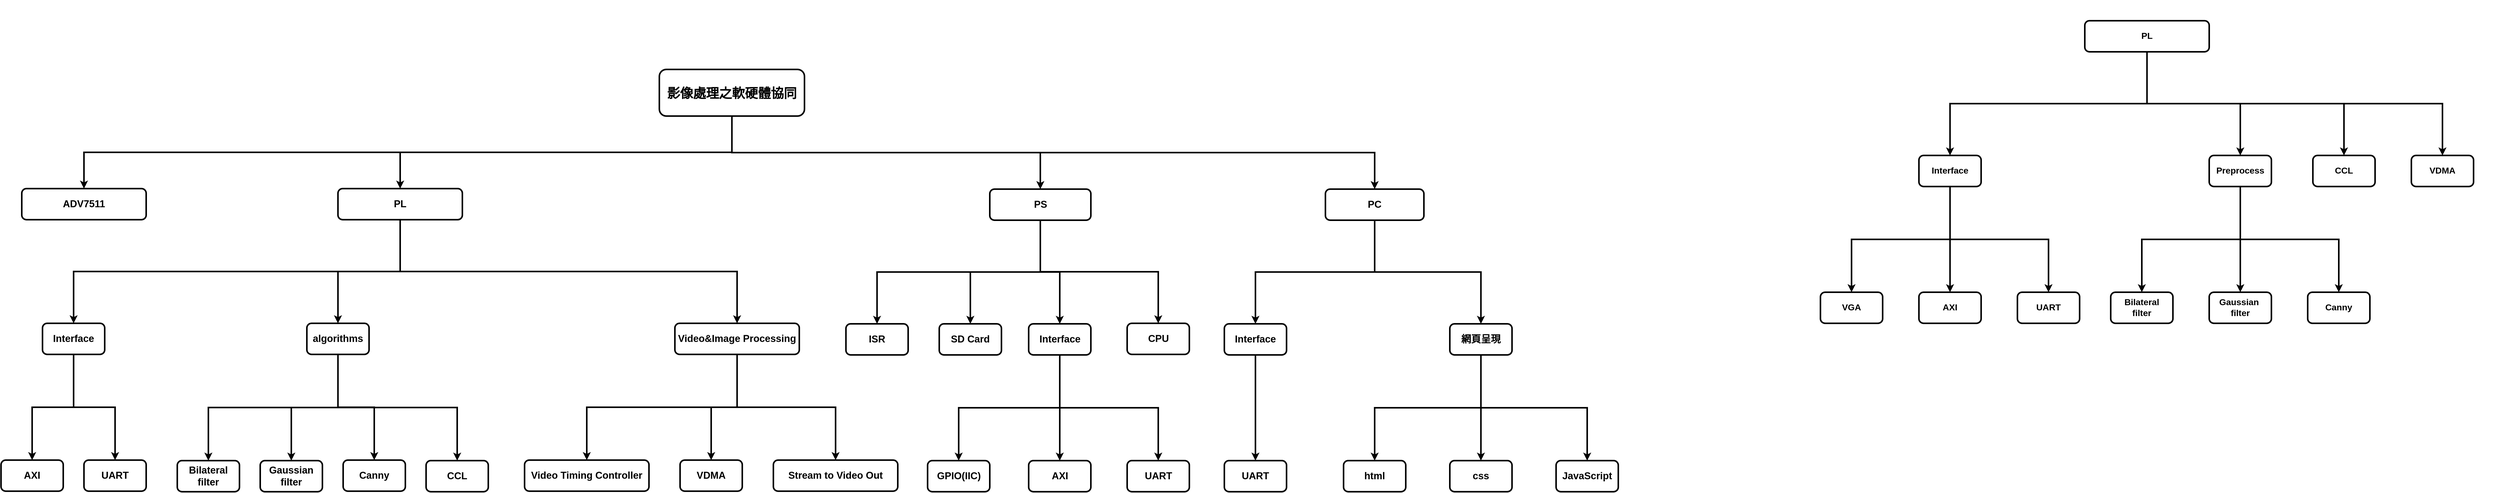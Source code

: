 <mxfile version="19.0.3" type="device" pages="4"><diagram id="qM6LhR3TL_YoolBUMvVC" name="Breakdown"><mxGraphModel dx="9195" dy="4447" grid="1" gridSize="10" guides="1" tooltips="1" connect="1" arrows="1" fold="1" page="1" pageScale="1" pageWidth="1169" pageHeight="827" math="0" shadow="0"><root><mxCell id="0"/><mxCell id="1" parent="0"/><mxCell id="6kOPBgfbzIRvaaCSXLZ2-24" value="" style="whiteSpace=wrap;html=1;fontSize=17;fontColor=#000000;strokeColor=none;strokeWidth=3;fillColor=default;" parent="1" vertex="1"><mxGeometry x="760" y="-554" width="1330" height="660" as="geometry"/></mxCell><mxCell id="meL7FrSt6A2Zzn45BXxb-3" style="edgeStyle=orthogonalEdgeStyle;rounded=0;orthogonalLoop=1;jettySize=auto;html=1;exitX=0.5;exitY=1;exitDx=0;exitDy=0;entryX=0.5;entryY=0;entryDx=0;entryDy=0;fontSize=19;fontColor=#FF0000;strokeWidth=3;fontStyle=1" parent="1" source="meL7FrSt6A2Zzn45BXxb-4" target="meL7FrSt6A2Zzn45BXxb-20" edge="1"><mxGeometry relative="1" as="geometry"/></mxCell><mxCell id="hRI0CaQGGHkwuzV0XDLO-5" style="edgeStyle=orthogonalEdgeStyle;rounded=0;orthogonalLoop=1;jettySize=auto;html=1;exitX=0.5;exitY=1;exitDx=0;exitDy=0;entryX=0.5;entryY=0;entryDx=0;entryDy=0;strokeWidth=3;" edge="1" parent="1" source="meL7FrSt6A2Zzn45BXxb-4" target="meL7FrSt6A2Zzn45BXxb-72"><mxGeometry relative="1" as="geometry"/></mxCell><mxCell id="meL7FrSt6A2Zzn45BXxb-4" value="&lt;font style=&quot;font-size: 19px;&quot;&gt;algorithms&lt;/font&gt;" style="rounded=1;whiteSpace=wrap;html=1;fontStyle=1;strokeWidth=3;fontSize=19;" parent="1" vertex="1"><mxGeometry x="-2140" y="70" width="120" height="60" as="geometry"/></mxCell><mxCell id="meL7FrSt6A2Zzn45BXxb-8" value="&lt;font style=&quot;font-size: 19px;&quot;&gt;Gaussian filter&lt;/font&gt;" style="rounded=1;whiteSpace=wrap;html=1;fontStyle=1;strokeWidth=3;fontSize=19;" parent="1" vertex="1"><mxGeometry x="-2230" y="335" width="120" height="60" as="geometry"/></mxCell><mxCell id="meL7FrSt6A2Zzn45BXxb-9" value="&lt;font style=&quot;font-size: 19px;&quot;&gt;Canny&lt;/font&gt;" style="rounded=1;whiteSpace=wrap;html=1;fontStyle=1;strokeWidth=3;fontSize=19;" parent="1" vertex="1"><mxGeometry x="-2070" y="334" width="120" height="60" as="geometry"/></mxCell><mxCell id="meL7FrSt6A2Zzn45BXxb-14" value="" style="endArrow=classic;html=1;rounded=0;exitX=0.5;exitY=1;exitDx=0;exitDy=0;entryX=0.5;entryY=0;entryDx=0;entryDy=0;fontStyle=1;strokeWidth=3;fontSize=19;edgeStyle=orthogonalEdgeStyle;" parent="1" source="meL7FrSt6A2Zzn45BXxb-4" target="meL7FrSt6A2Zzn45BXxb-8" edge="1"><mxGeometry width="50" height="50" relative="1" as="geometry"><mxPoint x="-2300" y="360" as="sourcePoint"/><mxPoint x="-2250" y="310" as="targetPoint"/></mxGeometry></mxCell><mxCell id="meL7FrSt6A2Zzn45BXxb-15" value="" style="endArrow=classic;html=1;rounded=0;exitX=0.5;exitY=1;exitDx=0;exitDy=0;entryX=0.5;entryY=0;entryDx=0;entryDy=0;fontStyle=1;strokeWidth=3;fontSize=19;edgeStyle=orthogonalEdgeStyle;" parent="1" source="meL7FrSt6A2Zzn45BXxb-4" target="meL7FrSt6A2Zzn45BXxb-9" edge="1"><mxGeometry width="50" height="50" relative="1" as="geometry"><mxPoint x="-2300" y="360" as="sourcePoint"/><mxPoint x="-2250" y="310" as="targetPoint"/></mxGeometry></mxCell><mxCell id="meL7FrSt6A2Zzn45BXxb-20" value="&lt;font style=&quot;font-size: 19px;&quot;&gt;Bilateral&lt;br&gt;filter&lt;/font&gt;" style="rounded=1;whiteSpace=wrap;html=1;fontStyle=1;strokeWidth=3;fontSize=19;" parent="1" vertex="1"><mxGeometry x="-2390" y="335" width="120" height="60" as="geometry"/></mxCell><mxCell id="meL7FrSt6A2Zzn45BXxb-32" style="edgeStyle=orthogonalEdgeStyle;rounded=0;orthogonalLoop=1;jettySize=auto;html=1;exitX=0.5;exitY=1;exitDx=0;exitDy=0;entryX=0.5;entryY=0;entryDx=0;entryDy=0;fontSize=19;strokeWidth=3;fontStyle=1" parent="1" source="meL7FrSt6A2Zzn45BXxb-36" target="meL7FrSt6A2Zzn45BXxb-39" edge="1"><mxGeometry relative="1" as="geometry"/></mxCell><mxCell id="meL7FrSt6A2Zzn45BXxb-33" style="edgeStyle=orthogonalEdgeStyle;rounded=0;orthogonalLoop=1;jettySize=auto;html=1;exitX=0.5;exitY=1;exitDx=0;exitDy=0;entryX=0.5;entryY=0;entryDx=0;entryDy=0;fontSize=19;strokeWidth=3;fontStyle=1" parent="1" source="meL7FrSt6A2Zzn45BXxb-36" target="meL7FrSt6A2Zzn45BXxb-44" edge="1"><mxGeometry relative="1" as="geometry"/></mxCell><mxCell id="meL7FrSt6A2Zzn45BXxb-35" style="edgeStyle=orthogonalEdgeStyle;rounded=0;orthogonalLoop=1;jettySize=auto;html=1;exitX=0.5;exitY=1;exitDx=0;exitDy=0;entryX=0.5;entryY=0;entryDx=0;entryDy=0;strokeColor=default;strokeWidth=3;fontStyle=1;fontSize=19;" parent="1" source="meL7FrSt6A2Zzn45BXxb-36" target="meL7FrSt6A2Zzn45BXxb-53" edge="1"><mxGeometry relative="1" as="geometry"/></mxCell><mxCell id="6J78MfjU8jal8eXyG6mG-4" style="edgeStyle=orthogonalEdgeStyle;rounded=0;orthogonalLoop=1;jettySize=auto;html=1;exitX=0.5;exitY=1;exitDx=0;exitDy=0;entryX=0.5;entryY=0;entryDx=0;entryDy=0;startArrow=none;startFill=0;endArrow=classic;endFill=1;strokeColor=#000000;strokeWidth=3;" parent="1" source="meL7FrSt6A2Zzn45BXxb-36" target="6J78MfjU8jal8eXyG6mG-3" edge="1"><mxGeometry relative="1" as="geometry"/></mxCell><mxCell id="meL7FrSt6A2Zzn45BXxb-36" value="&lt;font style=&quot;font-size: 25px;&quot;&gt;影像處理之軟硬體協同&lt;/font&gt;" style="rounded=1;whiteSpace=wrap;html=1;fontStyle=1;strokeWidth=3;fontSize=19;" parent="1" vertex="1"><mxGeometry x="-1460" y="-420" width="280" height="90" as="geometry"/></mxCell><mxCell id="meL7FrSt6A2Zzn45BXxb-37" style="edgeStyle=orthogonalEdgeStyle;rounded=0;orthogonalLoop=1;jettySize=auto;html=1;exitX=0.5;exitY=1;exitDx=0;exitDy=0;entryX=0.5;entryY=0;entryDx=0;entryDy=0;fontSize=19;strokeWidth=3;fontStyle=1" parent="1" source="meL7FrSt6A2Zzn45BXxb-39" target="meL7FrSt6A2Zzn45BXxb-46" edge="1"><mxGeometry relative="1" as="geometry"/></mxCell><mxCell id="meL7FrSt6A2Zzn45BXxb-38" style="edgeStyle=orthogonalEdgeStyle;rounded=0;orthogonalLoop=1;jettySize=auto;html=1;exitX=0.5;exitY=1;exitDx=0;exitDy=0;entryX=0.5;entryY=0;entryDx=0;entryDy=0;fontSize=19;strokeWidth=3;fontStyle=1" parent="1" source="meL7FrSt6A2Zzn45BXxb-39" target="meL7FrSt6A2Zzn45BXxb-4" edge="1"><mxGeometry relative="1" as="geometry"/></mxCell><mxCell id="6kOPBgfbzIRvaaCSXLZ2-2" style="edgeStyle=orthogonalEdgeStyle;rounded=0;orthogonalLoop=1;jettySize=auto;html=1;exitX=0.5;exitY=1;exitDx=0;exitDy=0;entryX=0.5;entryY=0;entryDx=0;entryDy=0;fontSize=13;fontColor=#000000;startArrow=none;startFill=0;endArrow=classic;endFill=1;strokeColor=#000000;strokeWidth=3;" parent="1" source="meL7FrSt6A2Zzn45BXxb-39" target="6kOPBgfbzIRvaaCSXLZ2-1" edge="1"><mxGeometry relative="1" as="geometry"/></mxCell><mxCell id="meL7FrSt6A2Zzn45BXxb-39" value="&lt;font style=&quot;font-size: 19px;&quot;&gt;PL&lt;/font&gt;" style="rounded=1;whiteSpace=wrap;html=1;fontStyle=1;strokeWidth=3;fontSize=19;" parent="1" vertex="1"><mxGeometry x="-2080" y="-190" width="240" height="60" as="geometry"/></mxCell><mxCell id="meL7FrSt6A2Zzn45BXxb-75" style="edgeStyle=orthogonalEdgeStyle;rounded=0;orthogonalLoop=1;jettySize=auto;html=1;exitX=0.5;exitY=1;exitDx=0;exitDy=0;entryX=0.5;entryY=0;entryDx=0;entryDy=0;fontSize=25;strokeWidth=3;" parent="1" source="meL7FrSt6A2Zzn45BXxb-44" target="meL7FrSt6A2Zzn45BXxb-74" edge="1"><mxGeometry relative="1" as="geometry"/></mxCell><mxCell id="meL7FrSt6A2Zzn45BXxb-77" style="edgeStyle=orthogonalEdgeStyle;rounded=0;orthogonalLoop=1;jettySize=auto;html=1;exitX=0.5;exitY=1;exitDx=0;exitDy=0;entryX=0.5;entryY=0;entryDx=0;entryDy=0;fontSize=25;strokeWidth=3;" parent="1" source="meL7FrSt6A2Zzn45BXxb-44" target="meL7FrSt6A2Zzn45BXxb-76" edge="1"><mxGeometry relative="1" as="geometry"/></mxCell><mxCell id="RSZrs3_IDcIGkWDAqcF6-3" style="edgeStyle=orthogonalEdgeStyle;rounded=0;orthogonalLoop=1;jettySize=auto;html=1;exitX=0.5;exitY=1;exitDx=0;exitDy=0;entryX=0.5;entryY=0;entryDx=0;entryDy=0;strokeWidth=3;" edge="1" parent="1" source="meL7FrSt6A2Zzn45BXxb-44" target="RSZrs3_IDcIGkWDAqcF6-1"><mxGeometry relative="1" as="geometry"/></mxCell><mxCell id="Kw0aK-2AWTCX6J9GTJrU-2" style="edgeStyle=orthogonalEdgeStyle;rounded=0;orthogonalLoop=1;jettySize=auto;html=1;exitX=0.5;exitY=1;exitDx=0;exitDy=0;entryX=0.5;entryY=0;entryDx=0;entryDy=0;fontSize=22;fontColor=#FF0000;endArrow=classic;endFill=1;strokeWidth=3;" edge="1" parent="1" source="meL7FrSt6A2Zzn45BXxb-44" target="Kw0aK-2AWTCX6J9GTJrU-1"><mxGeometry relative="1" as="geometry"/></mxCell><mxCell id="meL7FrSt6A2Zzn45BXxb-44" value="&lt;font style=&quot;font-size: 19px;&quot;&gt;PS&lt;/font&gt;" style="rounded=1;whiteSpace=wrap;html=1;fontStyle=1;strokeWidth=3;fontSize=19;" parent="1" vertex="1"><mxGeometry x="-822.5" y="-189" width="195" height="60" as="geometry"/></mxCell><mxCell id="meL7FrSt6A2Zzn45BXxb-90" style="edgeStyle=orthogonalEdgeStyle;rounded=0;orthogonalLoop=1;jettySize=auto;html=1;exitX=0.5;exitY=1;exitDx=0;exitDy=0;fontSize=25;strokeWidth=3;" parent="1" source="meL7FrSt6A2Zzn45BXxb-46" target="meL7FrSt6A2Zzn45BXxb-87" edge="1"><mxGeometry relative="1" as="geometry"/></mxCell><mxCell id="meL7FrSt6A2Zzn45BXxb-91" style="edgeStyle=orthogonalEdgeStyle;rounded=0;orthogonalLoop=1;jettySize=auto;html=1;exitX=0.5;exitY=1;exitDx=0;exitDy=0;entryX=0.5;entryY=0;entryDx=0;entryDy=0;fontSize=25;strokeWidth=3;" parent="1" source="meL7FrSt6A2Zzn45BXxb-46" target="meL7FrSt6A2Zzn45BXxb-88" edge="1"><mxGeometry relative="1" as="geometry"/></mxCell><mxCell id="meL7FrSt6A2Zzn45BXxb-46" value="&lt;font style=&quot;font-size: 19px;&quot;&gt;Interface&lt;/font&gt;" style="rounded=1;whiteSpace=wrap;html=1;fontStyle=1;strokeWidth=3;fontSize=19;" parent="1" vertex="1"><mxGeometry x="-2650" y="70" width="120" height="60" as="geometry"/></mxCell><mxCell id="meL7FrSt6A2Zzn45BXxb-52" style="edgeStyle=orthogonalEdgeStyle;rounded=0;orthogonalLoop=1;jettySize=auto;html=1;exitX=0.5;exitY=1;exitDx=0;exitDy=0;strokeWidth=3;fontStyle=1;fontSize=19;" parent="1" source="meL7FrSt6A2Zzn45BXxb-53" target="meL7FrSt6A2Zzn45BXxb-60" edge="1"><mxGeometry relative="1" as="geometry"/></mxCell><mxCell id="meL7FrSt6A2Zzn45BXxb-79" style="edgeStyle=orthogonalEdgeStyle;rounded=0;orthogonalLoop=1;jettySize=auto;html=1;exitX=0.5;exitY=1;exitDx=0;exitDy=0;entryX=0.5;entryY=0;entryDx=0;entryDy=0;fontSize=25;strokeWidth=3;" parent="1" source="meL7FrSt6A2Zzn45BXxb-53" target="meL7FrSt6A2Zzn45BXxb-78" edge="1"><mxGeometry relative="1" as="geometry"/></mxCell><mxCell id="meL7FrSt6A2Zzn45BXxb-53" value="&lt;span style=&quot;font-size: 19px;&quot;&gt;PC&lt;/span&gt;" style="rounded=1;whiteSpace=wrap;html=1;fontStyle=1;strokeWidth=3;fontSize=19;" parent="1" vertex="1"><mxGeometry x="-175" y="-189" width="190" height="60" as="geometry"/></mxCell><mxCell id="meL7FrSt6A2Zzn45BXxb-56" style="rounded=0;orthogonalLoop=1;jettySize=auto;html=1;exitX=0.5;exitY=1;exitDx=0;exitDy=0;entryX=0.5;entryY=0;entryDx=0;entryDy=0;strokeWidth=3;fontStyle=1;fontSize=19;edgeStyle=orthogonalEdgeStyle;" parent="1" source="meL7FrSt6A2Zzn45BXxb-60" target="meL7FrSt6A2Zzn45BXxb-62" edge="1"><mxGeometry relative="1" as="geometry"/></mxCell><mxCell id="meL7FrSt6A2Zzn45BXxb-57" style="rounded=0;orthogonalLoop=1;jettySize=auto;html=1;exitX=0.5;exitY=1;exitDx=0;exitDy=0;entryX=0.5;entryY=0;entryDx=0;entryDy=0;strokeWidth=3;fontStyle=1;fontSize=19;edgeStyle=orthogonalEdgeStyle;" parent="1" source="meL7FrSt6A2Zzn45BXxb-60" target="meL7FrSt6A2Zzn45BXxb-61" edge="1"><mxGeometry relative="1" as="geometry"/></mxCell><mxCell id="meL7FrSt6A2Zzn45BXxb-58" style="rounded=0;orthogonalLoop=1;jettySize=auto;html=1;exitX=0.5;exitY=1;exitDx=0;exitDy=0;entryX=0.5;entryY=0;entryDx=0;entryDy=0;strokeWidth=3;fontStyle=1;fontSize=19;edgeStyle=orthogonalEdgeStyle;" parent="1" source="meL7FrSt6A2Zzn45BXxb-60" target="meL7FrSt6A2Zzn45BXxb-63" edge="1"><mxGeometry relative="1" as="geometry"/></mxCell><mxCell id="meL7FrSt6A2Zzn45BXxb-60" value="&lt;span style=&quot;font-size: 19px;&quot;&gt;網頁呈現&lt;/span&gt;" style="rounded=1;whiteSpace=wrap;html=1;fontStyle=1;strokeWidth=3;fontSize=19;" parent="1" vertex="1"><mxGeometry x="65" y="71" width="120" height="60" as="geometry"/></mxCell><mxCell id="meL7FrSt6A2Zzn45BXxb-61" value="&lt;span style=&quot;font-size: 19px;&quot;&gt;css&lt;br style=&quot;font-size: 19px;&quot;&gt;&lt;/span&gt;" style="rounded=1;whiteSpace=wrap;html=1;fontStyle=1;strokeWidth=3;fontSize=19;" parent="1" vertex="1"><mxGeometry x="65" y="335" width="120" height="60" as="geometry"/></mxCell><mxCell id="meL7FrSt6A2Zzn45BXxb-62" value="&lt;span style=&quot;font-size: 19px;&quot;&gt;html&lt;br style=&quot;font-size: 19px;&quot;&gt;&lt;/span&gt;" style="rounded=1;whiteSpace=wrap;html=1;fontStyle=1;strokeWidth=3;fontSize=19;" parent="1" vertex="1"><mxGeometry x="-140" y="335" width="120" height="60" as="geometry"/></mxCell><mxCell id="meL7FrSt6A2Zzn45BXxb-63" value="&lt;font style=&quot;font-size: 19px;&quot;&gt;JavaScript&lt;/font&gt;&lt;span style=&quot;font-size: 19px;&quot;&gt;&lt;br style=&quot;font-size: 19px;&quot;&gt;&lt;/span&gt;" style="rounded=1;whiteSpace=wrap;html=1;fontStyle=1;strokeWidth=3;fontSize=19;" parent="1" vertex="1"><mxGeometry x="270" y="335" width="120" height="60" as="geometry"/></mxCell><mxCell id="meL7FrSt6A2Zzn45BXxb-72" value="&lt;font style=&quot;font-size: 19px;&quot;&gt;CCL&lt;/font&gt;" style="rounded=1;whiteSpace=wrap;html=1;fontStyle=1;strokeWidth=3;fontSize=19;" parent="1" vertex="1"><mxGeometry x="-1910" y="335" width="120" height="60" as="geometry"/></mxCell><mxCell id="meL7FrSt6A2Zzn45BXxb-74" value="&lt;font style=&quot;font-size: 19px;&quot;&gt;ISR&lt;/font&gt;" style="rounded=1;whiteSpace=wrap;html=1;fontStyle=1;strokeWidth=3;fontSize=19;" parent="1" vertex="1"><mxGeometry x="-1100" y="71" width="120" height="60" as="geometry"/></mxCell><mxCell id="meL7FrSt6A2Zzn45BXxb-94" style="edgeStyle=orthogonalEdgeStyle;rounded=0;orthogonalLoop=1;jettySize=auto;html=1;exitX=0.5;exitY=1;exitDx=0;exitDy=0;entryX=0.5;entryY=0;entryDx=0;entryDy=0;fontSize=25;strokeWidth=3;" parent="1" source="meL7FrSt6A2Zzn45BXxb-76" target="meL7FrSt6A2Zzn45BXxb-92" edge="1"><mxGeometry relative="1" as="geometry"/></mxCell><mxCell id="meL7FrSt6A2Zzn45BXxb-95" style="edgeStyle=orthogonalEdgeStyle;rounded=0;orthogonalLoop=1;jettySize=auto;html=1;exitX=0.5;exitY=1;exitDx=0;exitDy=0;entryX=0.5;entryY=0;entryDx=0;entryDy=0;fontSize=25;strokeWidth=3;" parent="1" source="meL7FrSt6A2Zzn45BXxb-76" target="meL7FrSt6A2Zzn45BXxb-93" edge="1"><mxGeometry relative="1" as="geometry"/></mxCell><mxCell id="RSZrs3_IDcIGkWDAqcF6-4" style="edgeStyle=orthogonalEdgeStyle;rounded=0;orthogonalLoop=1;jettySize=auto;html=1;exitX=0.5;exitY=1;exitDx=0;exitDy=0;entryX=0.5;entryY=0;entryDx=0;entryDy=0;strokeWidth=3;" edge="1" parent="1" source="meL7FrSt6A2Zzn45BXxb-76" target="RSZrs3_IDcIGkWDAqcF6-2"><mxGeometry relative="1" as="geometry"/></mxCell><mxCell id="meL7FrSt6A2Zzn45BXxb-76" value="&lt;font style=&quot;font-size: 19px;&quot;&gt;Interface&lt;/font&gt;" style="rounded=1;whiteSpace=wrap;html=1;fontStyle=1;strokeWidth=3;fontSize=19;" parent="1" vertex="1"><mxGeometry x="-747.5" y="71" width="120" height="60" as="geometry"/></mxCell><mxCell id="meL7FrSt6A2Zzn45BXxb-97" style="edgeStyle=orthogonalEdgeStyle;rounded=0;orthogonalLoop=1;jettySize=auto;html=1;exitX=0.5;exitY=1;exitDx=0;exitDy=0;entryX=0.5;entryY=0;entryDx=0;entryDy=0;fontSize=25;strokeWidth=3;" parent="1" source="meL7FrSt6A2Zzn45BXxb-78" target="meL7FrSt6A2Zzn45BXxb-96" edge="1"><mxGeometry relative="1" as="geometry"/></mxCell><mxCell id="meL7FrSt6A2Zzn45BXxb-78" value="&lt;font style=&quot;font-size: 19px;&quot;&gt;Interface&lt;/font&gt;" style="rounded=1;whiteSpace=wrap;html=1;fontStyle=1;strokeWidth=3;fontSize=19;" parent="1" vertex="1"><mxGeometry x="-370" y="71" width="120" height="60" as="geometry"/></mxCell><mxCell id="meL7FrSt6A2Zzn45BXxb-87" value="&lt;font style=&quot;font-size: 19px;&quot;&gt;AXI&lt;/font&gt;" style="rounded=1;whiteSpace=wrap;html=1;fontStyle=1;strokeWidth=3;fontSize=19;" parent="1" vertex="1"><mxGeometry x="-2730" y="334" width="120" height="60" as="geometry"/></mxCell><mxCell id="meL7FrSt6A2Zzn45BXxb-88" value="&lt;font style=&quot;font-size: 19px;&quot;&gt;UART&lt;/font&gt;" style="rounded=1;whiteSpace=wrap;html=1;fontStyle=1;strokeWidth=3;fontSize=19;" parent="1" vertex="1"><mxGeometry x="-2570" y="334" width="120" height="60" as="geometry"/></mxCell><mxCell id="meL7FrSt6A2Zzn45BXxb-92" value="&lt;font style=&quot;font-size: 19px;&quot;&gt;AXI&lt;/font&gt;" style="rounded=1;whiteSpace=wrap;html=1;fontStyle=1;strokeWidth=3;fontSize=19;" parent="1" vertex="1"><mxGeometry x="-747.5" y="335" width="120" height="60" as="geometry"/></mxCell><mxCell id="meL7FrSt6A2Zzn45BXxb-93" value="&lt;font style=&quot;font-size: 19px;&quot;&gt;UART&lt;/font&gt;" style="rounded=1;whiteSpace=wrap;html=1;fontStyle=1;strokeWidth=3;fontSize=19;" parent="1" vertex="1"><mxGeometry x="-557.5" y="335" width="120" height="60" as="geometry"/></mxCell><mxCell id="meL7FrSt6A2Zzn45BXxb-96" value="&lt;font style=&quot;font-size: 19px;&quot;&gt;UART&lt;/font&gt;" style="rounded=1;whiteSpace=wrap;html=1;fontStyle=1;strokeWidth=3;fontSize=19;" parent="1" vertex="1"><mxGeometry x="-370" y="335" width="120" height="60" as="geometry"/></mxCell><mxCell id="hRI0CaQGGHkwuzV0XDLO-2" style="edgeStyle=orthogonalEdgeStyle;rounded=0;orthogonalLoop=1;jettySize=auto;html=1;exitX=0.5;exitY=1;exitDx=0;exitDy=0;entryX=0.5;entryY=0;entryDx=0;entryDy=0;strokeWidth=3;" edge="1" parent="1" source="6kOPBgfbzIRvaaCSXLZ2-1" target="RSZrs3_IDcIGkWDAqcF6-5"><mxGeometry relative="1" as="geometry"/></mxCell><mxCell id="hRI0CaQGGHkwuzV0XDLO-3" style="edgeStyle=orthogonalEdgeStyle;rounded=0;orthogonalLoop=1;jettySize=auto;html=1;exitX=0.5;exitY=1;exitDx=0;exitDy=0;entryX=0.5;entryY=0;entryDx=0;entryDy=0;strokeWidth=3;" edge="1" parent="1" source="6kOPBgfbzIRvaaCSXLZ2-1" target="hRI0CaQGGHkwuzV0XDLO-1"><mxGeometry relative="1" as="geometry"/></mxCell><mxCell id="hRI0CaQGGHkwuzV0XDLO-4" style="edgeStyle=orthogonalEdgeStyle;rounded=0;orthogonalLoop=1;jettySize=auto;html=1;exitX=0.5;exitY=1;exitDx=0;exitDy=0;entryX=0.5;entryY=0;entryDx=0;entryDy=0;strokeWidth=3;" edge="1" parent="1" source="6kOPBgfbzIRvaaCSXLZ2-1" target="LtrwaIt66P6weqAlCOIX-1"><mxGeometry relative="1" as="geometry"/></mxCell><mxCell id="6kOPBgfbzIRvaaCSXLZ2-1" value="&lt;font style=&quot;font-size: 19px;&quot;&gt;Video&amp;amp;Image Processing&lt;/font&gt;" style="rounded=1;whiteSpace=wrap;html=1;fontStyle=1;strokeWidth=3;fontSize=19;" parent="1" vertex="1"><mxGeometry x="-1430" y="70" width="240" height="60" as="geometry"/></mxCell><mxCell id="6kOPBgfbzIRvaaCSXLZ2-3" style="edgeStyle=orthogonalEdgeStyle;rounded=0;orthogonalLoop=1;jettySize=auto;html=1;exitX=0.5;exitY=1;exitDx=0;exitDy=0;entryX=0.5;entryY=0;entryDx=0;entryDy=0;fontSize=17;fontColor=#FF0000;strokeWidth=3;fontStyle=1" parent="1" source="6kOPBgfbzIRvaaCSXLZ2-4" target="6kOPBgfbzIRvaaCSXLZ2-9" edge="1"><mxGeometry relative="1" as="geometry"/></mxCell><mxCell id="6kOPBgfbzIRvaaCSXLZ2-4" value="&lt;font style=&quot;font-size: 17px;&quot;&gt;Preprocess&lt;/font&gt;" style="rounded=1;whiteSpace=wrap;html=1;fontStyle=1;strokeWidth=3;fontSize=17;" parent="1" vertex="1"><mxGeometry x="1530" y="-254" width="120" height="60" as="geometry"/></mxCell><mxCell id="6kOPBgfbzIRvaaCSXLZ2-5" value="&lt;font style=&quot;font-size: 17px;&quot;&gt;Gaussian&amp;nbsp;&lt;br style=&quot;font-size: 17px;&quot;&gt;filter&lt;br style=&quot;font-size: 17px;&quot;&gt;&lt;/font&gt;" style="rounded=1;whiteSpace=wrap;html=1;fontStyle=1;strokeWidth=3;fontSize=17;" parent="1" vertex="1"><mxGeometry x="1530" y="10" width="120" height="60" as="geometry"/></mxCell><mxCell id="6kOPBgfbzIRvaaCSXLZ2-6" value="&lt;font style=&quot;font-size: 17px;&quot;&gt;Canny&lt;/font&gt;" style="rounded=1;whiteSpace=wrap;html=1;fontStyle=1;strokeWidth=3;fontSize=17;" parent="1" vertex="1"><mxGeometry x="1720" y="10" width="120" height="60" as="geometry"/></mxCell><mxCell id="6kOPBgfbzIRvaaCSXLZ2-7" value="" style="endArrow=classic;html=1;rounded=0;exitX=0.5;exitY=1;exitDx=0;exitDy=0;entryX=0.5;entryY=0;entryDx=0;entryDy=0;fontStyle=1;strokeWidth=3;fontSize=17;edgeStyle=orthogonalEdgeStyle;" parent="1" source="6kOPBgfbzIRvaaCSXLZ2-4" target="6kOPBgfbzIRvaaCSXLZ2-5" edge="1"><mxGeometry width="50" height="50" relative="1" as="geometry"><mxPoint x="1330" y="36" as="sourcePoint"/><mxPoint x="1380" y="-14" as="targetPoint"/></mxGeometry></mxCell><mxCell id="6kOPBgfbzIRvaaCSXLZ2-8" value="" style="endArrow=classic;html=1;rounded=0;exitX=0.5;exitY=1;exitDx=0;exitDy=0;entryX=0.5;entryY=0;entryDx=0;entryDy=0;fontStyle=1;strokeWidth=3;fontSize=17;edgeStyle=orthogonalEdgeStyle;" parent="1" source="6kOPBgfbzIRvaaCSXLZ2-4" target="6kOPBgfbzIRvaaCSXLZ2-6" edge="1"><mxGeometry width="50" height="50" relative="1" as="geometry"><mxPoint x="1330" y="36" as="sourcePoint"/><mxPoint x="1380" y="-14" as="targetPoint"/></mxGeometry></mxCell><mxCell id="6kOPBgfbzIRvaaCSXLZ2-9" value="&lt;font style=&quot;font-size: 17px;&quot;&gt;Bilateral&lt;br style=&quot;font-size: 17px;&quot;&gt;filter&lt;/font&gt;" style="rounded=1;whiteSpace=wrap;html=1;fontStyle=1;strokeWidth=3;fontSize=17;" parent="1" vertex="1"><mxGeometry x="1340" y="10" width="120" height="60" as="geometry"/></mxCell><mxCell id="6kOPBgfbzIRvaaCSXLZ2-10" style="edgeStyle=orthogonalEdgeStyle;rounded=0;orthogonalLoop=1;jettySize=auto;html=1;exitX=0.5;exitY=1;exitDx=0;exitDy=0;entryX=0.5;entryY=0;entryDx=0;entryDy=0;fontSize=17;strokeWidth=3;fontStyle=1" parent="1" source="6kOPBgfbzIRvaaCSXLZ2-14" target="6kOPBgfbzIRvaaCSXLZ2-18" edge="1"><mxGeometry relative="1" as="geometry"/></mxCell><mxCell id="6kOPBgfbzIRvaaCSXLZ2-11" style="edgeStyle=orthogonalEdgeStyle;rounded=0;orthogonalLoop=1;jettySize=auto;html=1;exitX=0.5;exitY=1;exitDx=0;exitDy=0;entryX=0.5;entryY=0;entryDx=0;entryDy=0;fontSize=17;strokeWidth=3;fontStyle=1" parent="1" source="6kOPBgfbzIRvaaCSXLZ2-14" target="6kOPBgfbzIRvaaCSXLZ2-4" edge="1"><mxGeometry relative="1" as="geometry"/></mxCell><mxCell id="6kOPBgfbzIRvaaCSXLZ2-12" style="edgeStyle=orthogonalEdgeStyle;rounded=0;orthogonalLoop=1;jettySize=auto;html=1;exitX=0.5;exitY=1;exitDx=0;exitDy=0;entryX=0.5;entryY=0;entryDx=0;entryDy=0;fontSize=17;strokeWidth=3;" parent="1" source="6kOPBgfbzIRvaaCSXLZ2-14" target="6kOPBgfbzIRvaaCSXLZ2-19" edge="1"><mxGeometry relative="1" as="geometry"/></mxCell><mxCell id="6kOPBgfbzIRvaaCSXLZ2-13" style="edgeStyle=orthogonalEdgeStyle;rounded=0;orthogonalLoop=1;jettySize=auto;html=1;exitX=0.5;exitY=1;exitDx=0;exitDy=0;entryX=0.5;entryY=0;entryDx=0;entryDy=0;fontSize=17;fontColor=#000000;startArrow=none;startFill=0;endArrow=classic;endFill=1;strokeColor=#000000;strokeWidth=3;" parent="1" source="6kOPBgfbzIRvaaCSXLZ2-14" target="6kOPBgfbzIRvaaCSXLZ2-23" edge="1"><mxGeometry relative="1" as="geometry"/></mxCell><mxCell id="6kOPBgfbzIRvaaCSXLZ2-14" value="&lt;font style=&quot;font-size: 17px;&quot;&gt;PL&lt;/font&gt;" style="rounded=1;whiteSpace=wrap;html=1;fontStyle=1;strokeWidth=3;fontSize=17;" parent="1" vertex="1"><mxGeometry x="1290" y="-514" width="240" height="60" as="geometry"/></mxCell><mxCell id="6kOPBgfbzIRvaaCSXLZ2-15" style="edgeStyle=orthogonalEdgeStyle;rounded=0;orthogonalLoop=1;jettySize=auto;html=1;exitX=0.5;exitY=1;exitDx=0;exitDy=0;fontSize=17;strokeWidth=3;" parent="1" source="6kOPBgfbzIRvaaCSXLZ2-18" target="6kOPBgfbzIRvaaCSXLZ2-20" edge="1"><mxGeometry relative="1" as="geometry"/></mxCell><mxCell id="6kOPBgfbzIRvaaCSXLZ2-16" style="edgeStyle=orthogonalEdgeStyle;rounded=0;orthogonalLoop=1;jettySize=auto;html=1;exitX=0.5;exitY=1;exitDx=0;exitDy=0;fontSize=17;strokeWidth=3;" parent="1" source="6kOPBgfbzIRvaaCSXLZ2-18" target="6kOPBgfbzIRvaaCSXLZ2-21" edge="1"><mxGeometry relative="1" as="geometry"/></mxCell><mxCell id="6kOPBgfbzIRvaaCSXLZ2-17" style="edgeStyle=orthogonalEdgeStyle;rounded=0;orthogonalLoop=1;jettySize=auto;html=1;exitX=0.5;exitY=1;exitDx=0;exitDy=0;entryX=0.5;entryY=0;entryDx=0;entryDy=0;fontSize=17;strokeWidth=3;" parent="1" source="6kOPBgfbzIRvaaCSXLZ2-18" target="6kOPBgfbzIRvaaCSXLZ2-22" edge="1"><mxGeometry relative="1" as="geometry"/></mxCell><mxCell id="6kOPBgfbzIRvaaCSXLZ2-18" value="&lt;font style=&quot;font-size: 17px;&quot;&gt;Interface&lt;/font&gt;" style="rounded=1;whiteSpace=wrap;html=1;fontStyle=1;strokeWidth=3;fontSize=17;" parent="1" vertex="1"><mxGeometry x="970" y="-254" width="120" height="60" as="geometry"/></mxCell><mxCell id="6kOPBgfbzIRvaaCSXLZ2-19" value="&lt;font style=&quot;font-size: 17px;&quot;&gt;CCL&lt;/font&gt;" style="rounded=1;whiteSpace=wrap;html=1;fontStyle=1;strokeWidth=3;fontSize=17;" parent="1" vertex="1"><mxGeometry x="1730" y="-254" width="120" height="60" as="geometry"/></mxCell><mxCell id="6kOPBgfbzIRvaaCSXLZ2-20" value="&lt;font style=&quot;font-size: 17px;&quot;&gt;VGA&lt;/font&gt;" style="rounded=1;whiteSpace=wrap;html=1;fontStyle=1;strokeWidth=3;fontSize=17;" parent="1" vertex="1"><mxGeometry x="780" y="10" width="120" height="60" as="geometry"/></mxCell><mxCell id="6kOPBgfbzIRvaaCSXLZ2-21" value="&lt;font style=&quot;font-size: 17px;&quot;&gt;AXI&lt;/font&gt;" style="rounded=1;whiteSpace=wrap;html=1;fontStyle=1;strokeWidth=3;fontSize=17;" parent="1" vertex="1"><mxGeometry x="970" y="10" width="120" height="60" as="geometry"/></mxCell><mxCell id="6kOPBgfbzIRvaaCSXLZ2-22" value="&lt;font style=&quot;font-size: 17px;&quot;&gt;UART&lt;/font&gt;" style="rounded=1;whiteSpace=wrap;html=1;fontStyle=1;strokeWidth=3;fontSize=17;" parent="1" vertex="1"><mxGeometry x="1160" y="10" width="120" height="60" as="geometry"/></mxCell><mxCell id="6kOPBgfbzIRvaaCSXLZ2-23" value="&lt;font style=&quot;font-size: 17px;&quot;&gt;VDMA&lt;/font&gt;" style="rounded=1;whiteSpace=wrap;html=1;fontStyle=1;strokeWidth=3;fontSize=17;" parent="1" vertex="1"><mxGeometry x="1920" y="-254" width="120" height="60" as="geometry"/></mxCell><mxCell id="6J78MfjU8jal8eXyG6mG-3" value="&lt;font style=&quot;font-size: 19px;&quot;&gt;ADV7511&lt;/font&gt;" style="rounded=1;whiteSpace=wrap;html=1;fontStyle=1;strokeWidth=3;fontSize=19;" parent="1" vertex="1"><mxGeometry x="-2690" y="-190" width="240" height="60" as="geometry"/></mxCell><mxCell id="RSZrs3_IDcIGkWDAqcF6-1" value="&lt;font style=&quot;font-size: 19px;&quot;&gt;SD Card&lt;/font&gt;" style="rounded=1;whiteSpace=wrap;html=1;fontStyle=1;strokeWidth=3;fontSize=19;" vertex="1" parent="1"><mxGeometry x="-920" y="71" width="120" height="60" as="geometry"/></mxCell><mxCell id="RSZrs3_IDcIGkWDAqcF6-2" value="&lt;font style=&quot;font-size: 19px;&quot;&gt;GPIO(IIC)&lt;/font&gt;" style="rounded=1;whiteSpace=wrap;html=1;fontStyle=1;strokeWidth=3;fontSize=19;" vertex="1" parent="1"><mxGeometry x="-942.5" y="335" width="120" height="60" as="geometry"/></mxCell><mxCell id="RSZrs3_IDcIGkWDAqcF6-5" value="&lt;font style=&quot;font-size: 19px;&quot;&gt;Video Timing Controller&lt;/font&gt;" style="rounded=1;whiteSpace=wrap;html=1;fontStyle=1;strokeWidth=3;fontSize=19;" vertex="1" parent="1"><mxGeometry x="-1720" y="334" width="240" height="60" as="geometry"/></mxCell><mxCell id="LtrwaIt66P6weqAlCOIX-1" value="&lt;font style=&quot;font-size: 19px;&quot;&gt;Stream to Video Out&lt;/font&gt;" style="rounded=1;whiteSpace=wrap;html=1;fontStyle=1;strokeWidth=3;fontSize=19;" vertex="1" parent="1"><mxGeometry x="-1240" y="334" width="240" height="60" as="geometry"/></mxCell><mxCell id="hRI0CaQGGHkwuzV0XDLO-1" value="&lt;font style=&quot;font-size: 19px;&quot;&gt;VDMA&lt;/font&gt;" style="rounded=1;whiteSpace=wrap;html=1;fontStyle=1;strokeWidth=3;fontSize=19;" vertex="1" parent="1"><mxGeometry x="-1420" y="334" width="120" height="60" as="geometry"/></mxCell><mxCell id="Kw0aK-2AWTCX6J9GTJrU-1" value="&lt;font style=&quot;font-size: 19px;&quot;&gt;CPU&lt;/font&gt;" style="rounded=1;whiteSpace=wrap;html=1;fontStyle=1;strokeWidth=3;fontSize=19;" vertex="1" parent="1"><mxGeometry x="-557.5" y="70" width="120" height="60" as="geometry"/></mxCell></root></mxGraphModel></diagram><diagram id="wwiehKJcAP21_N4y92xJ" name="Workflow"><mxGraphModel dx="3760" dy="905" grid="1" gridSize="10" guides="1" tooltips="1" connect="1" arrows="1" fold="1" page="1" pageScale="1" pageWidth="1169" pageHeight="827" math="0" shadow="0"><root><mxCell id="0"/><mxCell id="1" parent="0"/><mxCell id="sbAw2LY1UZrqu2XGCOcn-24" style="edgeStyle=orthogonalEdgeStyle;rounded=0;orthogonalLoop=1;jettySize=auto;html=1;exitX=1;exitY=0.5;exitDx=0;exitDy=0;entryX=0;entryY=0.5;entryDx=0;entryDy=0;entryPerimeter=0;fontSize=13;fontColor=#FF0000;startArrow=none;startFill=0;endArrow=classic;endFill=1;strokeColor=#000000;strokeWidth=3;" parent="1" source="sbAw2LY1UZrqu2XGCOcn-6" target="sbAw2LY1UZrqu2XGCOcn-20" edge="1"><mxGeometry relative="1" as="geometry"/></mxCell><mxCell id="sbAw2LY1UZrqu2XGCOcn-6" value="&lt;font style=&quot;font-size: 13px;&quot;&gt;影像處理&lt;/font&gt;" style="rounded=0;whiteSpace=wrap;html=1;strokeWidth=3;fontStyle=1;fontSize=13;" parent="1" vertex="1"><mxGeometry x="-1628" y="160" width="120" height="60" as="geometry"/></mxCell><mxCell id="sbAw2LY1UZrqu2XGCOcn-7" value="&lt;span style=&quot;font-size: 13px;&quot;&gt;後端接收硬體端&lt;br style=&quot;font-size: 13px;&quot;&gt;傳送資料&lt;/span&gt;" style="rounded=0;whiteSpace=wrap;html=1;strokeWidth=3;fontStyle=1;fontSize=13;" parent="1" vertex="1"><mxGeometry x="-2210" y="330" width="120" height="60" as="geometry"/></mxCell><mxCell id="sbAw2LY1UZrqu2XGCOcn-31" style="edgeStyle=orthogonalEdgeStyle;rounded=0;orthogonalLoop=1;jettySize=auto;html=1;exitX=1;exitY=0.5;exitDx=0;exitDy=0;entryX=0;entryY=0.5;entryDx=0;entryDy=0;entryPerimeter=0;fontSize=13;fontColor=#000000;startArrow=none;startFill=0;endArrow=classic;endFill=1;strokeColor=#000000;strokeWidth=3;" parent="1" source="sbAw2LY1UZrqu2XGCOcn-8" target="sbAw2LY1UZrqu2XGCOcn-30" edge="1"><mxGeometry relative="1" as="geometry"/></mxCell><mxCell id="sbAw2LY1UZrqu2XGCOcn-8" value="&lt;span style=&quot;font-size: 13px;&quot;&gt;網頁呈現結果&lt;/span&gt;" style="rounded=0;whiteSpace=wrap;html=1;strokeWidth=3;fontStyle=1;fontSize=13;" parent="1" vertex="1"><mxGeometry x="-1820" y="330" width="120" height="60" as="geometry"/></mxCell><mxCell id="sbAw2LY1UZrqu2XGCOcn-11" value="" style="edgeStyle=orthogonalEdgeStyle;rounded=0;orthogonalLoop=1;jettySize=auto;html=1;strokeWidth=3;fontStyle=1;entryX=0;entryY=0.5;entryDx=0;entryDy=0;fontSize=13;" parent="1" source="sbAw2LY1UZrqu2XGCOcn-7" target="sbAw2LY1UZrqu2XGCOcn-28" edge="1"><mxGeometry relative="1" as="geometry"><mxPoint x="-1990" y="360" as="targetPoint"/><mxPoint x="-1627" y="594" as="sourcePoint"/></mxGeometry></mxCell><mxCell id="sbAw2LY1UZrqu2XGCOcn-21" style="edgeStyle=orthogonalEdgeStyle;rounded=0;orthogonalLoop=1;jettySize=auto;html=1;exitX=1;exitY=0.5;exitDx=0;exitDy=0;exitPerimeter=0;entryX=0;entryY=0.5;entryDx=0;entryDy=0;fontSize=13;fontColor=#FF0000;startArrow=none;startFill=0;endArrow=classic;endFill=1;strokeColor=#000000;strokeWidth=3;" parent="1" source="sbAw2LY1UZrqu2XGCOcn-14" target="sbAw2LY1UZrqu2XGCOcn-15" edge="1"><mxGeometry relative="1" as="geometry"/></mxCell><mxCell id="sbAw2LY1UZrqu2XGCOcn-14" value="開始處理" style="strokeWidth=3;html=1;shape=mxgraph.flowchart.start_1;whiteSpace=wrap;rounded=0;fontSize=13;fillColor=#f8cecc;strokeColor=#b85450;fontStyle=1" parent="1" vertex="1"><mxGeometry x="-2200" y="160" width="100" height="60" as="geometry"/></mxCell><mxCell id="sbAw2LY1UZrqu2XGCOcn-22" style="edgeStyle=orthogonalEdgeStyle;rounded=0;orthogonalLoop=1;jettySize=auto;html=1;exitX=1;exitY=0.5;exitDx=0;exitDy=0;entryX=0;entryY=0.5;entryDx=0;entryDy=0;fontSize=13;fontColor=#FF0000;startArrow=none;startFill=0;endArrow=classic;endFill=1;strokeColor=#000000;strokeWidth=3;" parent="1" source="sbAw2LY1UZrqu2XGCOcn-15" target="sbAw2LY1UZrqu2XGCOcn-17" edge="1"><mxGeometry relative="1" as="geometry"/></mxCell><mxCell id="sbAw2LY1UZrqu2XGCOcn-15" value="&lt;span style=&quot;font-size: 13px;&quot;&gt;網頁設定中斷條件&lt;/span&gt;&lt;br style=&quot;font-size: 13px; border-color: var(--border-color);&quot;&gt;&lt;span style=&quot;font-size: 13px;&quot;&gt;(contours面積&lt;/span&gt;&lt;span style=&quot;font-size: 13px; border-color: var(--border-color);&quot;&gt;)&lt;/span&gt;" style="shape=parallelogram;html=1;strokeWidth=3;perimeter=parallelogramPerimeter;whiteSpace=wrap;rounded=1;arcSize=12;size=0.23;fontSize=13;fillColor=#dae8fc;strokeColor=#6c8ebf;fontStyle=1" parent="1" vertex="1"><mxGeometry x="-2040" y="160" width="165" height="60" as="geometry"/></mxCell><mxCell id="sbAw2LY1UZrqu2XGCOcn-23" style="edgeStyle=orthogonalEdgeStyle;rounded=0;orthogonalLoop=1;jettySize=auto;html=1;exitX=1;exitY=0.5;exitDx=0;exitDy=0;entryX=0;entryY=0.5;entryDx=0;entryDy=0;fontSize=13;fontColor=#FF0000;startArrow=none;startFill=0;endArrow=classic;endFill=1;strokeColor=#000000;strokeWidth=3;" parent="1" source="sbAw2LY1UZrqu2XGCOcn-17" target="sbAw2LY1UZrqu2XGCOcn-6" edge="1"><mxGeometry relative="1" as="geometry"/></mxCell><mxCell id="sbAw2LY1UZrqu2XGCOcn-17" value="&lt;span style=&quot;font-size: 13px;&quot;&gt;後端接收網頁&lt;br style=&quot;font-size: 13px;&quot;&gt;設定條件&lt;/span&gt;" style="rounded=0;whiteSpace=wrap;html=1;strokeWidth=3;fontStyle=1;fontSize=13;" parent="1" vertex="1"><mxGeometry x="-1820" y="160" width="120" height="60" as="geometry"/></mxCell><mxCell id="sbAw2LY1UZrqu2XGCOcn-25" value="&lt;font color=&quot;#000000&quot; style=&quot;font-size: 13px;&quot;&gt;&lt;b style=&quot;font-size: 13px;&quot;&gt;否&lt;/b&gt;&lt;/font&gt;" style="edgeStyle=orthogonalEdgeStyle;rounded=0;orthogonalLoop=1;jettySize=auto;html=1;exitX=0.5;exitY=0;exitDx=0;exitDy=0;exitPerimeter=0;entryX=0.5;entryY=0;entryDx=0;entryDy=0;fontSize=13;fontColor=#FF0000;startArrow=none;startFill=0;endArrow=classic;endFill=1;strokeColor=#000000;strokeWidth=3;" parent="1" source="sbAw2LY1UZrqu2XGCOcn-20" target="sbAw2LY1UZrqu2XGCOcn-6" edge="1"><mxGeometry x="-0.122" relative="1" as="geometry"><mxPoint as="offset"/></mxGeometry></mxCell><mxCell id="sbAw2LY1UZrqu2XGCOcn-26" style="edgeStyle=orthogonalEdgeStyle;rounded=0;orthogonalLoop=1;jettySize=auto;html=1;exitX=1;exitY=0.5;exitDx=0;exitDy=0;exitPerimeter=0;entryX=0;entryY=0.5;entryDx=0;entryDy=0;fontSize=13;fontColor=#000000;startArrow=none;startFill=0;endArrow=classic;endFill=1;strokeColor=#000000;strokeWidth=3;" parent="1" source="sbAw2LY1UZrqu2XGCOcn-20" target="sbAw2LY1UZrqu2XGCOcn-7" edge="1"><mxGeometry relative="1" as="geometry"><Array as="points"><mxPoint x="-1330" y="190"/><mxPoint x="-1330" y="270"/><mxPoint x="-2240" y="270"/><mxPoint x="-2240" y="360"/></Array></mxGeometry></mxCell><mxCell id="sbAw2LY1UZrqu2XGCOcn-27" value="&lt;b style=&quot;font-size: 13px;&quot;&gt;是&lt;/b&gt;" style="edgeLabel;html=1;align=center;verticalAlign=middle;resizable=0;points=[];fontSize=13;fontColor=#000000;" parent="sbAw2LY1UZrqu2XGCOcn-26" vertex="1" connectable="0"><mxGeometry x="0.044" y="1" relative="1" as="geometry"><mxPoint x="44" as="offset"/></mxGeometry></mxCell><mxCell id="sbAw2LY1UZrqu2XGCOcn-20" value="中斷" style="strokeWidth=3;html=1;shape=mxgraph.flowchart.decision;whiteSpace=wrap;rounded=0;fontSize=13;fillColor=#FFCC99;fontStyle=1" parent="1" vertex="1"><mxGeometry x="-1450" y="140" width="100" height="100" as="geometry"/></mxCell><mxCell id="sbAw2LY1UZrqu2XGCOcn-29" style="edgeStyle=orthogonalEdgeStyle;rounded=0;orthogonalLoop=1;jettySize=auto;html=1;exitX=1;exitY=0.5;exitDx=0;exitDy=0;entryX=0;entryY=0.5;entryDx=0;entryDy=0;fontSize=13;fontColor=#000000;startArrow=none;startFill=0;endArrow=classic;endFill=1;strokeColor=#000000;strokeWidth=3;" parent="1" source="sbAw2LY1UZrqu2XGCOcn-28" target="sbAw2LY1UZrqu2XGCOcn-8" edge="1"><mxGeometry relative="1" as="geometry"/></mxCell><mxCell id="sbAw2LY1UZrqu2XGCOcn-28" value="&lt;span style=&quot;font-size: 13px;&quot;&gt;輸出影像&lt;/span&gt;" style="shape=parallelogram;html=1;strokeWidth=3;perimeter=parallelogramPerimeter;whiteSpace=wrap;rounded=1;arcSize=12;size=0.23;fontSize=13;fillColor=#dae8fc;strokeColor=#6c8ebf;fontStyle=1" parent="1" vertex="1"><mxGeometry x="-2050" y="330" width="165" height="60" as="geometry"/></mxCell><mxCell id="sbAw2LY1UZrqu2XGCOcn-33" value="否" style="edgeStyle=orthogonalEdgeStyle;rounded=0;orthogonalLoop=1;jettySize=auto;html=1;exitX=1;exitY=0.5;exitDx=0;exitDy=0;exitPerimeter=0;entryX=0;entryY=0.5;entryDx=0;entryDy=0;entryPerimeter=0;fontSize=13;fontColor=#000000;startArrow=none;startFill=0;endArrow=classic;endFill=1;strokeColor=#000000;strokeWidth=3;fontStyle=1" parent="1" source="sbAw2LY1UZrqu2XGCOcn-30" target="sbAw2LY1UZrqu2XGCOcn-32" edge="1"><mxGeometry x="-0.111" relative="1" as="geometry"><mxPoint as="offset"/></mxGeometry></mxCell><mxCell id="sbAw2LY1UZrqu2XGCOcn-34" style="edgeStyle=orthogonalEdgeStyle;rounded=0;orthogonalLoop=1;jettySize=auto;html=1;exitX=0.5;exitY=1;exitDx=0;exitDy=0;exitPerimeter=0;entryX=0.5;entryY=0;entryDx=0;entryDy=0;fontSize=13;fontColor=#000000;startArrow=none;startFill=0;endArrow=classic;endFill=1;strokeColor=#000000;strokeWidth=3;fontStyle=1" parent="1" source="sbAw2LY1UZrqu2XGCOcn-30" target="sbAw2LY1UZrqu2XGCOcn-6" edge="1"><mxGeometry relative="1" as="geometry"><Array as="points"><mxPoint x="-1568" y="445"/><mxPoint x="-1280" y="445"/><mxPoint x="-1280" y="70"/><mxPoint x="-1568" y="70"/></Array></mxGeometry></mxCell><mxCell id="sbAw2LY1UZrqu2XGCOcn-35" value="是" style="edgeLabel;html=1;align=center;verticalAlign=middle;resizable=0;points=[];fontSize=13;fontColor=#000000;fontStyle=1" parent="sbAw2LY1UZrqu2XGCOcn-34" vertex="1" connectable="0"><mxGeometry x="0.692" y="-2" relative="1" as="geometry"><mxPoint x="15" as="offset"/></mxGeometry></mxCell><mxCell id="sbAw2LY1UZrqu2XGCOcn-30" value="SD卡中還有影像" style="strokeWidth=3;html=1;shape=mxgraph.flowchart.decision;whiteSpace=wrap;rounded=0;fontSize=13;fillColor=#FFCC99;fontStyle=1" parent="1" vertex="1"><mxGeometry x="-1632" y="295" width="128" height="130" as="geometry"/></mxCell><mxCell id="sbAw2LY1UZrqu2XGCOcn-32" value="結束處理" style="strokeWidth=3;html=1;shape=mxgraph.flowchart.start_1;whiteSpace=wrap;rounded=0;fontSize=13;fillColor=#f8cecc;strokeColor=#b85450;fontStyle=1" parent="1" vertex="1"><mxGeometry x="-1450" y="330" width="100" height="60" as="geometry"/></mxCell></root></mxGraphModel></diagram><diagram id="JAa_uOieWiq5Su1uS5ES" name="Architecture"><mxGraphModel dx="1673" dy="1065" grid="1" gridSize="10" guides="1" tooltips="1" connect="1" arrows="1" fold="1" page="1" pageScale="1" pageWidth="1169" pageHeight="827" math="0" shadow="0"><root><mxCell id="0"/><mxCell id="1" parent="0"/><mxCell id="SeuqsyfEvNsPRbBDpeTX-4" value="" style="whiteSpace=wrap;html=1;fillColor=#ffe6cc;strokeColor=#d79b00;strokeWidth=3;fontStyle=1" parent="1" vertex="1"><mxGeometry x="285" y="50" width="605" height="358" as="geometry"/></mxCell><mxCell id="SeuqsyfEvNsPRbBDpeTX-3" value="" style="whiteSpace=wrap;html=1;fillColor=#d5e8d4;strokeColor=#82b366;strokeWidth=3;fontStyle=1" parent="1" vertex="1"><mxGeometry x="285" y="410" width="605" height="280" as="geometry"/></mxCell><mxCell id="SeuqsyfEvNsPRbBDpeTX-5" value="&lt;font style=&quot;font-size: 32px;&quot; color=&quot;#ff9933&quot;&gt;PS&lt;/font&gt;" style="text;html=1;align=center;verticalAlign=middle;resizable=0;points=[];autosize=1;strokeColor=none;fillColor=none;strokeWidth=3;fontStyle=1" parent="1" vertex="1"><mxGeometry x="225" y="52.25" width="60" height="30" as="geometry"/></mxCell><mxCell id="SeuqsyfEvNsPRbBDpeTX-6" value="&lt;font color=&quot;#00cc00&quot; style=&quot;font-size: 32px;&quot;&gt;PL&lt;/font&gt;" style="text;html=1;align=center;verticalAlign=middle;resizable=0;points=[];autosize=1;strokeColor=none;fillColor=none;strokeWidth=3;fontStyle=1" parent="1" vertex="1"><mxGeometry x="230" y="434" width="60" height="30" as="geometry"/></mxCell><mxCell id="SeuqsyfEvNsPRbBDpeTX-7" value="&lt;font color=&quot;#000000&quot; style=&quot;font-size: 18px;&quot;&gt;VDMA&lt;/font&gt;" style="whiteSpace=wrap;html=1;fontSize=32;fontColor=#00CC00;strokeWidth=3;fontStyle=1" parent="1" vertex="1"><mxGeometry x="327.5" y="476.5" width="120" height="60" as="geometry"/></mxCell><mxCell id="SeuqsyfEvNsPRbBDpeTX-15" style="edgeStyle=orthogonalEdgeStyle;rounded=0;orthogonalLoop=1;jettySize=auto;html=1;exitX=0;exitY=0.5;exitDx=0;exitDy=0;entryX=0.17;entryY=0;entryDx=0;entryDy=0;entryPerimeter=0;fontSize=18;fontColor=#000000;strokeWidth=3;fontStyle=1" parent="1" source="SeuqsyfEvNsPRbBDpeTX-10" target="SeuqsyfEvNsPRbBDpeTX-1" edge="1"><mxGeometry relative="1" as="geometry"><Array as="points"><mxPoint x="388" y="255"/></Array></mxGeometry></mxCell><mxCell id="SeuqsyfEvNsPRbBDpeTX-42" style="edgeStyle=orthogonalEdgeStyle;rounded=0;orthogonalLoop=1;jettySize=auto;html=1;exitX=1;exitY=0.5;exitDx=0;exitDy=0;exitPerimeter=0;entryX=0;entryY=0.5;entryDx=0;entryDy=0;fontSize=32;fontColor=#B266FF;startArrow=classic;startFill=1;endArrow=classic;endFill=1;strokeWidth=3;" parent="1" source="SeuqsyfEvNsPRbBDpeTX-10" target="SeuqsyfEvNsPRbBDpeTX-38" edge="1"><mxGeometry relative="1" as="geometry"/></mxCell><mxCell id="GstMpkgsUw5uU_A7WZA5-14" style="edgeStyle=orthogonalEdgeStyle;rounded=0;orthogonalLoop=1;jettySize=auto;html=1;exitX=0;exitY=0.25;exitDx=0;exitDy=0;exitPerimeter=0;entryX=1;entryY=0.5;entryDx=0;entryDy=0;strokeWidth=3;" parent="1" source="SeuqsyfEvNsPRbBDpeTX-10" target="GstMpkgsUw5uU_A7WZA5-13" edge="1"><mxGeometry relative="1" as="geometry"/></mxCell><mxCell id="SeuqsyfEvNsPRbBDpeTX-10" value="&lt;font color=&quot;#000000&quot;&gt;CPU&lt;/font&gt;" style="whiteSpace=wrap;html=1;fontSize=32;fontColor=#00CC00;points=[[0,0,0,0,0],[0,0.25,0,0,0],[0,0.5,0,0,0],[0,0.75,0,0,0],[0,1,0,0,0],[0.25,0,0,0,0],[0.25,1,0,0,0],[0.5,0,0,0,0],[0.5,1,0,0,0],[0.75,0,0,0,0],[0.75,1,0,0,0],[1,0,0,0,0],[1,0.14,0,0,0],[1,0.2,0,0,0],[1,0.25,0,0,0],[1,0.29,0,0,0],[1,0.4,0,0,0],[1,0.43,0,0,0],[1,0.5,0,0,0],[1,0.57,0,0,0],[1,0.6,0,0,0],[1,0.71,0,0,0],[1,0.75,0,0,0],[1,0.8,0,0,0],[1,0.86,0,0,0],[1,1,0,0,0]];strokeWidth=3;fontStyle=1" parent="1" vertex="1"><mxGeometry x="420" y="180" width="230" height="170" as="geometry"/></mxCell><mxCell id="GstMpkgsUw5uU_A7WZA5-106" style="edgeStyle=none;rounded=0;orthogonalLoop=1;jettySize=auto;html=1;exitX=0.17;exitY=1;exitDx=0;exitDy=0;exitPerimeter=0;entryX=0.5;entryY=0;entryDx=0;entryDy=0;startArrow=none;startFill=0;endArrow=classic;endFill=1;strokeColor=#000000;strokeWidth=3;" parent="1" source="SeuqsyfEvNsPRbBDpeTX-1" target="SeuqsyfEvNsPRbBDpeTX-7" edge="1"><mxGeometry relative="1" as="geometry"/></mxCell><mxCell id="SeuqsyfEvNsPRbBDpeTX-1" value="&lt;font style=&quot;font-size: 23px;&quot;&gt;AXI_Interconnect&lt;/font&gt;" style="whiteSpace=wrap;html=1;points=[[0,0,0,0,0],[0,0.25,0,0,0],[0,0.5,0,0,0],[0,0.75,0,0,0],[0,1,0,0,0],[0.17,0,0,0,0],[0.17,1,0,0,0],[0.25,0,0,0,0],[0.25,1,0,0,0],[0.33,0,0,0,0],[0.33,1,0,0,0],[0.5,0,0,0,0],[0.5,1,0,0,0],[0.67,0,0,0,0],[0.67,1,0,0,0],[0.75,0,0,0,0],[0.75,1,0,0,0],[0.83,0,0,0,0],[0.83,1,0,0,0],[1,0,0,0,0],[1,0.25,0,0,0],[1,0.5,0,0,0],[1,0.75,0,0,0],[1,1,0,0,0]];strokeWidth=3;fontStyle=1" parent="1" vertex="1"><mxGeometry x="285" y="394" width="605" height="40" as="geometry"/></mxCell><mxCell id="SeuqsyfEvNsPRbBDpeTX-22" value="" style="group;strokeWidth=3;fontStyle=1" parent="1" vertex="1" connectable="0"><mxGeometry x="550" y="440" width="280" height="240" as="geometry"/></mxCell><mxCell id="SeuqsyfEvNsPRbBDpeTX-19" value="" style="whiteSpace=wrap;html=1;fontSize=32;strokeWidth=3;fontStyle=1;fillColor=#f8cecc;strokeColor=#b85450;" parent="SeuqsyfEvNsPRbBDpeTX-22" vertex="1"><mxGeometry y="24" width="280" height="116" as="geometry"/></mxCell><mxCell id="SeuqsyfEvNsPRbBDpeTX-21" value="&lt;font color=&quot;#ff0000&quot;&gt;Soft IP&lt;/font&gt;" style="text;html=1;align=center;verticalAlign=middle;resizable=0;points=[];autosize=1;strokeColor=none;fillColor=none;fontSize=18;fontColor=#000000;strokeWidth=3;fontStyle=1" parent="SeuqsyfEvNsPRbBDpeTX-22" vertex="1"><mxGeometry y="-6" width="70" height="30" as="geometry"/></mxCell><mxCell id="GstMpkgsUw5uU_A7WZA5-7" style="edgeStyle=orthogonalEdgeStyle;rounded=0;orthogonalLoop=1;jettySize=auto;html=1;exitX=0.5;exitY=1;exitDx=0;exitDy=0;exitPerimeter=0;entryX=0.5;entryY=0;entryDx=0;entryDy=0;strokeWidth=3;" parent="SeuqsyfEvNsPRbBDpeTX-22" source="SeuqsyfEvNsPRbBDpeTX-24" target="GstMpkgsUw5uU_A7WZA5-6" edge="1"><mxGeometry relative="1" as="geometry"/></mxCell><mxCell id="SeuqsyfEvNsPRbBDpeTX-24" value="&lt;span style=&quot;font-size: 14px;&quot;&gt;image process&lt;/span&gt;" style="whiteSpace=wrap;html=1;fontSize=18;fontColor=#000000;strokeWidth=3;fontStyle=1;points=[[0,0,0,0,0],[0,0.25,0,0,0],[0,0.5,0,0,0],[0,0.75,0,0,0],[0,1,0,0,0],[0.25,0,0,0,0],[0.25,1,0,0,0],[0.5,0,0,0,0],[0.5,1,0,0,0],[0.75,0,0,0,0],[0.75,1,0,0,0],[1,0,0,0,0],[1,0.2,0,0,0],[1,0.25,0,0,0],[1,0.4,0,0,0],[1,0.5,0,0,0],[1,0.6,0,0,0],[1,0.75,0,0,0],[1,0.8,0,0,0],[1,1,0,0,0]];" parent="SeuqsyfEvNsPRbBDpeTX-22" vertex="1"><mxGeometry x="29" y="33" width="91" height="67" as="geometry"/></mxCell><mxCell id="SeuqsyfEvNsPRbBDpeTX-52" style="edgeStyle=orthogonalEdgeStyle;rounded=0;orthogonalLoop=1;jettySize=auto;html=1;exitX=0;exitY=0.5;exitDx=0;exitDy=0;entryX=1;entryY=0.4;entryDx=0;entryDy=0;entryPerimeter=0;fontSize=23;fontColor=#B266FF;startArrow=classicThin;startFill=1;endArrow=classic;endFill=1;strokeWidth=3;" parent="SeuqsyfEvNsPRbBDpeTX-22" source="SeuqsyfEvNsPRbBDpeTX-26" target="SeuqsyfEvNsPRbBDpeTX-24" edge="1"><mxGeometry relative="1" as="geometry"/></mxCell><mxCell id="SeuqsyfEvNsPRbBDpeTX-26" value="&lt;font style=&quot;font-size: 14px;&quot;&gt;UART&lt;/font&gt;" style="whiteSpace=wrap;html=1;fontSize=18;fontColor=#000000;strokeWidth=3;fontStyle=1" parent="SeuqsyfEvNsPRbBDpeTX-22" vertex="1"><mxGeometry x="170" y="40" width="100" height="40" as="geometry"/></mxCell><mxCell id="GstMpkgsUw5uU_A7WZA5-6" value="&lt;font color=&quot;#000000&quot; style=&quot;font-size: 18px;&quot;&gt;Stream to Video out&lt;/font&gt;" style="whiteSpace=wrap;html=1;fontSize=32;fontColor=#00CC00;strokeWidth=3;fontStyle=1" parent="SeuqsyfEvNsPRbBDpeTX-22" vertex="1"><mxGeometry x="29" y="170" width="200" height="60" as="geometry"/></mxCell><mxCell id="SeuqsyfEvNsPRbBDpeTX-28" value="c" style="whiteSpace=wrap;html=1;fillColor=#e1d5e7;strokeColor=#9673a6;strokeWidth=3;fontStyle=1;points=[[0,0,0,0,0],[0,0.14,0,0,0],[0,0.25,0,0,0],[0,0.29,0,0,0],[0,0.43,0,0,0],[0,0.5,0,0,0],[0,0.57,0,0,0],[0,0.71,0,0,0],[0,0.75,0,0,0],[0,0.86,0,0,0],[0,1,0,0,0],[0.25,0,0,0,0],[0.25,1,0,0,0],[0.5,0,0,0,0],[0.5,1,0,0,0],[0.75,0,0,0,0],[0.75,1,0,0,0],[1,0,0,0,0],[1,0.25,0,0,0],[1,0.5,0,0,0],[1,0.75,0,0,0],[1,1,0,0,0]];" parent="1" vertex="1"><mxGeometry x="1070" y="50" width="350" height="636" as="geometry"/></mxCell><mxCell id="SeuqsyfEvNsPRbBDpeTX-29" value="&lt;font color=&quot;#b266ff&quot; style=&quot;font-size: 32px;&quot;&gt;PC&lt;/font&gt;" style="text;html=1;align=center;verticalAlign=middle;resizable=0;points=[];autosize=1;strokeColor=none;fillColor=none;strokeWidth=3;fontStyle=1" parent="1" vertex="1"><mxGeometry x="1010" y="52.25" width="60" height="30" as="geometry"/></mxCell><mxCell id="SeuqsyfEvNsPRbBDpeTX-30" value="&lt;font style=&quot;font-size: 32px;&quot;&gt;Display&lt;/font&gt;" style="whiteSpace=wrap;html=1;fontSize=18;fontColor=#000000;strokeWidth=3;fontStyle=1" parent="1" vertex="1"><mxGeometry x="630" y="769.25" width="361" height="60" as="geometry"/></mxCell><mxCell id="SeuqsyfEvNsPRbBDpeTX-39" style="edgeStyle=orthogonalEdgeStyle;rounded=0;orthogonalLoop=1;jettySize=auto;html=1;exitX=0.5;exitY=1;exitDx=0;exitDy=0;entryX=0.5;entryY=0;entryDx=0;entryDy=0;fontSize=32;fontColor=#B266FF;startArrow=classic;startFill=1;endArrow=classic;endFill=1;strokeWidth=3;" parent="1" source="SeuqsyfEvNsPRbBDpeTX-37" target="SeuqsyfEvNsPRbBDpeTX-38" edge="1"><mxGeometry relative="1" as="geometry"/></mxCell><mxCell id="SeuqsyfEvNsPRbBDpeTX-37" value="&lt;font style=&quot;font-size: 20px;&quot;&gt;SD&lt;/font&gt;" style="whiteSpace=wrap;html=1;fontSize=18;fontColor=#000000;strokeWidth=3;fontStyle=1" parent="1" vertex="1"><mxGeometry x="570" y="66.25" width="100" height="40" as="geometry"/></mxCell><mxCell id="SeuqsyfEvNsPRbBDpeTX-45" style="edgeStyle=orthogonalEdgeStyle;rounded=0;orthogonalLoop=1;jettySize=auto;html=1;entryX=0;entryY=0.25;entryDx=0;entryDy=0;entryPerimeter=0;fontSize=32;fontColor=#B266FF;startArrow=classic;startFill=1;endArrow=classic;endFill=1;strokeWidth=3;" parent="1" source="SeuqsyfEvNsPRbBDpeTX-32" target="SeuqsyfEvNsPRbBDpeTX-28" edge="1"><mxGeometry relative="1" as="geometry"/></mxCell><mxCell id="F63-JoSzl9eXbO1_UMgG-1" style="edgeStyle=orthogonalEdgeStyle;rounded=0;orthogonalLoop=1;jettySize=auto;html=1;exitX=0.5;exitY=1;exitDx=0;exitDy=0;entryX=0.5;entryY=0;entryDx=0;entryDy=0;startArrow=classic;startFill=1;strokeWidth=3;" parent="1" source="SeuqsyfEvNsPRbBDpeTX-32" target="SeuqsyfEvNsPRbBDpeTX-38" edge="1"><mxGeometry relative="1" as="geometry"/></mxCell><mxCell id="SeuqsyfEvNsPRbBDpeTX-32" value="&lt;font style=&quot;font-size: 20px;&quot;&gt;UART&lt;/font&gt;" style="whiteSpace=wrap;html=1;fontSize=18;fontColor=#000000;strokeWidth=3;fontStyle=1" parent="1" vertex="1"><mxGeometry x="700" y="66.25" width="100" height="40" as="geometry"/></mxCell><mxCell id="SeuqsyfEvNsPRbBDpeTX-38" value="&lt;font style=&quot;font-size: 20px;&quot;&gt;MIO&lt;/font&gt;" style="whiteSpace=wrap;html=1;fontSize=18;fontColor=#000000;strokeWidth=3;fontStyle=1" parent="1" vertex="1"><mxGeometry x="730" y="180" width="80" height="170" as="geometry"/></mxCell><mxCell id="SeuqsyfEvNsPRbBDpeTX-44" style="edgeStyle=orthogonalEdgeStyle;rounded=0;orthogonalLoop=1;jettySize=auto;html=1;exitX=0.5;exitY=1;exitDx=0;exitDy=0;entryX=0.5;entryY=0;entryDx=0;entryDy=0;entryPerimeter=0;fontSize=32;fontColor=#B266FF;startArrow=classic;startFill=1;endArrow=classic;endFill=1;strokeWidth=3;" parent="1" source="SeuqsyfEvNsPRbBDpeTX-43" target="SeuqsyfEvNsPRbBDpeTX-10" edge="1"><mxGeometry relative="1" as="geometry"/></mxCell><mxCell id="SeuqsyfEvNsPRbBDpeTX-43" value="&lt;font style=&quot;font-size: 21px;&quot;&gt;DDR&lt;/font&gt;" style="whiteSpace=wrap;html=1;fontSize=18;fontColor=#000000;strokeWidth=3;fontStyle=1" parent="1" vertex="1"><mxGeometry x="300" y="66.25" width="110" height="40" as="geometry"/></mxCell><mxCell id="SeuqsyfEvNsPRbBDpeTX-46" style="edgeStyle=orthogonalEdgeStyle;rounded=0;orthogonalLoop=1;jettySize=auto;html=1;exitX=1;exitY=0.5;exitDx=0;exitDy=0;entryX=-0.005;entryY=0.668;entryDx=0;entryDy=0;entryPerimeter=0;fontSize=32;fontColor=#B266FF;startArrow=classic;startFill=1;endArrow=classic;endFill=1;strokeWidth=3;" parent="1" source="SeuqsyfEvNsPRbBDpeTX-26" target="SeuqsyfEvNsPRbBDpeTX-28" edge="1"><mxGeometry relative="1" as="geometry"/></mxCell><mxCell id="SeuqsyfEvNsPRbBDpeTX-54" value="&lt;font style=&quot;font-size: 20px;&quot;&gt;Web&lt;/font&gt;" style="whiteSpace=wrap;html=1;fontSize=18;fontColor=#000000;strokeWidth=3;fontStyle=1" parent="1" vertex="1"><mxGeometry x="1230" y="230" width="160" height="320" as="geometry"/></mxCell><mxCell id="IpWJW9ZuzyGgKySRpIEx-2" style="edgeStyle=orthogonalEdgeStyle;rounded=0;orthogonalLoop=1;jettySize=auto;html=1;entryX=0;entryY=0.5;entryDx=0;entryDy=0;fontSize=32;fontColor=#000000;startArrow=classic;startFill=1;endArrow=classic;endFill=1;strokeColor=#000000;strokeWidth=3;" parent="1" source="IpWJW9ZuzyGgKySRpIEx-1" target="SeuqsyfEvNsPRbBDpeTX-54" edge="1"><mxGeometry relative="1" as="geometry"/></mxCell><mxCell id="IpWJW9ZuzyGgKySRpIEx-1" value="&lt;font style=&quot;font-size: 20px;&quot;&gt;Back-end&lt;/font&gt;" style="whiteSpace=wrap;html=1;fontSize=18;fontColor=#000000;strokeWidth=3;fontStyle=1" parent="1" vertex="1"><mxGeometry x="1090" y="235" width="100" height="310" as="geometry"/></mxCell><mxCell id="GstMpkgsUw5uU_A7WZA5-11" style="edgeStyle=orthogonalEdgeStyle;rounded=0;orthogonalLoop=1;jettySize=auto;html=1;exitX=1;exitY=0.5;exitDx=0;exitDy=0;exitPerimeter=0;entryX=0;entryY=0.5;entryDx=0;entryDy=0;strokeWidth=3;" parent="1" source="GstMpkgsUw5uU_A7WZA5-1" target="SeuqsyfEvNsPRbBDpeTX-30" edge="1"><mxGeometry relative="1" as="geometry"/></mxCell><mxCell id="GstMpkgsUw5uU_A7WZA5-1" value="&lt;font color=&quot;#000000&quot;&gt;ADV7511&lt;/font&gt;" style="whiteSpace=wrap;html=1;fontSize=32;fontColor=#00CC00;points=[[0,0,0,0,0],[0,0.25,0,0,0],[0,0.5,0,0,0],[0,0.75,0,0,0],[0,1,0,0,0],[0.25,0,0,0,0],[0.25,1,0,0,0],[0.5,0,0,0,0],[0.5,1,0,0,0],[0.75,0,0,0,0],[0.75,1,0,0,0],[1,0,0,0,0],[1,0.14,0,0,0],[1,0.2,0,0,0],[1,0.25,0,0,0],[1,0.29,0,0,0],[1,0.4,0,0,0],[1,0.43,0,0,0],[1,0.5,0,0,0],[1,0.57,0,0,0],[1,0.6,0,0,0],[1,0.71,0,0,0],[1,0.75,0,0,0],[1,0.8,0,0,0],[1,0.86,0,0,0],[1,1,0,0,0]];strokeWidth=3;fontStyle=1" parent="1" vertex="1"><mxGeometry x="285" y="746" width="250" height="106.5" as="geometry"/></mxCell><mxCell id="GstMpkgsUw5uU_A7WZA5-8" style="edgeStyle=orthogonalEdgeStyle;rounded=0;orthogonalLoop=1;jettySize=auto;html=1;exitX=0.5;exitY=1;exitDx=0;exitDy=0;entryX=0.5;entryY=0;entryDx=0;entryDy=0;entryPerimeter=0;strokeWidth=3;" parent="1" source="GstMpkgsUw5uU_A7WZA5-6" target="GstMpkgsUw5uU_A7WZA5-1" edge="1"><mxGeometry relative="1" as="geometry"/></mxCell><mxCell id="GstMpkgsUw5uU_A7WZA5-15" style="edgeStyle=orthogonalEdgeStyle;rounded=0;orthogonalLoop=1;jettySize=auto;html=1;exitX=0;exitY=0.5;exitDx=0;exitDy=0;entryX=0;entryY=0.5;entryDx=0;entryDy=0;entryPerimeter=0;strokeWidth=3;" parent="1" source="GstMpkgsUw5uU_A7WZA5-13" target="GstMpkgsUw5uU_A7WZA5-1" edge="1"><mxGeometry relative="1" as="geometry"><Array as="points"><mxPoint x="200" y="223"/><mxPoint x="200" y="799"/></Array></mxGeometry></mxCell><mxCell id="GstMpkgsUw5uU_A7WZA5-13" value="&lt;font style=&quot;font-size: 20px;&quot;&gt;IIC&lt;/font&gt;" style="whiteSpace=wrap;html=1;fontSize=18;fontColor=#000000;strokeWidth=3;fontStyle=1" parent="1" vertex="1"><mxGeometry x="296.25" y="203" width="100" height="40" as="geometry"/></mxCell><mxCell id="GstMpkgsUw5uU_A7WZA5-108" style="edgeStyle=none;rounded=0;orthogonalLoop=1;jettySize=auto;html=1;exitX=1;exitY=0.5;exitDx=0;exitDy=0;entryX=0;entryY=0.5;entryDx=0;entryDy=0;entryPerimeter=0;startArrow=classic;startFill=1;endArrow=classic;endFill=1;strokeColor=#000000;strokeWidth=3;" parent="1" source="SeuqsyfEvNsPRbBDpeTX-7" target="SeuqsyfEvNsPRbBDpeTX-24" edge="1"><mxGeometry relative="1" as="geometry"/></mxCell><mxCell id="ZIf9JGkDXoVGZoK4clQs-2" style="edgeStyle=orthogonalEdgeStyle;rounded=0;orthogonalLoop=1;jettySize=auto;html=1;exitX=1;exitY=0.5;exitDx=0;exitDy=0;entryX=0;entryY=0.5;entryDx=0;entryDy=0;startArrow=none;startFill=0;endArrow=classic;endFill=1;strokeColor=#000000;strokeWidth=3;" parent="1" source="ZIf9JGkDXoVGZoK4clQs-1" target="GstMpkgsUw5uU_A7WZA5-6" edge="1"><mxGeometry relative="1" as="geometry"/></mxCell><mxCell id="ZIf9JGkDXoVGZoK4clQs-1" value="&lt;font color=&quot;#000000&quot; style=&quot;font-size: 18px;&quot;&gt;Video timing control&lt;/font&gt;" style="whiteSpace=wrap;html=1;fontSize=32;fontColor=#00CC00;strokeWidth=3;fontStyle=1" parent="1" vertex="1"><mxGeometry x="296.25" y="609.25" width="182.5" height="60" as="geometry"/></mxCell><mxCell id="F63-JoSzl9eXbO1_UMgG-3" value="" style="whiteSpace=wrap;html=1;fillColor=#ffe6cc;strokeColor=#d79b00;strokeWidth=3;fontStyle=1" parent="1" vertex="1"><mxGeometry x="1795" y="12" width="605" height="358" as="geometry"/></mxCell><mxCell id="F63-JoSzl9eXbO1_UMgG-4" value="" style="whiteSpace=wrap;html=1;fillColor=#d5e8d4;strokeColor=#82b366;strokeWidth=3;fontStyle=1" parent="1" vertex="1"><mxGeometry x="1795" y="372" width="605" height="280" as="geometry"/></mxCell><mxCell id="F63-JoSzl9eXbO1_UMgG-5" value="&lt;font style=&quot;font-size: 32px;&quot; color=&quot;#ff9933&quot;&gt;PS&lt;/font&gt;" style="text;html=1;align=center;verticalAlign=middle;resizable=0;points=[];autosize=1;strokeColor=none;fillColor=none;strokeWidth=3;fontStyle=1" parent="1" vertex="1"><mxGeometry x="1735" y="14.25" width="60" height="30" as="geometry"/></mxCell><mxCell id="F63-JoSzl9eXbO1_UMgG-6" value="&lt;font color=&quot;#00cc00&quot; style=&quot;font-size: 32px;&quot;&gt;PL&lt;/font&gt;" style="text;html=1;align=center;verticalAlign=middle;resizable=0;points=[];autosize=1;strokeColor=none;fillColor=none;strokeWidth=3;fontStyle=1" parent="1" vertex="1"><mxGeometry x="1740" y="396" width="60" height="30" as="geometry"/></mxCell><mxCell id="F63-JoSzl9eXbO1_UMgG-7" value="&lt;font color=&quot;#000000&quot; style=&quot;font-size: 18px;&quot;&gt;VDMA&lt;/font&gt;" style="whiteSpace=wrap;html=1;fontSize=32;fontColor=#00CC00;strokeWidth=3;fontStyle=1" parent="1" vertex="1"><mxGeometry x="1837.5" y="438.5" width="120" height="60" as="geometry"/></mxCell><mxCell id="F63-JoSzl9eXbO1_UMgG-8" style="edgeStyle=orthogonalEdgeStyle;rounded=0;orthogonalLoop=1;jettySize=auto;html=1;exitX=0;exitY=0.5;exitDx=0;exitDy=0;entryX=0.17;entryY=0;entryDx=0;entryDy=0;entryPerimeter=0;fontSize=18;fontColor=#000000;strokeWidth=3;fontStyle=1" parent="1" source="F63-JoSzl9eXbO1_UMgG-11" target="F63-JoSzl9eXbO1_UMgG-13" edge="1"><mxGeometry relative="1" as="geometry"><Array as="points"><mxPoint x="1898" y="217"/></Array></mxGeometry></mxCell><mxCell id="F63-JoSzl9eXbO1_UMgG-9" style="edgeStyle=orthogonalEdgeStyle;rounded=0;orthogonalLoop=1;jettySize=auto;html=1;exitX=1;exitY=0.5;exitDx=0;exitDy=0;exitPerimeter=0;entryX=0;entryY=0.5;entryDx=0;entryDy=0;fontSize=32;fontColor=#B266FF;startArrow=classic;startFill=1;endArrow=classic;endFill=1;strokeWidth=3;" parent="1" source="F63-JoSzl9eXbO1_UMgG-11" target="F63-JoSzl9eXbO1_UMgG-30" edge="1"><mxGeometry relative="1" as="geometry"/></mxCell><mxCell id="F63-JoSzl9eXbO1_UMgG-10" style="edgeStyle=orthogonalEdgeStyle;rounded=0;orthogonalLoop=1;jettySize=auto;html=1;exitX=0;exitY=0.25;exitDx=0;exitDy=0;exitPerimeter=0;entryX=1;entryY=0.5;entryDx=0;entryDy=0;strokeWidth=3;" parent="1" source="F63-JoSzl9eXbO1_UMgG-11" target="F63-JoSzl9eXbO1_UMgG-41" edge="1"><mxGeometry relative="1" as="geometry"/></mxCell><mxCell id="F63-JoSzl9eXbO1_UMgG-11" value="&lt;font color=&quot;#000000&quot;&gt;CPU&lt;/font&gt;" style="whiteSpace=wrap;html=1;fontSize=32;fontColor=#00CC00;points=[[0,0,0,0,0],[0,0.25,0,0,0],[0,0.5,0,0,0],[0,0.75,0,0,0],[0,1,0,0,0],[0.25,0,0,0,0],[0.25,1,0,0,0],[0.5,0,0,0,0],[0.5,1,0,0,0],[0.75,0,0,0,0],[0.75,1,0,0,0],[1,0,0,0,0],[1,0.14,0,0,0],[1,0.2,0,0,0],[1,0.25,0,0,0],[1,0.29,0,0,0],[1,0.4,0,0,0],[1,0.43,0,0,0],[1,0.5,0,0,0],[1,0.57,0,0,0],[1,0.6,0,0,0],[1,0.71,0,0,0],[1,0.75,0,0,0],[1,0.8,0,0,0],[1,0.86,0,0,0],[1,1,0,0,0]];strokeWidth=3;fontStyle=1" parent="1" vertex="1"><mxGeometry x="1930" y="142" width="230" height="170" as="geometry"/></mxCell><mxCell id="F63-JoSzl9eXbO1_UMgG-12" style="edgeStyle=none;rounded=0;orthogonalLoop=1;jettySize=auto;html=1;exitX=0.17;exitY=1;exitDx=0;exitDy=0;exitPerimeter=0;entryX=0.5;entryY=0;entryDx=0;entryDy=0;startArrow=none;startFill=0;endArrow=classic;endFill=1;strokeColor=#000000;strokeWidth=3;" parent="1" source="F63-JoSzl9eXbO1_UMgG-13" target="F63-JoSzl9eXbO1_UMgG-7" edge="1"><mxGeometry relative="1" as="geometry"/></mxCell><mxCell id="F63-JoSzl9eXbO1_UMgG-13" value="&lt;font style=&quot;font-size: 23px;&quot;&gt;AXI_Interconnect&lt;/font&gt;" style="whiteSpace=wrap;html=1;points=[[0,0,0,0,0],[0,0.25,0,0,0],[0,0.5,0,0,0],[0,0.75,0,0,0],[0,1,0,0,0],[0.17,0,0,0,0],[0.17,1,0,0,0],[0.25,0,0,0,0],[0.25,1,0,0,0],[0.33,0,0,0,0],[0.33,1,0,0,0],[0.5,0,0,0,0],[0.5,1,0,0,0],[0.67,0,0,0,0],[0.67,1,0,0,0],[0.75,0,0,0,0],[0.75,1,0,0,0],[0.83,0,0,0,0],[0.83,1,0,0,0],[1,0,0,0,0],[1,0.25,0,0,0],[1,0.5,0,0,0],[1,0.75,0,0,0],[1,1,0,0,0]];strokeWidth=3;fontStyle=1" parent="1" vertex="1"><mxGeometry x="1795" y="356" width="605" height="40" as="geometry"/></mxCell><mxCell id="F63-JoSzl9eXbO1_UMgG-14" value="" style="group;strokeWidth=3;fontStyle=1" parent="1" vertex="1" connectable="0"><mxGeometry x="2060" y="402" width="280" height="240" as="geometry"/></mxCell><mxCell id="F63-JoSzl9eXbO1_UMgG-15" value="" style="whiteSpace=wrap;html=1;fontSize=32;strokeWidth=3;fontStyle=1;fillColor=#f8cecc;strokeColor=#b85450;" parent="F63-JoSzl9eXbO1_UMgG-14" vertex="1"><mxGeometry y="24" width="280" height="116" as="geometry"/></mxCell><mxCell id="F63-JoSzl9eXbO1_UMgG-16" value="&lt;font color=&quot;#ff0000&quot;&gt;Soft IP&lt;/font&gt;" style="text;html=1;align=center;verticalAlign=middle;resizable=0;points=[];autosize=1;strokeColor=none;fillColor=none;fontSize=18;fontColor=#000000;strokeWidth=3;fontStyle=1" parent="F63-JoSzl9eXbO1_UMgG-14" vertex="1"><mxGeometry y="-6" width="70" height="30" as="geometry"/></mxCell><mxCell id="F63-JoSzl9eXbO1_UMgG-17" style="edgeStyle=orthogonalEdgeStyle;rounded=0;orthogonalLoop=1;jettySize=auto;html=1;exitX=0.5;exitY=1;exitDx=0;exitDy=0;exitPerimeter=0;entryX=0.5;entryY=0;entryDx=0;entryDy=0;strokeWidth=3;" parent="F63-JoSzl9eXbO1_UMgG-14" source="F63-JoSzl9eXbO1_UMgG-18" target="F63-JoSzl9eXbO1_UMgG-21" edge="1"><mxGeometry relative="1" as="geometry"/></mxCell><mxCell id="F63-JoSzl9eXbO1_UMgG-18" value="&lt;span style=&quot;font-size: 14px;&quot;&gt;image process&lt;/span&gt;" style="whiteSpace=wrap;html=1;fontSize=18;fontColor=#000000;strokeWidth=3;fontStyle=1;points=[[0,0,0,0,0],[0,0.25,0,0,0],[0,0.5,0,0,0],[0,0.75,0,0,0],[0,1,0,0,0],[0.25,0,0,0,0],[0.25,1,0,0,0],[0.5,0,0,0,0],[0.5,1,0,0,0],[0.75,0,0,0,0],[0.75,1,0,0,0],[1,0,0,0,0],[1,0.2,0,0,0],[1,0.25,0,0,0],[1,0.4,0,0,0],[1,0.5,0,0,0],[1,0.6,0,0,0],[1,0.75,0,0,0],[1,0.8,0,0,0],[1,1,0,0,0]];" parent="F63-JoSzl9eXbO1_UMgG-14" vertex="1"><mxGeometry x="29" y="33" width="91" height="67" as="geometry"/></mxCell><mxCell id="F63-JoSzl9eXbO1_UMgG-19" style="edgeStyle=orthogonalEdgeStyle;rounded=0;orthogonalLoop=1;jettySize=auto;html=1;exitX=0;exitY=0.5;exitDx=0;exitDy=0;entryX=1;entryY=0.4;entryDx=0;entryDy=0;entryPerimeter=0;fontSize=23;fontColor=#B266FF;startArrow=classicThin;startFill=1;endArrow=classic;endFill=1;strokeWidth=3;" parent="F63-JoSzl9eXbO1_UMgG-14" source="F63-JoSzl9eXbO1_UMgG-20" target="F63-JoSzl9eXbO1_UMgG-18" edge="1"><mxGeometry relative="1" as="geometry"/></mxCell><mxCell id="F63-JoSzl9eXbO1_UMgG-20" value="&lt;font style=&quot;font-size: 14px;&quot;&gt;UART&lt;/font&gt;" style="whiteSpace=wrap;html=1;fontSize=18;fontColor=#000000;strokeWidth=3;fontStyle=1" parent="F63-JoSzl9eXbO1_UMgG-14" vertex="1"><mxGeometry x="170" y="40" width="100" height="40" as="geometry"/></mxCell><mxCell id="F63-JoSzl9eXbO1_UMgG-21" value="&lt;font color=&quot;#000000&quot; style=&quot;font-size: 18px;&quot;&gt;Stream to Video out&lt;/font&gt;" style="whiteSpace=wrap;html=1;fontSize=32;fontColor=#00CC00;strokeWidth=3;fontStyle=1" parent="F63-JoSzl9eXbO1_UMgG-14" vertex="1"><mxGeometry x="29" y="170" width="200" height="60" as="geometry"/></mxCell><mxCell id="F63-JoSzl9eXbO1_UMgG-22" value="" style="whiteSpace=wrap;html=1;fillColor=#e1d5e7;strokeColor=#9673a6;strokeWidth=3;fontStyle=1;points=[[0,0,0,0,0],[0,0.14,0,0,0],[0,0.25,0,0,0],[0,0.29,0,0,0],[0,0.43,0,0,0],[0,0.5,0,0,0],[0,0.57,0,0,0],[0,0.71,0,0,0],[0,0.75,0,0,0],[0,0.86,0,0,0],[0,1,0,0,0],[0.25,0,0,0,0],[0.25,1,0,0,0],[0.5,0,0,0,0],[0.5,1,0,0,0],[0.75,0,0,0,0],[0.75,1,0,0,0],[1,0,0,0,0],[1,0.25,0,0,0],[1,0.5,0,0,0],[1,0.75,0,0,0],[1,1,0,0,0]];" parent="1" vertex="1"><mxGeometry x="2580" y="12" width="350" height="636" as="geometry"/></mxCell><mxCell id="F63-JoSzl9eXbO1_UMgG-23" value="&lt;font color=&quot;#b266ff&quot; style=&quot;font-size: 32px;&quot;&gt;PC&lt;/font&gt;" style="text;html=1;align=center;verticalAlign=middle;resizable=0;points=[];autosize=1;strokeColor=none;fillColor=none;strokeWidth=3;fontStyle=1" parent="1" vertex="1"><mxGeometry x="2520" y="14.25" width="60" height="30" as="geometry"/></mxCell><mxCell id="F63-JoSzl9eXbO1_UMgG-24" value="&lt;font style=&quot;font-size: 32px;&quot;&gt;Display&lt;/font&gt;" style="whiteSpace=wrap;html=1;fontSize=18;fontColor=#000000;strokeWidth=3;fontStyle=1" parent="1" vertex="1"><mxGeometry x="2140" y="731.25" width="361" height="60" as="geometry"/></mxCell><mxCell id="F63-JoSzl9eXbO1_UMgG-25" style="edgeStyle=orthogonalEdgeStyle;rounded=0;orthogonalLoop=1;jettySize=auto;html=1;exitX=0.5;exitY=1;exitDx=0;exitDy=0;entryX=0.5;entryY=0;entryDx=0;entryDy=0;fontSize=32;fontColor=#B266FF;startArrow=classic;startFill=1;endArrow=classic;endFill=1;strokeWidth=3;" parent="1" source="F63-JoSzl9eXbO1_UMgG-26" target="F63-JoSzl9eXbO1_UMgG-30" edge="1"><mxGeometry relative="1" as="geometry"/></mxCell><mxCell id="F63-JoSzl9eXbO1_UMgG-26" value="&lt;font style=&quot;font-size: 20px;&quot;&gt;SD&lt;/font&gt;" style="whiteSpace=wrap;html=1;fontSize=18;fontColor=#000000;strokeWidth=3;fontStyle=1" parent="1" vertex="1"><mxGeometry x="2080" y="28.25" width="100" height="40" as="geometry"/></mxCell><mxCell id="F63-JoSzl9eXbO1_UMgG-27" style="edgeStyle=orthogonalEdgeStyle;rounded=0;orthogonalLoop=1;jettySize=auto;html=1;entryX=0;entryY=0.25;entryDx=0;entryDy=0;entryPerimeter=0;fontSize=32;fontColor=#B266FF;startArrow=classic;startFill=1;endArrow=classic;endFill=1;strokeWidth=3;" parent="1" source="F63-JoSzl9eXbO1_UMgG-29" target="F63-JoSzl9eXbO1_UMgG-22" edge="1"><mxGeometry relative="1" as="geometry"/></mxCell><mxCell id="F63-JoSzl9eXbO1_UMgG-28" style="edgeStyle=orthogonalEdgeStyle;rounded=0;orthogonalLoop=1;jettySize=auto;html=1;exitX=0.5;exitY=1;exitDx=0;exitDy=0;entryX=0.5;entryY=0;entryDx=0;entryDy=0;startArrow=classic;startFill=1;strokeWidth=3;" parent="1" source="F63-JoSzl9eXbO1_UMgG-29" target="F63-JoSzl9eXbO1_UMgG-30" edge="1"><mxGeometry relative="1" as="geometry"/></mxCell><mxCell id="F63-JoSzl9eXbO1_UMgG-29" value="&lt;font style=&quot;font-size: 20px;&quot;&gt;UART&lt;/font&gt;" style="whiteSpace=wrap;html=1;fontSize=18;fontColor=#000000;strokeWidth=3;fontStyle=1" parent="1" vertex="1"><mxGeometry x="2210" y="28.25" width="100" height="40" as="geometry"/></mxCell><mxCell id="F63-JoSzl9eXbO1_UMgG-30" value="&lt;font style=&quot;font-size: 20px;&quot;&gt;MIO&lt;/font&gt;" style="whiteSpace=wrap;html=1;fontSize=18;fontColor=#000000;strokeWidth=3;fontStyle=1" parent="1" vertex="1"><mxGeometry x="2240" y="142" width="80" height="170" as="geometry"/></mxCell><mxCell id="F63-JoSzl9eXbO1_UMgG-31" style="edgeStyle=orthogonalEdgeStyle;rounded=0;orthogonalLoop=1;jettySize=auto;html=1;exitX=0.5;exitY=1;exitDx=0;exitDy=0;entryX=0.5;entryY=0;entryDx=0;entryDy=0;entryPerimeter=0;fontSize=32;fontColor=#B266FF;startArrow=classic;startFill=1;endArrow=classic;endFill=1;strokeWidth=3;" parent="1" source="F63-JoSzl9eXbO1_UMgG-32" target="F63-JoSzl9eXbO1_UMgG-11" edge="1"><mxGeometry relative="1" as="geometry"/></mxCell><mxCell id="F63-JoSzl9eXbO1_UMgG-32" value="&lt;font style=&quot;font-size: 21px;&quot;&gt;DDR&lt;/font&gt;" style="whiteSpace=wrap;html=1;fontSize=18;fontColor=#000000;strokeWidth=3;fontStyle=1" parent="1" vertex="1"><mxGeometry x="1810" y="28.25" width="110" height="40" as="geometry"/></mxCell><mxCell id="F63-JoSzl9eXbO1_UMgG-33" style="edgeStyle=orthogonalEdgeStyle;rounded=0;orthogonalLoop=1;jettySize=auto;html=1;exitX=1;exitY=0.5;exitDx=0;exitDy=0;entryX=-0.005;entryY=0.668;entryDx=0;entryDy=0;entryPerimeter=0;fontSize=32;fontColor=#B266FF;startArrow=classic;startFill=1;endArrow=classic;endFill=1;strokeWidth=3;" parent="1" source="F63-JoSzl9eXbO1_UMgG-20" target="F63-JoSzl9eXbO1_UMgG-22" edge="1"><mxGeometry relative="1" as="geometry"/></mxCell><mxCell id="F63-JoSzl9eXbO1_UMgG-34" value="&lt;font style=&quot;font-size: 20px;&quot;&gt;Web&lt;/font&gt;" style="whiteSpace=wrap;html=1;fontSize=18;fontColor=#000000;strokeWidth=3;fontStyle=1" parent="1" vertex="1"><mxGeometry x="2740" y="192" width="160" height="320" as="geometry"/></mxCell><mxCell id="F63-JoSzl9eXbO1_UMgG-35" style="edgeStyle=orthogonalEdgeStyle;rounded=0;orthogonalLoop=1;jettySize=auto;html=1;entryX=0;entryY=0.5;entryDx=0;entryDy=0;fontSize=32;fontColor=#000000;startArrow=classic;startFill=1;endArrow=classic;endFill=1;strokeColor=#000000;strokeWidth=3;" parent="1" source="F63-JoSzl9eXbO1_UMgG-36" target="F63-JoSzl9eXbO1_UMgG-34" edge="1"><mxGeometry relative="1" as="geometry"/></mxCell><mxCell id="F63-JoSzl9eXbO1_UMgG-36" value="&lt;font style=&quot;font-size: 20px;&quot;&gt;Back-end&lt;/font&gt;" style="whiteSpace=wrap;html=1;fontSize=18;fontColor=#000000;strokeWidth=3;fontStyle=1" parent="1" vertex="1"><mxGeometry x="2600" y="197" width="100" height="310" as="geometry"/></mxCell><mxCell id="F63-JoSzl9eXbO1_UMgG-37" style="edgeStyle=orthogonalEdgeStyle;rounded=0;orthogonalLoop=1;jettySize=auto;html=1;exitX=1;exitY=0.5;exitDx=0;exitDy=0;exitPerimeter=0;entryX=0;entryY=0.5;entryDx=0;entryDy=0;strokeWidth=3;" parent="1" source="F63-JoSzl9eXbO1_UMgG-38" target="F63-JoSzl9eXbO1_UMgG-24" edge="1"><mxGeometry relative="1" as="geometry"/></mxCell><mxCell id="F63-JoSzl9eXbO1_UMgG-38" value="&lt;font color=&quot;#000000&quot;&gt;ADV7511&lt;/font&gt;" style="whiteSpace=wrap;html=1;fontSize=32;fontColor=#00CC00;points=[[0,0,0,0,0],[0,0.25,0,0,0],[0,0.5,0,0,0],[0,0.75,0,0,0],[0,1,0,0,0],[0.25,0,0,0,0],[0.25,1,0,0,0],[0.5,0,0,0,0],[0.5,1,0,0,0],[0.75,0,0,0,0],[0.75,1,0,0,0],[1,0,0,0,0],[1,0.14,0,0,0],[1,0.2,0,0,0],[1,0.25,0,0,0],[1,0.29,0,0,0],[1,0.4,0,0,0],[1,0.43,0,0,0],[1,0.5,0,0,0],[1,0.57,0,0,0],[1,0.6,0,0,0],[1,0.71,0,0,0],[1,0.75,0,0,0],[1,0.8,0,0,0],[1,0.86,0,0,0],[1,1,0,0,0]];strokeWidth=3;fontStyle=1" parent="1" vertex="1"><mxGeometry x="1795" y="708" width="250" height="106.5" as="geometry"/></mxCell><mxCell id="F63-JoSzl9eXbO1_UMgG-39" style="edgeStyle=orthogonalEdgeStyle;rounded=0;orthogonalLoop=1;jettySize=auto;html=1;exitX=0.5;exitY=1;exitDx=0;exitDy=0;entryX=0.5;entryY=0;entryDx=0;entryDy=0;entryPerimeter=0;strokeWidth=3;" parent="1" source="F63-JoSzl9eXbO1_UMgG-21" target="F63-JoSzl9eXbO1_UMgG-38" edge="1"><mxGeometry relative="1" as="geometry"/></mxCell><mxCell id="F63-JoSzl9eXbO1_UMgG-40" style="edgeStyle=orthogonalEdgeStyle;rounded=0;orthogonalLoop=1;jettySize=auto;html=1;exitX=0;exitY=0.5;exitDx=0;exitDy=0;entryX=0;entryY=0.5;entryDx=0;entryDy=0;entryPerimeter=0;strokeWidth=3;" parent="1" source="F63-JoSzl9eXbO1_UMgG-41" target="F63-JoSzl9eXbO1_UMgG-38" edge="1"><mxGeometry relative="1" as="geometry"><Array as="points"><mxPoint x="1710" y="185"/><mxPoint x="1710" y="761"/></Array></mxGeometry></mxCell><mxCell id="F63-JoSzl9eXbO1_UMgG-41" value="&lt;font style=&quot;font-size: 20px;&quot;&gt;IIC&lt;/font&gt;" style="whiteSpace=wrap;html=1;fontSize=18;fontColor=#000000;strokeWidth=3;fontStyle=1" parent="1" vertex="1"><mxGeometry x="1806.25" y="165" width="100" height="40" as="geometry"/></mxCell><mxCell id="F63-JoSzl9eXbO1_UMgG-42" style="edgeStyle=none;rounded=0;orthogonalLoop=1;jettySize=auto;html=1;exitX=1;exitY=0.5;exitDx=0;exitDy=0;entryX=0;entryY=0.5;entryDx=0;entryDy=0;entryPerimeter=0;startArrow=classic;startFill=1;endArrow=classic;endFill=1;strokeColor=#000000;strokeWidth=3;" parent="1" source="F63-JoSzl9eXbO1_UMgG-7" target="F63-JoSzl9eXbO1_UMgG-18" edge="1"><mxGeometry relative="1" as="geometry"/></mxCell><mxCell id="F63-JoSzl9eXbO1_UMgG-43" style="edgeStyle=orthogonalEdgeStyle;rounded=0;orthogonalLoop=1;jettySize=auto;html=1;exitX=1;exitY=0.5;exitDx=0;exitDy=0;entryX=0;entryY=0.5;entryDx=0;entryDy=0;startArrow=none;startFill=0;endArrow=classic;endFill=1;strokeColor=#000000;strokeWidth=3;" parent="1" source="F63-JoSzl9eXbO1_UMgG-44" target="F63-JoSzl9eXbO1_UMgG-21" edge="1"><mxGeometry relative="1" as="geometry"/></mxCell><mxCell id="F63-JoSzl9eXbO1_UMgG-44" value="&lt;font color=&quot;#000000&quot; style=&quot;font-size: 18px;&quot;&gt;Video timing control&lt;/font&gt;" style="whiteSpace=wrap;html=1;fontSize=32;fontColor=#00CC00;strokeWidth=3;fontStyle=1" parent="1" vertex="1"><mxGeometry x="1806.25" y="571.25" width="182.5" height="60" as="geometry"/></mxCell><mxCell id="F63-JoSzl9eXbO1_UMgG-45" style="rounded=0;orthogonalLoop=1;jettySize=auto;html=1;exitX=1;exitY=1;exitDx=0;exitDy=0;entryX=0;entryY=1;entryDx=0;entryDy=0;entryPerimeter=0;startArrow=none;startFill=0;strokeWidth=3;strokeColor=#FF0000;endArrow=none;endFill=0;" parent="1" source="F63-JoSzl9eXbO1_UMgG-15" target="IpWJW9ZuzyGgKySRpIEx-5" edge="1"><mxGeometry relative="1" as="geometry"/></mxCell><mxCell id="F63-JoSzl9eXbO1_UMgG-46" style="edgeStyle=none;rounded=0;orthogonalLoop=1;jettySize=auto;html=1;exitX=1;exitY=0;exitDx=0;exitDy=0;entryX=0;entryY=0;entryDx=0;entryDy=0;entryPerimeter=0;startArrow=none;startFill=0;endArrow=none;endFill=0;strokeColor=#FF0000;strokeWidth=3;" parent="1" source="F63-JoSzl9eXbO1_UMgG-15" target="IpWJW9ZuzyGgKySRpIEx-5" edge="1"><mxGeometry relative="1" as="geometry"/></mxCell><mxCell id="IpWJW9ZuzyGgKySRpIEx-4" value="" style="group" parent="1" vertex="1" connectable="0"><mxGeometry x="2390" y="231" width="325" height="366" as="geometry"/></mxCell><mxCell id="IpWJW9ZuzyGgKySRpIEx-5" value="" style="whiteSpace=wrap;html=1;fontSize=18;fontColor=#000000;strokeWidth=3;fontStyle=1;points=[[0,0,0,0,0],[0,0.25,0,0,0],[0,0.5,0,0,0],[0,0.75,0,0,0],[0,1,0,0,0],[0.25,0,0,0,0],[0.25,1,0,0,0],[0.5,0,0,0,0],[0.5,1,0,0,0],[0.75,0,0,0,0],[0.75,1,0,0,0],[1,0,0,0,0],[1,0.2,0,0,0],[1,0.25,0,0,0],[1,0.4,0,0,0],[1,0.5,0,0,0],[1,0.6,0,0,0],[1,0.75,0,0,0],[1,0.8,0,0,0],[1,1,0,0,0]];strokeColor=#FF0000;" parent="IpWJW9ZuzyGgKySRpIEx-4" vertex="1"><mxGeometry y="30" width="325" height="336" as="geometry"/></mxCell><mxCell id="IpWJW9ZuzyGgKySRpIEx-6" value="&lt;span style=&quot;font-size: 14px;&quot;&gt;Bilateral filter&lt;/span&gt;" style="whiteSpace=wrap;html=1;fontSize=18;fontColor=#000000;strokeWidth=3;fontStyle=1" parent="IpWJW9ZuzyGgKySRpIEx-4" vertex="1"><mxGeometry x="99.75" y="49" width="125.5" height="40" as="geometry"/></mxCell><mxCell id="IpWJW9ZuzyGgKySRpIEx-7" value="&lt;span style=&quot;font-size: 14px;&quot;&gt;Gaussian filter&lt;/span&gt;" style="whiteSpace=wrap;html=1;fontSize=18;fontColor=#000000;strokeWidth=3;fontStyle=1" parent="IpWJW9ZuzyGgKySRpIEx-4" vertex="1"><mxGeometry x="99.75" y="130" width="125.5" height="40" as="geometry"/></mxCell><mxCell id="IpWJW9ZuzyGgKySRpIEx-8" style="edgeStyle=orthogonalEdgeStyle;rounded=0;orthogonalLoop=1;jettySize=auto;html=1;exitX=1;exitY=0.5;exitDx=0;exitDy=0;entryX=0;entryY=0.5;entryDx=0;entryDy=0;fontSize=23;fontColor=#FF0000;startArrow=none;startFill=0;endArrow=classic;endFill=1;strokeWidth=3;" parent="IpWJW9ZuzyGgKySRpIEx-4" source="IpWJW9ZuzyGgKySRpIEx-6" target="IpWJW9ZuzyGgKySRpIEx-7" edge="1"><mxGeometry relative="1" as="geometry"/></mxCell><mxCell id="IpWJW9ZuzyGgKySRpIEx-9" value="&lt;span style=&quot;font-size: 14px;&quot;&gt;Canny&lt;/span&gt;" style="whiteSpace=wrap;html=1;fontSize=18;fontColor=#000000;strokeWidth=3;fontStyle=1" parent="IpWJW9ZuzyGgKySRpIEx-4" vertex="1"><mxGeometry x="99.75" y="210" width="125.5" height="40" as="geometry"/></mxCell><mxCell id="IpWJW9ZuzyGgKySRpIEx-10" style="edgeStyle=orthogonalEdgeStyle;rounded=0;orthogonalLoop=1;jettySize=auto;html=1;exitX=1;exitY=0.5;exitDx=0;exitDy=0;entryX=0;entryY=0.5;entryDx=0;entryDy=0;fontSize=23;fontColor=#FF0000;startArrow=none;startFill=0;endArrow=classic;endFill=1;strokeWidth=3;" parent="IpWJW9ZuzyGgKySRpIEx-4" source="IpWJW9ZuzyGgKySRpIEx-7" target="IpWJW9ZuzyGgKySRpIEx-9" edge="1"><mxGeometry relative="1" as="geometry"/></mxCell><mxCell id="IpWJW9ZuzyGgKySRpIEx-11" style="edgeStyle=orthogonalEdgeStyle;rounded=0;orthogonalLoop=1;jettySize=auto;html=1;exitX=1;exitY=0.5;exitDx=0;exitDy=0;entryX=0.5;entryY=1;entryDx=0;entryDy=0;entryPerimeter=0;fontSize=23;fontColor=#FF0000;startArrow=none;startFill=0;endArrow=classic;endFill=1;strokeWidth=3;" parent="IpWJW9ZuzyGgKySRpIEx-4" source="IpWJW9ZuzyGgKySRpIEx-12" target="IpWJW9ZuzyGgKySRpIEx-5" edge="1"><mxGeometry relative="1" as="geometry"><Array as="points"><mxPoint x="245" y="310"/><mxPoint x="245" y="340"/><mxPoint x="163" y="340"/></Array></mxGeometry></mxCell><mxCell id="IpWJW9ZuzyGgKySRpIEx-12" value="&lt;span style=&quot;font-size: 14px;&quot;&gt;CCL&lt;/span&gt;" style="whiteSpace=wrap;html=1;fontSize=18;fontColor=#000000;strokeWidth=3;fontStyle=1" parent="IpWJW9ZuzyGgKySRpIEx-4" vertex="1"><mxGeometry x="99.75" y="290" width="125.5" height="40" as="geometry"/></mxCell><mxCell id="IpWJW9ZuzyGgKySRpIEx-13" style="edgeStyle=orthogonalEdgeStyle;rounded=0;orthogonalLoop=1;jettySize=auto;html=1;exitX=1;exitY=0.5;exitDx=0;exitDy=0;entryX=0;entryY=0.5;entryDx=0;entryDy=0;fontSize=23;fontColor=#FF0000;startArrow=none;startFill=0;endArrow=classic;endFill=1;strokeWidth=3;" parent="IpWJW9ZuzyGgKySRpIEx-4" source="IpWJW9ZuzyGgKySRpIEx-9" target="IpWJW9ZuzyGgKySRpIEx-12" edge="1"><mxGeometry relative="1" as="geometry"/></mxCell><mxCell id="IpWJW9ZuzyGgKySRpIEx-14" style="edgeStyle=orthogonalEdgeStyle;rounded=0;orthogonalLoop=1;jettySize=auto;html=1;exitX=0.5;exitY=0;exitDx=0;exitDy=0;exitPerimeter=0;entryX=0;entryY=0.5;entryDx=0;entryDy=0;fontSize=23;fontColor=#FF0000;startArrow=none;startFill=0;endArrow=classic;endFill=1;strokeWidth=3;" parent="IpWJW9ZuzyGgKySRpIEx-4" source="IpWJW9ZuzyGgKySRpIEx-5" target="IpWJW9ZuzyGgKySRpIEx-6" edge="1"><mxGeometry relative="1" as="geometry"><Array as="points"><mxPoint x="163" y="40"/><mxPoint x="80" y="40"/><mxPoint x="80" y="69"/></Array></mxGeometry></mxCell><mxCell id="IpWJW9ZuzyGgKySRpIEx-15" value="&lt;span style=&quot;color: rgb(255, 0, 0);&quot;&gt;Image Process&lt;/span&gt;" style="text;html=1;align=center;verticalAlign=middle;resizable=0;points=[];autosize=1;strokeColor=none;fillColor=none;fontSize=18;fontColor=#000000;strokeWidth=3;fontStyle=1" parent="IpWJW9ZuzyGgKySRpIEx-4" vertex="1"><mxGeometry x="92.5" width="140" height="30" as="geometry"/></mxCell><mxCell id="F63-JoSzl9eXbO1_UMgG-47" value="" style="group" parent="1" vertex="1" connectable="0"><mxGeometry x="460" y="1000" width="325" height="366" as="geometry"/></mxCell><mxCell id="F63-JoSzl9eXbO1_UMgG-48" value="" style="whiteSpace=wrap;html=1;fontSize=18;fontColor=#000000;strokeWidth=3;fontStyle=1;points=[[0,0,0,0,0],[0,0.25,0,0,0],[0,0.5,0,0,0],[0,0.75,0,0,0],[0,1,0,0,0],[0.25,0,0,0,0],[0.25,1,0,0,0],[0.5,0,0,0,0],[0.5,1,0,0,0],[0.75,0,0,0,0],[0.75,1,0,0,0],[1,0,0,0,0],[1,0.2,0,0,0],[1,0.25,0,0,0],[1,0.4,0,0,0],[1,0.5,0,0,0],[1,0.6,0,0,0],[1,0.75,0,0,0],[1,0.8,0,0,0],[1,1,0,0,0]];strokeColor=#FF0000;" parent="F63-JoSzl9eXbO1_UMgG-47" vertex="1"><mxGeometry y="30" width="325" height="336" as="geometry"/></mxCell><mxCell id="F63-JoSzl9eXbO1_UMgG-49" value="&lt;span style=&quot;font-size: 14px;&quot;&gt;Bilateral filter&lt;/span&gt;" style="whiteSpace=wrap;html=1;fontSize=18;fontColor=#000000;strokeWidth=3;fontStyle=1" parent="F63-JoSzl9eXbO1_UMgG-47" vertex="1"><mxGeometry x="99.75" y="49" width="125.5" height="40" as="geometry"/></mxCell><mxCell id="F63-JoSzl9eXbO1_UMgG-50" value="&lt;span style=&quot;font-size: 14px;&quot;&gt;Gaussian filter&lt;/span&gt;" style="whiteSpace=wrap;html=1;fontSize=18;fontColor=#000000;strokeWidth=3;fontStyle=1" parent="F63-JoSzl9eXbO1_UMgG-47" vertex="1"><mxGeometry x="99.75" y="130" width="125.5" height="40" as="geometry"/></mxCell><mxCell id="F63-JoSzl9eXbO1_UMgG-51" style="edgeStyle=orthogonalEdgeStyle;rounded=0;orthogonalLoop=1;jettySize=auto;html=1;exitX=1;exitY=0.5;exitDx=0;exitDy=0;entryX=0;entryY=0.5;entryDx=0;entryDy=0;fontSize=23;fontColor=#FF0000;startArrow=none;startFill=0;endArrow=classic;endFill=1;strokeWidth=3;" parent="F63-JoSzl9eXbO1_UMgG-47" source="F63-JoSzl9eXbO1_UMgG-49" target="F63-JoSzl9eXbO1_UMgG-50" edge="1"><mxGeometry relative="1" as="geometry"/></mxCell><mxCell id="F63-JoSzl9eXbO1_UMgG-52" value="&lt;span style=&quot;font-size: 14px;&quot;&gt;Canny&lt;/span&gt;" style="whiteSpace=wrap;html=1;fontSize=18;fontColor=#000000;strokeWidth=3;fontStyle=1" parent="F63-JoSzl9eXbO1_UMgG-47" vertex="1"><mxGeometry x="99.75" y="210" width="125.5" height="40" as="geometry"/></mxCell><mxCell id="F63-JoSzl9eXbO1_UMgG-53" style="edgeStyle=orthogonalEdgeStyle;rounded=0;orthogonalLoop=1;jettySize=auto;html=1;exitX=1;exitY=0.5;exitDx=0;exitDy=0;entryX=0;entryY=0.5;entryDx=0;entryDy=0;fontSize=23;fontColor=#FF0000;startArrow=none;startFill=0;endArrow=classic;endFill=1;strokeWidth=3;" parent="F63-JoSzl9eXbO1_UMgG-47" source="F63-JoSzl9eXbO1_UMgG-50" target="F63-JoSzl9eXbO1_UMgG-52" edge="1"><mxGeometry relative="1" as="geometry"/></mxCell><mxCell id="F63-JoSzl9eXbO1_UMgG-54" style="edgeStyle=orthogonalEdgeStyle;rounded=0;orthogonalLoop=1;jettySize=auto;html=1;exitX=1;exitY=0.5;exitDx=0;exitDy=0;entryX=0.5;entryY=1;entryDx=0;entryDy=0;entryPerimeter=0;fontSize=23;fontColor=#FF0000;startArrow=none;startFill=0;endArrow=classic;endFill=1;strokeWidth=3;" parent="F63-JoSzl9eXbO1_UMgG-47" source="F63-JoSzl9eXbO1_UMgG-55" target="F63-JoSzl9eXbO1_UMgG-48" edge="1"><mxGeometry relative="1" as="geometry"><Array as="points"><mxPoint x="245" y="310"/><mxPoint x="245" y="340"/><mxPoint x="163" y="340"/></Array></mxGeometry></mxCell><mxCell id="F63-JoSzl9eXbO1_UMgG-55" value="&lt;span style=&quot;font-size: 14px;&quot;&gt;CCL&lt;/span&gt;" style="whiteSpace=wrap;html=1;fontSize=18;fontColor=#000000;strokeWidth=3;fontStyle=1" parent="F63-JoSzl9eXbO1_UMgG-47" vertex="1"><mxGeometry x="99.75" y="290" width="125.5" height="40" as="geometry"/></mxCell><mxCell id="F63-JoSzl9eXbO1_UMgG-56" style="edgeStyle=orthogonalEdgeStyle;rounded=0;orthogonalLoop=1;jettySize=auto;html=1;exitX=1;exitY=0.5;exitDx=0;exitDy=0;entryX=0;entryY=0.5;entryDx=0;entryDy=0;fontSize=23;fontColor=#FF0000;startArrow=none;startFill=0;endArrow=classic;endFill=1;strokeWidth=3;" parent="F63-JoSzl9eXbO1_UMgG-47" source="F63-JoSzl9eXbO1_UMgG-52" target="F63-JoSzl9eXbO1_UMgG-55" edge="1"><mxGeometry relative="1" as="geometry"/></mxCell><mxCell id="F63-JoSzl9eXbO1_UMgG-57" style="edgeStyle=orthogonalEdgeStyle;rounded=0;orthogonalLoop=1;jettySize=auto;html=1;exitX=0.5;exitY=0;exitDx=0;exitDy=0;exitPerimeter=0;entryX=0;entryY=0.5;entryDx=0;entryDy=0;fontSize=23;fontColor=#FF0000;startArrow=none;startFill=0;endArrow=classic;endFill=1;strokeWidth=3;" parent="F63-JoSzl9eXbO1_UMgG-47" source="F63-JoSzl9eXbO1_UMgG-48" target="F63-JoSzl9eXbO1_UMgG-49" edge="1"><mxGeometry relative="1" as="geometry"><Array as="points"><mxPoint x="163" y="40"/><mxPoint x="80" y="40"/><mxPoint x="80" y="69"/></Array></mxGeometry></mxCell><mxCell id="F63-JoSzl9eXbO1_UMgG-58" value="&lt;span style=&quot;color: rgb(255, 0, 0);&quot;&gt;Image Process&lt;/span&gt;" style="text;html=1;align=center;verticalAlign=middle;resizable=0;points=[];autosize=1;strokeColor=none;fillColor=none;fontSize=18;fontColor=#000000;strokeWidth=3;fontStyle=1" parent="F63-JoSzl9eXbO1_UMgG-47" vertex="1"><mxGeometry x="92.5" width="140" height="30" as="geometry"/></mxCell><mxCell id="F63-JoSzl9eXbO1_UMgG-59" value="" style="whiteSpace=wrap;html=1;fillColor=#ffe6cc;strokeColor=#d79b00;strokeWidth=3;fontStyle=1" parent="1" vertex="1"><mxGeometry x="3304.86" y="9.75" width="605" height="358" as="geometry"/></mxCell><mxCell id="F63-JoSzl9eXbO1_UMgG-60" value="" style="whiteSpace=wrap;html=1;fillColor=#d5e8d4;strokeColor=#82b366;strokeWidth=3;fontStyle=1" parent="1" vertex="1"><mxGeometry x="3304.86" y="369.75" width="605" height="280" as="geometry"/></mxCell><mxCell id="F63-JoSzl9eXbO1_UMgG-61" value="&lt;font style=&quot;font-size: 32px;&quot; color=&quot;#ff9933&quot;&gt;PS&lt;/font&gt;" style="text;html=1;align=center;verticalAlign=middle;resizable=0;points=[];autosize=1;strokeColor=none;fillColor=none;strokeWidth=3;fontStyle=1" parent="1" vertex="1"><mxGeometry x="3244.86" y="12" width="60" height="30" as="geometry"/></mxCell><mxCell id="F63-JoSzl9eXbO1_UMgG-62" value="&lt;font color=&quot;#00cc00&quot; style=&quot;font-size: 32px;&quot;&gt;PL&lt;/font&gt;" style="text;html=1;align=center;verticalAlign=middle;resizable=0;points=[];autosize=1;strokeColor=none;fillColor=none;strokeWidth=3;fontStyle=1" parent="1" vertex="1"><mxGeometry x="3249.86" y="393.75" width="60" height="30" as="geometry"/></mxCell><mxCell id="F63-JoSzl9eXbO1_UMgG-63" value="&lt;font color=&quot;#000000&quot; style=&quot;font-size: 18px;&quot;&gt;VDMA&lt;/font&gt;" style="whiteSpace=wrap;html=1;fontSize=32;fontColor=#00CC00;strokeWidth=3;fontStyle=1" parent="1" vertex="1"><mxGeometry x="3347.36" y="436.25" width="120" height="60" as="geometry"/></mxCell><mxCell id="F63-JoSzl9eXbO1_UMgG-64" style="edgeStyle=orthogonalEdgeStyle;rounded=0;orthogonalLoop=1;jettySize=auto;html=1;exitX=0;exitY=0.5;exitDx=0;exitDy=0;entryX=0.17;entryY=0;entryDx=0;entryDy=0;entryPerimeter=0;fontSize=18;fontColor=#000000;strokeWidth=3;fontStyle=1" parent="1" source="F63-JoSzl9eXbO1_UMgG-67" target="F63-JoSzl9eXbO1_UMgG-69" edge="1"><mxGeometry relative="1" as="geometry"><Array as="points"><mxPoint x="3407.86" y="214.75"/></Array></mxGeometry></mxCell><mxCell id="F63-JoSzl9eXbO1_UMgG-65" style="edgeStyle=orthogonalEdgeStyle;rounded=0;orthogonalLoop=1;jettySize=auto;html=1;exitX=1;exitY=0.5;exitDx=0;exitDy=0;exitPerimeter=0;entryX=0;entryY=0.5;entryDx=0;entryDy=0;fontSize=32;fontColor=#B266FF;startArrow=classic;startFill=1;endArrow=classic;endFill=1;strokeWidth=3;" parent="1" source="F63-JoSzl9eXbO1_UMgG-67" target="F63-JoSzl9eXbO1_UMgG-86" edge="1"><mxGeometry relative="1" as="geometry"/></mxCell><mxCell id="F63-JoSzl9eXbO1_UMgG-66" style="edgeStyle=orthogonalEdgeStyle;rounded=0;orthogonalLoop=1;jettySize=auto;html=1;exitX=0;exitY=0.25;exitDx=0;exitDy=0;exitPerimeter=0;entryX=1;entryY=0.5;entryDx=0;entryDy=0;strokeWidth=3;" parent="1" source="F63-JoSzl9eXbO1_UMgG-67" target="F63-JoSzl9eXbO1_UMgG-97" edge="1"><mxGeometry relative="1" as="geometry"/></mxCell><mxCell id="F63-JoSzl9eXbO1_UMgG-67" value="&lt;font color=&quot;#000000&quot;&gt;CPU&lt;/font&gt;" style="whiteSpace=wrap;html=1;fontSize=32;fontColor=#00CC00;points=[[0,0,0,0,0],[0,0.25,0,0,0],[0,0.5,0,0,0],[0,0.75,0,0,0],[0,1,0,0,0],[0.25,0,0,0,0],[0.25,1,0,0,0],[0.5,0,0,0,0],[0.5,1,0,0,0],[0.75,0,0,0,0],[0.75,1,0,0,0],[1,0,0,0,0],[1,0.14,0,0,0],[1,0.2,0,0,0],[1,0.25,0,0,0],[1,0.29,0,0,0],[1,0.4,0,0,0],[1,0.43,0,0,0],[1,0.5,0,0,0],[1,0.57,0,0,0],[1,0.6,0,0,0],[1,0.71,0,0,0],[1,0.75,0,0,0],[1,0.8,0,0,0],[1,0.86,0,0,0],[1,1,0,0,0]];strokeWidth=3;fontStyle=1" parent="1" vertex="1"><mxGeometry x="3439.86" y="139.75" width="230" height="170" as="geometry"/></mxCell><mxCell id="F63-JoSzl9eXbO1_UMgG-68" style="edgeStyle=none;rounded=0;orthogonalLoop=1;jettySize=auto;html=1;exitX=0.17;exitY=1;exitDx=0;exitDy=0;exitPerimeter=0;entryX=0.5;entryY=0;entryDx=0;entryDy=0;startArrow=none;startFill=0;endArrow=classic;endFill=1;strokeColor=#000000;strokeWidth=3;" parent="1" source="F63-JoSzl9eXbO1_UMgG-69" target="F63-JoSzl9eXbO1_UMgG-63" edge="1"><mxGeometry relative="1" as="geometry"/></mxCell><mxCell id="F63-JoSzl9eXbO1_UMgG-69" value="&lt;font style=&quot;font-size: 23px;&quot;&gt;AXI_Interconnect&lt;/font&gt;" style="whiteSpace=wrap;html=1;points=[[0,0,0,0,0],[0,0.25,0,0,0],[0,0.5,0,0,0],[0,0.75,0,0,0],[0,1,0,0,0],[0.17,0,0,0,0],[0.17,1,0,0,0],[0.25,0,0,0,0],[0.25,1,0,0,0],[0.33,0,0,0,0],[0.33,1,0,0,0],[0.5,0,0,0,0],[0.5,1,0,0,0],[0.67,0,0,0,0],[0.67,1,0,0,0],[0.75,0,0,0,0],[0.75,1,0,0,0],[0.83,0,0,0,0],[0.83,1,0,0,0],[1,0,0,0,0],[1,0.25,0,0,0],[1,0.5,0,0,0],[1,0.75,0,0,0],[1,1,0,0,0]];strokeWidth=3;fontStyle=1" parent="1" vertex="1"><mxGeometry x="3304.86" y="353.75" width="605" height="40" as="geometry"/></mxCell><mxCell id="F63-JoSzl9eXbO1_UMgG-70" value="" style="group;strokeWidth=3;fontStyle=1" parent="1" vertex="1" connectable="0"><mxGeometry x="3569.86" y="399.75" width="280" height="240" as="geometry"/></mxCell><mxCell id="F63-JoSzl9eXbO1_UMgG-71" value="" style="whiteSpace=wrap;html=1;fontSize=32;strokeWidth=3;fontStyle=1;fillColor=#f8cecc;strokeColor=#b85450;" parent="F63-JoSzl9eXbO1_UMgG-70" vertex="1"><mxGeometry y="24" width="280" height="116" as="geometry"/></mxCell><mxCell id="F63-JoSzl9eXbO1_UMgG-72" value="&lt;font color=&quot;#ff0000&quot;&gt;Soft IP&lt;/font&gt;" style="text;html=1;align=center;verticalAlign=middle;resizable=0;points=[];autosize=1;strokeColor=none;fillColor=none;fontSize=18;fontColor=#000000;strokeWidth=3;fontStyle=1" parent="F63-JoSzl9eXbO1_UMgG-70" vertex="1"><mxGeometry y="-6" width="70" height="30" as="geometry"/></mxCell><mxCell id="F63-JoSzl9eXbO1_UMgG-73" style="edgeStyle=orthogonalEdgeStyle;rounded=0;orthogonalLoop=1;jettySize=auto;html=1;exitX=0.5;exitY=1;exitDx=0;exitDy=0;exitPerimeter=0;entryX=0.5;entryY=0;entryDx=0;entryDy=0;strokeWidth=3;" parent="F63-JoSzl9eXbO1_UMgG-70" source="F63-JoSzl9eXbO1_UMgG-74" target="F63-JoSzl9eXbO1_UMgG-77" edge="1"><mxGeometry relative="1" as="geometry"/></mxCell><mxCell id="F63-JoSzl9eXbO1_UMgG-74" value="&lt;span style=&quot;font-size: 14px;&quot;&gt;image process&lt;/span&gt;" style="whiteSpace=wrap;html=1;fontSize=18;fontColor=#000000;strokeWidth=3;fontStyle=1;points=[[0,0,0,0,0],[0,0.25,0,0,0],[0,0.5,0,0,0],[0,0.75,0,0,0],[0,1,0,0,0],[0.25,0,0,0,0],[0.25,1,0,0,0],[0.5,0,0,0,0],[0.5,1,0,0,0],[0.75,0,0,0,0],[0.75,1,0,0,0],[1,0,0,0,0],[1,0.2,0,0,0],[1,0.25,0,0,0],[1,0.4,0,0,0],[1,0.5,0,0,0],[1,0.6,0,0,0],[1,0.75,0,0,0],[1,0.8,0,0,0],[1,1,0,0,0]];" parent="F63-JoSzl9eXbO1_UMgG-70" vertex="1"><mxGeometry x="29" y="33" width="91" height="67" as="geometry"/></mxCell><mxCell id="F63-JoSzl9eXbO1_UMgG-75" style="edgeStyle=orthogonalEdgeStyle;rounded=0;orthogonalLoop=1;jettySize=auto;html=1;exitX=0;exitY=0.5;exitDx=0;exitDy=0;entryX=1;entryY=0.4;entryDx=0;entryDy=0;entryPerimeter=0;fontSize=23;fontColor=#B266FF;startArrow=classicThin;startFill=1;endArrow=classic;endFill=1;strokeWidth=3;" parent="F63-JoSzl9eXbO1_UMgG-70" source="F63-JoSzl9eXbO1_UMgG-76" target="F63-JoSzl9eXbO1_UMgG-74" edge="1"><mxGeometry relative="1" as="geometry"/></mxCell><mxCell id="F63-JoSzl9eXbO1_UMgG-76" value="&lt;font style=&quot;font-size: 14px;&quot;&gt;UART&lt;/font&gt;" style="whiteSpace=wrap;html=1;fontSize=18;fontColor=#000000;strokeWidth=3;fontStyle=1" parent="F63-JoSzl9eXbO1_UMgG-70" vertex="1"><mxGeometry x="170" y="40" width="100" height="40" as="geometry"/></mxCell><mxCell id="F63-JoSzl9eXbO1_UMgG-77" value="&lt;font color=&quot;#000000&quot; style=&quot;font-size: 18px;&quot;&gt;Stream to Video out&lt;/font&gt;" style="whiteSpace=wrap;html=1;fontSize=32;fontColor=#00CC00;strokeWidth=3;fontStyle=1" parent="F63-JoSzl9eXbO1_UMgG-70" vertex="1"><mxGeometry x="29" y="170" width="200" height="60" as="geometry"/></mxCell><mxCell id="F63-JoSzl9eXbO1_UMgG-78" value="" style="whiteSpace=wrap;html=1;fillColor=#e1d5e7;strokeColor=#9673a6;strokeWidth=3;fontStyle=1;points=[[0,0,0,0,0],[0,0.14,0,0,0],[0,0.25,0,0,0],[0,0.29,0,0,0],[0,0.43,0,0,0],[0,0.5,0,0,0],[0,0.57,0,0,0],[0,0.71,0,0,0],[0,0.75,0,0,0],[0,0.86,0,0,0],[0,1,0,0,0],[0.25,0,0,0,0],[0.25,1,0,0,0],[0.5,0,0,0,0],[0.5,1,0,0,0],[0.75,0,0,0,0],[0.75,1,0,0,0],[1,0,0,0,0],[1,0.25,0,0,0],[1,0.5,0,0,0],[1,0.75,0,0,0],[1,1,0,0,0]];" parent="1" vertex="1"><mxGeometry x="4089.86" y="9.75" width="350" height="636" as="geometry"/></mxCell><mxCell id="F63-JoSzl9eXbO1_UMgG-79" value="&lt;font color=&quot;#b266ff&quot; style=&quot;font-size: 32px;&quot;&gt;PC&lt;/font&gt;" style="text;html=1;align=center;verticalAlign=middle;resizable=0;points=[];autosize=1;strokeColor=none;fillColor=none;strokeWidth=3;fontStyle=1" parent="1" vertex="1"><mxGeometry x="4029.86" y="12" width="60" height="30" as="geometry"/></mxCell><mxCell id="F63-JoSzl9eXbO1_UMgG-80" value="&lt;font style=&quot;font-size: 32px;&quot;&gt;Display&lt;/font&gt;" style="whiteSpace=wrap;html=1;fontSize=18;fontColor=#000000;strokeWidth=3;fontStyle=1" parent="1" vertex="1"><mxGeometry x="3649.86" y="729" width="361" height="60" as="geometry"/></mxCell><mxCell id="F63-JoSzl9eXbO1_UMgG-81" style="edgeStyle=orthogonalEdgeStyle;rounded=0;orthogonalLoop=1;jettySize=auto;html=1;exitX=0.5;exitY=1;exitDx=0;exitDy=0;entryX=0.5;entryY=0;entryDx=0;entryDy=0;fontSize=32;fontColor=#B266FF;startArrow=classic;startFill=1;endArrow=classic;endFill=1;strokeWidth=3;" parent="1" source="F63-JoSzl9eXbO1_UMgG-82" target="F63-JoSzl9eXbO1_UMgG-86" edge="1"><mxGeometry relative="1" as="geometry"/></mxCell><mxCell id="F63-JoSzl9eXbO1_UMgG-82" value="&lt;font style=&quot;font-size: 20px;&quot;&gt;SD&lt;/font&gt;" style="whiteSpace=wrap;html=1;fontSize=18;fontColor=#000000;strokeWidth=3;fontStyle=1" parent="1" vertex="1"><mxGeometry x="3589.86" y="26" width="100" height="40" as="geometry"/></mxCell><mxCell id="F63-JoSzl9eXbO1_UMgG-83" style="edgeStyle=orthogonalEdgeStyle;rounded=0;orthogonalLoop=1;jettySize=auto;html=1;entryX=0;entryY=0.25;entryDx=0;entryDy=0;entryPerimeter=0;fontSize=32;fontColor=#B266FF;startArrow=classic;startFill=1;endArrow=classic;endFill=1;strokeWidth=3;" parent="1" source="F63-JoSzl9eXbO1_UMgG-85" target="F63-JoSzl9eXbO1_UMgG-78" edge="1"><mxGeometry relative="1" as="geometry"/></mxCell><mxCell id="F63-JoSzl9eXbO1_UMgG-84" style="edgeStyle=orthogonalEdgeStyle;rounded=0;orthogonalLoop=1;jettySize=auto;html=1;exitX=0.5;exitY=1;exitDx=0;exitDy=0;entryX=0.5;entryY=0;entryDx=0;entryDy=0;startArrow=classic;startFill=1;strokeWidth=3;" parent="1" source="F63-JoSzl9eXbO1_UMgG-85" target="F63-JoSzl9eXbO1_UMgG-86" edge="1"><mxGeometry relative="1" as="geometry"/></mxCell><mxCell id="F63-JoSzl9eXbO1_UMgG-85" value="&lt;font style=&quot;font-size: 20px;&quot;&gt;UART&lt;/font&gt;" style="whiteSpace=wrap;html=1;fontSize=18;fontColor=#000000;strokeWidth=3;fontStyle=1" parent="1" vertex="1"><mxGeometry x="3719.86" y="26" width="100" height="40" as="geometry"/></mxCell><mxCell id="F63-JoSzl9eXbO1_UMgG-86" value="&lt;font style=&quot;font-size: 20px;&quot;&gt;MIO&lt;/font&gt;" style="whiteSpace=wrap;html=1;fontSize=18;fontColor=#000000;strokeWidth=3;fontStyle=1" parent="1" vertex="1"><mxGeometry x="3749.86" y="139.75" width="80" height="170" as="geometry"/></mxCell><mxCell id="F63-JoSzl9eXbO1_UMgG-87" style="edgeStyle=orthogonalEdgeStyle;rounded=0;orthogonalLoop=1;jettySize=auto;html=1;exitX=0.5;exitY=1;exitDx=0;exitDy=0;entryX=0.5;entryY=0;entryDx=0;entryDy=0;entryPerimeter=0;fontSize=32;fontColor=#B266FF;startArrow=classic;startFill=1;endArrow=classic;endFill=1;strokeWidth=3;" parent="1" source="F63-JoSzl9eXbO1_UMgG-88" target="F63-JoSzl9eXbO1_UMgG-67" edge="1"><mxGeometry relative="1" as="geometry"/></mxCell><mxCell id="F63-JoSzl9eXbO1_UMgG-88" value="&lt;font style=&quot;font-size: 21px;&quot;&gt;DDR&lt;/font&gt;" style="whiteSpace=wrap;html=1;fontSize=18;fontColor=#000000;strokeWidth=3;fontStyle=1" parent="1" vertex="1"><mxGeometry x="3319.86" y="26" width="110" height="40" as="geometry"/></mxCell><mxCell id="F63-JoSzl9eXbO1_UMgG-89" style="edgeStyle=orthogonalEdgeStyle;rounded=0;orthogonalLoop=1;jettySize=auto;html=1;exitX=1;exitY=0.5;exitDx=0;exitDy=0;entryX=-0.005;entryY=0.668;entryDx=0;entryDy=0;entryPerimeter=0;fontSize=32;fontColor=#B266FF;startArrow=classic;startFill=1;endArrow=classic;endFill=1;strokeWidth=3;" parent="1" source="F63-JoSzl9eXbO1_UMgG-76" target="F63-JoSzl9eXbO1_UMgG-78" edge="1"><mxGeometry relative="1" as="geometry"/></mxCell><mxCell id="F63-JoSzl9eXbO1_UMgG-90" value="&lt;font style=&quot;font-size: 20px;&quot;&gt;Web&lt;/font&gt;" style="whiteSpace=wrap;html=1;fontSize=18;fontColor=#000000;strokeWidth=3;fontStyle=1" parent="1" vertex="1"><mxGeometry x="4249.86" y="189.75" width="160" height="320" as="geometry"/></mxCell><mxCell id="F63-JoSzl9eXbO1_UMgG-91" style="edgeStyle=orthogonalEdgeStyle;rounded=0;orthogonalLoop=1;jettySize=auto;html=1;entryX=0;entryY=0.5;entryDx=0;entryDy=0;fontSize=32;fontColor=#000000;startArrow=classic;startFill=1;endArrow=classic;endFill=1;strokeColor=#000000;strokeWidth=3;" parent="1" source="F63-JoSzl9eXbO1_UMgG-92" target="F63-JoSzl9eXbO1_UMgG-90" edge="1"><mxGeometry relative="1" as="geometry"/></mxCell><mxCell id="F63-JoSzl9eXbO1_UMgG-92" value="&lt;font style=&quot;font-size: 20px;&quot;&gt;Back-end&lt;/font&gt;" style="whiteSpace=wrap;html=1;fontSize=18;fontColor=#000000;strokeWidth=3;fontStyle=1" parent="1" vertex="1"><mxGeometry x="4109.86" y="194.75" width="100" height="310" as="geometry"/></mxCell><mxCell id="F63-JoSzl9eXbO1_UMgG-93" style="edgeStyle=orthogonalEdgeStyle;rounded=0;orthogonalLoop=1;jettySize=auto;html=1;exitX=1;exitY=0.5;exitDx=0;exitDy=0;exitPerimeter=0;entryX=0;entryY=0.5;entryDx=0;entryDy=0;strokeWidth=3;" parent="1" source="F63-JoSzl9eXbO1_UMgG-94" target="F63-JoSzl9eXbO1_UMgG-80" edge="1"><mxGeometry relative="1" as="geometry"/></mxCell><mxCell id="F63-JoSzl9eXbO1_UMgG-94" value="&lt;font color=&quot;#000000&quot;&gt;ADV7511&lt;/font&gt;" style="whiteSpace=wrap;html=1;fontSize=32;fontColor=#00CC00;points=[[0,0,0,0,0],[0,0.25,0,0,0],[0,0.5,0,0,0],[0,0.75,0,0,0],[0,1,0,0,0],[0.25,0,0,0,0],[0.25,1,0,0,0],[0.5,0,0,0,0],[0.5,1,0,0,0],[0.75,0,0,0,0],[0.75,1,0,0,0],[1,0,0,0,0],[1,0.14,0,0,0],[1,0.2,0,0,0],[1,0.25,0,0,0],[1,0.29,0,0,0],[1,0.4,0,0,0],[1,0.43,0,0,0],[1,0.5,0,0,0],[1,0.57,0,0,0],[1,0.6,0,0,0],[1,0.71,0,0,0],[1,0.75,0,0,0],[1,0.8,0,0,0],[1,0.86,0,0,0],[1,1,0,0,0]];strokeWidth=3;fontStyle=1" parent="1" vertex="1"><mxGeometry x="3304.86" y="705.75" width="250" height="106.5" as="geometry"/></mxCell><mxCell id="F63-JoSzl9eXbO1_UMgG-95" style="edgeStyle=orthogonalEdgeStyle;rounded=0;orthogonalLoop=1;jettySize=auto;html=1;exitX=0.5;exitY=1;exitDx=0;exitDy=0;entryX=0.5;entryY=0;entryDx=0;entryDy=0;entryPerimeter=0;strokeWidth=3;" parent="1" source="F63-JoSzl9eXbO1_UMgG-77" target="F63-JoSzl9eXbO1_UMgG-94" edge="1"><mxGeometry relative="1" as="geometry"/></mxCell><mxCell id="F63-JoSzl9eXbO1_UMgG-96" style="edgeStyle=orthogonalEdgeStyle;rounded=0;orthogonalLoop=1;jettySize=auto;html=1;exitX=0;exitY=0.5;exitDx=0;exitDy=0;entryX=0;entryY=0.5;entryDx=0;entryDy=0;entryPerimeter=0;strokeWidth=3;" parent="1" source="F63-JoSzl9eXbO1_UMgG-97" target="F63-JoSzl9eXbO1_UMgG-94" edge="1"><mxGeometry relative="1" as="geometry"><Array as="points"><mxPoint x="3219.86" y="182.75"/><mxPoint x="3219.86" y="758.75"/></Array></mxGeometry></mxCell><mxCell id="F63-JoSzl9eXbO1_UMgG-97" value="&lt;font style=&quot;font-size: 20px;&quot;&gt;IIC&lt;/font&gt;" style="whiteSpace=wrap;html=1;fontSize=18;fontColor=#000000;strokeWidth=3;fontStyle=1" parent="1" vertex="1"><mxGeometry x="3316.11" y="162.75" width="100" height="40" as="geometry"/></mxCell><mxCell id="F63-JoSzl9eXbO1_UMgG-98" style="edgeStyle=none;rounded=0;orthogonalLoop=1;jettySize=auto;html=1;exitX=1;exitY=0.5;exitDx=0;exitDy=0;entryX=0;entryY=0.5;entryDx=0;entryDy=0;entryPerimeter=0;startArrow=classic;startFill=1;endArrow=classic;endFill=1;strokeColor=#000000;strokeWidth=3;" parent="1" source="F63-JoSzl9eXbO1_UMgG-63" target="F63-JoSzl9eXbO1_UMgG-74" edge="1"><mxGeometry relative="1" as="geometry"/></mxCell><mxCell id="F63-JoSzl9eXbO1_UMgG-99" style="edgeStyle=orthogonalEdgeStyle;rounded=0;orthogonalLoop=1;jettySize=auto;html=1;exitX=1;exitY=0.5;exitDx=0;exitDy=0;entryX=0;entryY=0.5;entryDx=0;entryDy=0;startArrow=none;startFill=0;endArrow=classic;endFill=1;strokeColor=#000000;strokeWidth=3;" parent="1" source="F63-JoSzl9eXbO1_UMgG-100" target="F63-JoSzl9eXbO1_UMgG-77" edge="1"><mxGeometry relative="1" as="geometry"/></mxCell><mxCell id="F63-JoSzl9eXbO1_UMgG-100" value="&lt;font color=&quot;#000000&quot; style=&quot;font-size: 18px;&quot;&gt;Video timing control&lt;/font&gt;" style="whiteSpace=wrap;html=1;fontSize=32;fontColor=#00CC00;strokeWidth=3;fontStyle=1" parent="1" vertex="1"><mxGeometry x="3316.11" y="569" width="182.5" height="60" as="geometry"/></mxCell><mxCell id="F63-JoSzl9eXbO1_UMgG-101" value="" style="group;strokeWidth=3;fontStyle=1" parent="1" vertex="1" connectable="0"><mxGeometry x="310" y="1480" width="733" height="350" as="geometry"/></mxCell><mxCell id="F63-JoSzl9eXbO1_UMgG-102" value="" style="whiteSpace=wrap;html=1;strokeWidth=3;fontStyle=1;strokeColor=#FF0000;" parent="F63-JoSzl9eXbO1_UMgG-101" vertex="1"><mxGeometry y="26" width="733" height="324" as="geometry"/></mxCell><mxCell id="F63-JoSzl9eXbO1_UMgG-103" value="&lt;span style=&quot;&quot;&gt;&lt;font style=&quot;font-size: 25px;&quot;&gt;WEB&lt;/font&gt;&lt;/span&gt;" style="text;html=1;align=center;verticalAlign=middle;resizable=0;points=[];autosize=1;strokeColor=none;fillColor=none;strokeWidth=3;fontStyle=1" parent="F63-JoSzl9eXbO1_UMgG-101" vertex="1"><mxGeometry x="353" width="70" height="20" as="geometry"/></mxCell><mxCell id="F63-JoSzl9eXbO1_UMgG-104" value="&lt;font style=&quot;font-size: 41px;&quot;&gt;影像&lt;/font&gt;" style="whiteSpace=wrap;html=1;strokeWidth=3;fontStyle=1" parent="F63-JoSzl9eXbO1_UMgG-101" vertex="1"><mxGeometry x="427.5" y="65.5" width="275.5" height="214.5" as="geometry"/></mxCell><mxCell id="F63-JoSzl9eXbO1_UMgG-105" value="&lt;span style=&quot;font-size: 24px;&quot;&gt;硬體端資料&lt;/span&gt;&lt;br style=&quot;font-size: 24px;&quot;&gt;&lt;span style=&quot;font-size: 24px;&quot;&gt;(FPS，運算時間)&lt;/span&gt;" style="whiteSpace=wrap;html=1;strokeWidth=3;fontStyle=1" parent="F63-JoSzl9eXbO1_UMgG-101" vertex="1"><mxGeometry x="60.5" y="238" width="312.5" height="82" as="geometry"/></mxCell><mxCell id="F63-JoSzl9eXbO1_UMgG-106" value="" style="whiteSpace=wrap;html=1;strokeWidth=3;fontStyle=1" parent="F63-JoSzl9eXbO1_UMgG-101" vertex="1"><mxGeometry x="128" y="57" width="187" height="167" as="geometry"/></mxCell><mxCell id="F63-JoSzl9eXbO1_UMgG-107" value="傳送" style="whiteSpace=wrap;html=1;strokeWidth=3;fontStyle=1" parent="F63-JoSzl9eXbO1_UMgG-101" vertex="1"><mxGeometry x="146" y="185" width="67" height="25" as="geometry"/></mxCell><mxCell id="F63-JoSzl9eXbO1_UMgG-108" value="取消" style="whiteSpace=wrap;html=1;strokeWidth=3;fontStyle=1" parent="F63-JoSzl9eXbO1_UMgG-101" vertex="1"><mxGeometry x="234.5" y="185" width="67" height="25" as="geometry"/></mxCell><mxCell id="F63-JoSzl9eXbO1_UMgG-109" value="" style="whiteSpace=wrap;html=1;strokeWidth=3;fontStyle=1" parent="F63-JoSzl9eXbO1_UMgG-101" vertex="1"><mxGeometry x="161" y="111" width="125" height="32" as="geometry"/></mxCell><mxCell id="F63-JoSzl9eXbO1_UMgG-110" value="&lt;font style=&quot;font-size: 14px;&quot;&gt;面積&lt;/font&gt;" style="text;html=1;align=center;verticalAlign=middle;resizable=0;points=[];autosize=1;strokeColor=none;fillColor=none;strokeWidth=3;fontStyle=1" parent="F63-JoSzl9eXbO1_UMgG-101" vertex="1"><mxGeometry x="203.5" y="88" width="40" height="20" as="geometry"/></mxCell><mxCell id="F63-JoSzl9eXbO1_UMgG-111" value="&lt;font style=&quot;font-size: 24px;&quot;&gt;設定條件&lt;/font&gt;" style="text;html=1;align=center;verticalAlign=middle;resizable=0;points=[];autosize=1;strokeColor=none;fillColor=none;strokeWidth=3;fontStyle=1" parent="F63-JoSzl9eXbO1_UMgG-101" vertex="1"><mxGeometry x="16" y="68" width="110" height="20" as="geometry"/></mxCell><mxCell id="F63-JoSzl9eXbO1_UMgG-112" value="&lt;span style=&quot;font-size: 24px;&quot;&gt;&lt;br&gt;&lt;/span&gt;" style="text;html=1;align=center;verticalAlign=middle;resizable=0;points=[];autosize=1;strokeColor=none;fillColor=none;strokeWidth=3;fontStyle=1" parent="F63-JoSzl9eXbO1_UMgG-101" vertex="1"><mxGeometry x="213.5" y="291" width="20" height="20" as="geometry"/></mxCell><mxCell id="IpWJW9ZuzyGgKySRpIEx-92" value="" style="group;strokeWidth=3;fontStyle=1" parent="1" vertex="1" connectable="0"><mxGeometry x="3416.11" y="247" width="733" height="350" as="geometry"/></mxCell><mxCell id="IpWJW9ZuzyGgKySRpIEx-93" value="" style="whiteSpace=wrap;html=1;strokeWidth=3;fontStyle=1;strokeColor=#FF0000;" parent="IpWJW9ZuzyGgKySRpIEx-92" vertex="1"><mxGeometry y="26" width="733" height="324" as="geometry"/></mxCell><mxCell id="IpWJW9ZuzyGgKySRpIEx-94" value="&lt;span style=&quot;&quot;&gt;&lt;font style=&quot;font-size: 25px;&quot;&gt;WEB&lt;/font&gt;&lt;/span&gt;" style="text;html=1;align=center;verticalAlign=middle;resizable=0;points=[];autosize=1;strokeColor=none;fillColor=none;strokeWidth=3;fontStyle=1" parent="IpWJW9ZuzyGgKySRpIEx-92" vertex="1"><mxGeometry x="353" width="70" height="20" as="geometry"/></mxCell><mxCell id="IpWJW9ZuzyGgKySRpIEx-95" value="&lt;font style=&quot;font-size: 41px;&quot;&gt;影像&lt;/font&gt;" style="whiteSpace=wrap;html=1;strokeWidth=3;fontStyle=1" parent="IpWJW9ZuzyGgKySRpIEx-92" vertex="1"><mxGeometry x="427.5" y="65.5" width="275.5" height="214.5" as="geometry"/></mxCell><mxCell id="IpWJW9ZuzyGgKySRpIEx-96" value="&lt;span style=&quot;font-size: 24px;&quot;&gt;硬體端資料&lt;/span&gt;&lt;br style=&quot;font-size: 24px;&quot;&gt;&lt;span style=&quot;font-size: 24px;&quot;&gt;(FPS，運算時間)&lt;/span&gt;" style="whiteSpace=wrap;html=1;strokeWidth=3;fontStyle=1" parent="IpWJW9ZuzyGgKySRpIEx-92" vertex="1"><mxGeometry x="60.5" y="238" width="312.5" height="82" as="geometry"/></mxCell><mxCell id="IpWJW9ZuzyGgKySRpIEx-97" value="" style="whiteSpace=wrap;html=1;strokeWidth=3;fontStyle=1" parent="IpWJW9ZuzyGgKySRpIEx-92" vertex="1"><mxGeometry x="128" y="57" width="187" height="167" as="geometry"/></mxCell><mxCell id="IpWJW9ZuzyGgKySRpIEx-98" value="傳送" style="whiteSpace=wrap;html=1;strokeWidth=3;fontStyle=1" parent="IpWJW9ZuzyGgKySRpIEx-92" vertex="1"><mxGeometry x="146" y="185" width="67" height="25" as="geometry"/></mxCell><mxCell id="IpWJW9ZuzyGgKySRpIEx-99" value="取消" style="whiteSpace=wrap;html=1;strokeWidth=3;fontStyle=1" parent="IpWJW9ZuzyGgKySRpIEx-92" vertex="1"><mxGeometry x="234.5" y="185" width="67" height="25" as="geometry"/></mxCell><mxCell id="IpWJW9ZuzyGgKySRpIEx-100" value="" style="whiteSpace=wrap;html=1;strokeWidth=3;fontStyle=1" parent="IpWJW9ZuzyGgKySRpIEx-92" vertex="1"><mxGeometry x="161" y="111" width="125" height="32" as="geometry"/></mxCell><mxCell id="IpWJW9ZuzyGgKySRpIEx-101" value="&lt;font style=&quot;font-size: 14px;&quot;&gt;面積&lt;/font&gt;" style="text;html=1;align=center;verticalAlign=middle;resizable=0;points=[];autosize=1;strokeColor=none;fillColor=none;strokeWidth=3;fontStyle=1" parent="IpWJW9ZuzyGgKySRpIEx-92" vertex="1"><mxGeometry x="203.5" y="88" width="40" height="20" as="geometry"/></mxCell><mxCell id="IpWJW9ZuzyGgKySRpIEx-102" value="&lt;font style=&quot;font-size: 24px;&quot;&gt;設定條件&lt;/font&gt;" style="text;html=1;align=center;verticalAlign=middle;resizable=0;points=[];autosize=1;strokeColor=none;fillColor=none;strokeWidth=3;fontStyle=1" parent="IpWJW9ZuzyGgKySRpIEx-92" vertex="1"><mxGeometry x="16" y="68" width="110" height="20" as="geometry"/></mxCell><mxCell id="IpWJW9ZuzyGgKySRpIEx-103" value="&lt;span style=&quot;font-size: 24px;&quot;&gt;&lt;br&gt;&lt;/span&gt;" style="text;html=1;align=center;verticalAlign=middle;resizable=0;points=[];autosize=1;strokeColor=none;fillColor=none;strokeWidth=3;fontStyle=1" parent="IpWJW9ZuzyGgKySRpIEx-92" vertex="1"><mxGeometry x="213.5" y="291" width="20" height="20" as="geometry"/></mxCell><mxCell id="F63-JoSzl9eXbO1_UMgG-113" style="edgeStyle=none;rounded=0;orthogonalLoop=1;jettySize=auto;html=1;exitX=0;exitY=0;exitDx=0;exitDy=0;entryX=1;entryY=0;entryDx=0;entryDy=0;startArrow=none;startFill=0;endArrow=none;endFill=0;strokeColor=#FF0000;strokeWidth=3;" parent="1" source="F63-JoSzl9eXbO1_UMgG-90" target="IpWJW9ZuzyGgKySRpIEx-93" edge="1"><mxGeometry relative="1" as="geometry"/></mxCell><mxCell id="F63-JoSzl9eXbO1_UMgG-114" style="edgeStyle=none;rounded=0;orthogonalLoop=1;jettySize=auto;html=1;exitX=0;exitY=1;exitDx=0;exitDy=0;entryX=1;entryY=1;entryDx=0;entryDy=0;startArrow=none;startFill=0;endArrow=none;endFill=0;strokeColor=#FF0000;strokeWidth=3;" parent="1" source="F63-JoSzl9eXbO1_UMgG-90" target="IpWJW9ZuzyGgKySRpIEx-93" edge="1"><mxGeometry relative="1" as="geometry"/></mxCell></root></mxGraphModel></diagram><diagram id="9h6wWs6uDTMJ6j28jFMJ" name="MSC"><mxGraphModel dx="4891" dy="917" grid="1" gridSize="10" guides="1" tooltips="1" connect="1" arrows="1" fold="1" page="1" pageScale="1" pageWidth="1169" pageHeight="827" math="0" shadow="0"><root><mxCell id="0"/><mxCell id="1" parent="0"/><mxCell id="bOK6bo49V8nRy4ZCMFgG-2" value="" style="whiteSpace=wrap;html=1;fillColor=#e1d5e7;strokeColor=#9673a6;strokeWidth=3;fontStyle=1;points=[[0,0,0,0,0],[0,0.14,0,0,0],[0,0.25,0,0,0],[0,0.29,0,0,0],[0,0.43,0,0,0],[0,0.5,0,0,0],[0,0.57,0,0,0],[0,0.71,0,0,0],[0,0.75,0,0,0],[0,0.86,0,0,0],[0,1,0,0,0],[0.25,0,0,0,0],[0.25,1,0,0,0],[0.5,0,0,0,0],[0.5,1,0,0,0],[0.75,0,0,0,0],[0.75,1,0,0,0],[1,0,0,0,0],[1,0.25,0,0,0],[1,0.5,0,0,0],[1,0.75,0,0,0],[1,1,0,0,0]];" vertex="1" parent="1"><mxGeometry x="-2793" y="320" width="353" height="2480" as="geometry"/></mxCell><mxCell id="xlfnMlvSLqgS7Fw58l27-1" value="" style="whiteSpace=wrap;html=1;fillColor=#e1d5e7;strokeColor=#9673a6;strokeWidth=3;fontStyle=1;points=[[0,0,0,0,0],[0,0.14,0,0,0],[0,0.25,0,0,0],[0,0.29,0,0,0],[0,0.43,0,0,0],[0,0.5,0,0,0],[0,0.57,0,0,0],[0,0.71,0,0,0],[0,0.75,0,0,0],[0,0.86,0,0,0],[0,1,0,0,0],[0.25,0,0,0,0],[0.25,1,0,0,0],[0.5,0,0,0,0],[0.5,1,0,0,0],[0.75,0,0,0,0],[0.75,1,0,0,0],[1,0,0,0,0],[1,0.25,0,0,0],[1,0.5,0,0,0],[1,0.75,0,0,0],[1,1,0,0,0]];" vertex="1" parent="1"><mxGeometry x="-410" y="320" width="345" height="2480" as="geometry"/></mxCell><mxCell id="wPiILb-Yv7_Ht_x6RtOq-1" value="" style="whiteSpace=wrap;html=1;fillColor=#ffe6cc;strokeColor=#d79b00;strokeWidth=3;fontStyle=1" vertex="1" parent="1"><mxGeometry x="-1350" y="320" width="940" height="2480" as="geometry"/></mxCell><mxCell id="8kC2q7SsO1Fk2yJYUdWo-1" value="" style="whiteSpace=wrap;html=1;fillColor=#d5e8d4;strokeColor=#82b366;strokeWidth=3;fontStyle=1" vertex="1" parent="1"><mxGeometry x="-2440" y="320" width="1090" height="2480" as="geometry"/></mxCell><mxCell id="CyYf1FlopCStCL6qYH5t-1" value="algorithms" style="rounded=1;whiteSpace=wrap;html=1;fontStyle=1;strokeWidth=3;fontSize=19;" vertex="1" parent="1"><mxGeometry x="-2320" y="360" width="120" height="60" as="geometry"/></mxCell><mxCell id="CyYf1FlopCStCL6qYH5t-2" value="&lt;span style=&quot;font-size: 19px;&quot;&gt;網頁呈現&lt;/span&gt;" style="rounded=1;whiteSpace=wrap;html=1;fontStyle=1;strokeWidth=3;fontSize=19;" vertex="1" parent="1"><mxGeometry x="-280" y="360" width="120" height="60" as="geometry"/></mxCell><mxCell id="CyYf1FlopCStCL6qYH5t-4" value="&lt;font style=&quot;font-size: 19px;&quot;&gt;ISR&lt;/font&gt;" style="rounded=1;whiteSpace=wrap;html=1;fontStyle=1;strokeWidth=3;fontSize=19;" vertex="1" parent="1"><mxGeometry x="-1000" y="360" width="120" height="60" as="geometry"/></mxCell><mxCell id="CyYf1FlopCStCL6qYH5t-5" value="&lt;font style=&quot;font-size: 19px;&quot;&gt;AXI&lt;/font&gt;" style="rounded=1;whiteSpace=wrap;html=1;fontStyle=1;strokeWidth=3;fontSize=19;" vertex="1" parent="1"><mxGeometry x="-1410" y="360" width="120" height="60" as="geometry"/></mxCell><mxCell id="CyYf1FlopCStCL6qYH5t-6" value="&lt;font style=&quot;font-size: 19px;&quot;&gt;UART&lt;/font&gt;" style="rounded=1;whiteSpace=wrap;html=1;fontStyle=1;strokeWidth=3;fontSize=19;strokeColor=#000000;" vertex="1" parent="1"><mxGeometry x="-2500" y="360" width="120" height="60" as="geometry"/></mxCell><mxCell id="CyYf1FlopCStCL6qYH5t-7" value="&lt;font style=&quot;font-size: 19px;&quot;&gt;UART&lt;/font&gt;" style="rounded=1;whiteSpace=wrap;html=1;fontStyle=1;strokeWidth=3;fontSize=19;" vertex="1" parent="1"><mxGeometry x="-470" y="360" width="120" height="60" as="geometry"/></mxCell><mxCell id="CyYf1FlopCStCL6qYH5t-8" value="&lt;font style=&quot;font-size: 19px;&quot;&gt;VDMA&lt;/font&gt;" style="rounded=1;whiteSpace=wrap;html=1;fontStyle=1;strokeWidth=3;fontSize=19;" vertex="1" parent="1"><mxGeometry x="-2120" y="360" width="120" height="60" as="geometry"/></mxCell><mxCell id="bOK6bo49V8nRy4ZCMFgG-5" style="edgeStyle=orthogonalEdgeStyle;rounded=0;orthogonalLoop=1;jettySize=auto;html=1;exitX=0.5;exitY=1;exitDx=0;exitDy=0;fontSize=22;fontColor=#FF0000;strokeWidth=3;endArrow=classic;endFill=1;strokeColor=#0000FF;fontStyle=1;startArrow=none;" edge="1" parent="1" source="MR6Lu1h2oBJvjhUSqukW-29"><mxGeometry relative="1" as="geometry"><mxPoint x="-2980" y="2810" as="targetPoint"/></mxGeometry></mxCell><mxCell id="CyYf1FlopCStCL6qYH5t-9" value="&lt;font style=&quot;font-size: 19px;&quot;&gt;ADV7511&lt;/font&gt;" style="rounded=1;whiteSpace=wrap;html=1;fontStyle=1;strokeWidth=3;fontSize=19;" vertex="1" parent="1"><mxGeometry x="-3100" y="360" width="240" height="60" as="geometry"/></mxCell><mxCell id="CyYf1FlopCStCL6qYH5t-10" value="&lt;font style=&quot;font-size: 19px;&quot;&gt;IIC&lt;/font&gt;" style="rounded=1;whiteSpace=wrap;html=1;fontStyle=1;strokeWidth=3;fontSize=19;" vertex="1" parent="1"><mxGeometry x="-1180" y="360" width="120" height="60" as="geometry"/></mxCell><mxCell id="_gRADeW_JI_-G_syK8KC-1" value="&lt;font color=&quot;#000000&quot; style=&quot;font-size: 18px;&quot;&gt;Stream to Video out&lt;/font&gt;" style="whiteSpace=wrap;html=1;fontSize=32;fontColor=#00CC00;strokeWidth=3;fontStyle=1;rounded=1;" vertex="1" parent="1"><mxGeometry x="-1670" y="360" width="200" height="60" as="geometry"/></mxCell><mxCell id="_gRADeW_JI_-G_syK8KC-2" value="&lt;font color=&quot;#000000&quot; style=&quot;font-size: 18px;&quot;&gt;Video timing control&lt;/font&gt;" style="whiteSpace=wrap;html=1;fontSize=32;fontColor=#00CC00;strokeWidth=3;fontStyle=1;rounded=1;" vertex="1" parent="1"><mxGeometry x="-1920" y="360" width="182.5" height="60" as="geometry"/></mxCell><mxCell id="i_A1zmZYJ2Gi3oLKUsXa-1" value="&lt;span style=&quot;color: rgb(255, 0, 0); font-size: 22px;&quot;&gt;PC-PL&lt;/span&gt;" style="text;html=1;align=center;verticalAlign=middle;resizable=0;points=[];autosize=1;strokeColor=none;fillColor=none;fontStyle=1" vertex="1" parent="1"><mxGeometry x="-2480" y="300" width="80" height="20" as="geometry"/></mxCell><mxCell id="bOK6bo49V8nRy4ZCMFgG-1" value="&lt;span style=&quot;font-size: 19px;&quot;&gt;網頁呈現&lt;/span&gt;" style="rounded=1;whiteSpace=wrap;html=1;fontStyle=1;strokeWidth=3;fontSize=19;" vertex="1" parent="1"><mxGeometry x="-2680" y="360" width="120" height="60" as="geometry"/></mxCell><mxCell id="bOK6bo49V8nRy4ZCMFgG-3" value="&lt;font size=&quot;1&quot; color=&quot;#ff0000&quot; style=&quot;&quot;&gt;&lt;span style=&quot;font-size: 22px;&quot;&gt;PL-PS&lt;/span&gt;&lt;/font&gt;" style="text;html=1;align=center;verticalAlign=middle;resizable=0;points=[];autosize=1;strokeColor=none;fillColor=none;fontStyle=1" vertex="1" parent="1"><mxGeometry x="-1390" y="300" width="80" height="20" as="geometry"/></mxCell><mxCell id="bOK6bo49V8nRy4ZCMFgG-4" value="&lt;font size=&quot;1&quot; color=&quot;#ff0000&quot; style=&quot;&quot;&gt;&lt;span style=&quot;font-size: 22px;&quot;&gt;PS-PC&lt;/span&gt;&lt;/font&gt;" style="text;html=1;align=center;verticalAlign=middle;resizable=0;points=[];autosize=1;strokeColor=none;fillColor=none;fontStyle=1" vertex="1" parent="1"><mxGeometry x="-460" y="300" width="80" height="20" as="geometry"/></mxCell><mxCell id="bOK6bo49V8nRy4ZCMFgG-6" style="edgeStyle=orthogonalEdgeStyle;rounded=0;orthogonalLoop=1;jettySize=auto;html=1;fontSize=22;fontColor=#FF0000;strokeWidth=3;endArrow=classic;endFill=1;exitX=0.5;exitY=1;exitDx=0;exitDy=0;strokeColor=#0000FF;fontStyle=1" edge="1" parent="1" source="bOK6bo49V8nRy4ZCMFgG-1"><mxGeometry relative="1" as="geometry"><mxPoint x="-2620" y="2820" as="targetPoint"/><mxPoint x="-2620" y="450" as="sourcePoint"/></mxGeometry></mxCell><mxCell id="bOK6bo49V8nRy4ZCMFgG-7" style="edgeStyle=orthogonalEdgeStyle;rounded=0;orthogonalLoop=1;jettySize=auto;html=1;fontSize=22;fontColor=#FF0000;strokeWidth=3;endArrow=classic;endFill=1;exitX=0.5;exitY=1;exitDx=0;exitDy=0;strokeColor=#0000FF;fontStyle=1" edge="1" parent="1" source="CyYf1FlopCStCL6qYH5t-6"><mxGeometry relative="1" as="geometry"><mxPoint x="-2440" y="2820" as="targetPoint"/><mxPoint x="-2423" y="450" as="sourcePoint"/><Array as="points"><mxPoint x="-2440" y="2810"/><mxPoint x="-2440" y="2810"/></Array></mxGeometry></mxCell><mxCell id="bOK6bo49V8nRy4ZCMFgG-8" style="edgeStyle=orthogonalEdgeStyle;rounded=0;orthogonalLoop=1;jettySize=auto;html=1;fontSize=22;fontColor=#FF0000;strokeWidth=3;endArrow=classic;endFill=1;exitX=0.5;exitY=1;exitDx=0;exitDy=0;strokeColor=#0000FF;fontStyle=1" edge="1" parent="1" source="CyYf1FlopCStCL6qYH5t-1"><mxGeometry relative="1" as="geometry"><mxPoint x="-2260" y="2820" as="targetPoint"/><mxPoint x="-2260" y="430" as="sourcePoint"/><Array as="points"><mxPoint x="-2260" y="2800"/></Array></mxGeometry></mxCell><mxCell id="bOK6bo49V8nRy4ZCMFgG-9" style="edgeStyle=orthogonalEdgeStyle;rounded=0;orthogonalLoop=1;jettySize=auto;html=1;fontSize=22;fontColor=#FF0000;strokeWidth=3;endArrow=classic;endFill=1;exitX=0.5;exitY=1;exitDx=0;exitDy=0;strokeColor=#0000FF;startArrow=none;fontStyle=1" edge="1" parent="1" source="MR6Lu1h2oBJvjhUSqukW-34"><mxGeometry relative="1" as="geometry"><mxPoint x="-2060" y="2820" as="targetPoint"/><mxPoint x="-2250" y="430" as="sourcePoint"/><Array as="points"><mxPoint x="-2060" y="2810"/></Array></mxGeometry></mxCell><mxCell id="bOK6bo49V8nRy4ZCMFgG-10" style="edgeStyle=orthogonalEdgeStyle;rounded=0;orthogonalLoop=1;jettySize=auto;html=1;fontSize=22;fontColor=#FF0000;strokeWidth=3;endArrow=classic;endFill=1;exitX=0.548;exitY=1;exitDx=0;exitDy=0;exitPerimeter=0;strokeColor=#0000FF;fontStyle=1;startArrow=none;" edge="1" parent="1" source="MR6Lu1h2oBJvjhUSqukW-17"><mxGeometry relative="1" as="geometry"><mxPoint x="-1820" y="2820" as="targetPoint"/><mxPoint x="-2050" y="430" as="sourcePoint"/><Array as="points"><mxPoint x="-1814" y="2820"/></Array></mxGeometry></mxCell><mxCell id="bOK6bo49V8nRy4ZCMFgG-11" style="edgeStyle=orthogonalEdgeStyle;rounded=0;orthogonalLoop=1;jettySize=auto;html=1;fontSize=22;fontColor=#FF0000;strokeWidth=3;endArrow=classic;endFill=1;exitX=0.5;exitY=1;exitDx=0;exitDy=0;strokeColor=#0000FF;fontStyle=1;startArrow=none;" edge="1" parent="1" source="MR6Lu1h2oBJvjhUSqukW-11"><mxGeometry relative="1" as="geometry"><mxPoint x="-1570" y="2820" as="targetPoint"/><mxPoint x="-1809.99" y="430" as="sourcePoint"/><Array as="points"><mxPoint x="-1570" y="2820"/><mxPoint x="-1570" y="2820"/></Array></mxGeometry></mxCell><mxCell id="bOK6bo49V8nRy4ZCMFgG-12" style="edgeStyle=orthogonalEdgeStyle;rounded=0;orthogonalLoop=1;jettySize=auto;html=1;fontSize=22;fontColor=#FF0000;strokeWidth=3;endArrow=classic;endFill=1;exitX=0.5;exitY=1;exitDx=0;exitDy=0;strokeColor=#0000FF;startArrow=none;fontStyle=1" edge="1" parent="1" source="8xST2azKY6bK1sSxNoxS-5"><mxGeometry relative="1" as="geometry"><mxPoint x="-1350" y="2820" as="targetPoint"/><mxPoint x="-1560" y="430" as="sourcePoint"/><Array as="points"><mxPoint x="-1350" y="2820"/><mxPoint x="-1350" y="2820"/></Array></mxGeometry></mxCell><mxCell id="bOK6bo49V8nRy4ZCMFgG-13" style="edgeStyle=orthogonalEdgeStyle;rounded=0;orthogonalLoop=1;jettySize=auto;html=1;fontSize=22;fontColor=#FF0000;strokeWidth=3;endArrow=classic;endFill=1;exitX=0.5;exitY=1;exitDx=0;exitDy=0;startArrow=none;strokeColor=#0000FF;fontStyle=1" edge="1" parent="1" source="QMdyT8a-wxxqsSpNyxX_-17"><mxGeometry relative="1" as="geometry"><mxPoint x="-1120" y="2820" as="targetPoint"/><mxPoint x="-1160" y="440" as="sourcePoint"/><Array as="points"><mxPoint x="-1120" y="2820"/><mxPoint x="-1120" y="2820"/></Array></mxGeometry></mxCell><mxCell id="bOK6bo49V8nRy4ZCMFgG-15" style="edgeStyle=orthogonalEdgeStyle;rounded=0;orthogonalLoop=1;jettySize=auto;html=1;fontSize=22;fontColor=#FF0000;strokeWidth=3;endArrow=classic;endFill=1;exitX=0.5;exitY=1;exitDx=0;exitDy=0;strokeColor=#0000FF;fontStyle=1" edge="1" parent="1" source="CyYf1FlopCStCL6qYH5t-7"><mxGeometry relative="1" as="geometry"><mxPoint x="-410" y="2820" as="targetPoint"/><mxPoint x="-418.33" y="490" as="sourcePoint"/><Array as="points"><mxPoint x="-410" y="2820"/><mxPoint x="-410" y="2820"/></Array></mxGeometry></mxCell><mxCell id="bOK6bo49V8nRy4ZCMFgG-16" style="edgeStyle=orthogonalEdgeStyle;rounded=0;orthogonalLoop=1;jettySize=auto;html=1;fontSize=22;fontColor=#FF0000;strokeWidth=3;endArrow=classic;endFill=1;exitX=0.5;exitY=1;exitDx=0;exitDy=0;strokeColor=#0000FF;fontStyle=1" edge="1" parent="1" source="CyYf1FlopCStCL6qYH5t-2"><mxGeometry relative="1" as="geometry"><mxPoint x="-220" y="2820" as="targetPoint"/><mxPoint x="-221.66" y="460" as="sourcePoint"/><Array as="points"><mxPoint x="-220" y="2820"/><mxPoint x="-220" y="2820"/></Array></mxGeometry></mxCell><mxCell id="QMdyT8a-wxxqsSpNyxX_-24" style="edgeStyle=orthogonalEdgeStyle;rounded=0;orthogonalLoop=1;jettySize=auto;html=1;exitX=0.5;exitY=1;exitDx=0;exitDy=0;entryX=0.5;entryY=0;entryDx=0;entryDy=0;fontSize=14;fontColor=#000000;endArrow=classic;endFill=1;strokeColor=#000000;strokeWidth=3;fontStyle=1" edge="1" parent="1" source="QMdyT8a-wxxqsSpNyxX_-1" target="QMdyT8a-wxxqsSpNyxX_-3"><mxGeometry relative="1" as="geometry"/></mxCell><mxCell id="QMdyT8a-wxxqsSpNyxX_-1" value="&lt;font style=&quot;font-size: 19px;&quot;&gt;CPU&lt;/font&gt;" style="rounded=1;whiteSpace=wrap;html=1;fontStyle=1;strokeWidth=3;fontSize=19;" vertex="1" parent="1"><mxGeometry x="-820" y="360" width="120" height="60" as="geometry"/></mxCell><mxCell id="QMdyT8a-wxxqsSpNyxX_-14" value="" style="whiteSpace=wrap;html=1;fillColor=none;strokeColor=#FF0000;strokeWidth=3;fontStyle=1;points=[[0,0,0,0,0],[0,0.14,0,0,0],[0,0.25,0,0,0],[0,0.29,0,0,0],[0,0.43,0,0,0],[0,0.5,0,0,0],[0,0.57,0,0,0],[0,0.71,0,0,0],[0,0.75,0,0,0],[0,0.86,0,0,0],[0,1,0,0,0],[0.25,0,0,0,0],[0.25,1,0,0,0],[0.5,0,0,0,0],[0.5,1,0,0,0],[0.75,0,0,0,0],[0.75,1,0,0,0],[1,0,0,0,0],[1,0.25,0,0,0],[1,0.5,0,0,0],[1,0.75,0,0,0],[1,1,0,0,0]];dashed=1;" vertex="1" parent="1"><mxGeometry x="-850" y="450" width="180" height="1390" as="geometry"/></mxCell><mxCell id="QMdyT8a-wxxqsSpNyxX_-2" style="edgeStyle=orthogonalEdgeStyle;rounded=0;orthogonalLoop=1;jettySize=auto;html=1;fontSize=22;fontColor=#FF0000;strokeWidth=3;endArrow=classic;endFill=1;exitX=0.5;exitY=1;exitDx=0;exitDy=0;startArrow=none;strokeColor=#0000FF;fontStyle=1" edge="1" parent="1" source="QMdyT8a-wxxqsSpNyxX_-12"><mxGeometry relative="1" as="geometry"><mxPoint x="-760" y="2820" as="targetPoint"/><mxPoint x="-768.33" y="490" as="sourcePoint"/><Array as="points"><mxPoint x="-760" y="2820"/><mxPoint x="-760" y="2820"/></Array></mxGeometry></mxCell><mxCell id="QMdyT8a-wxxqsSpNyxX_-7" value="&lt;font style=&quot;font-size: 12px;&quot;&gt;run_triple_frame_buffer&lt;/font&gt;" style="rounded=1;whiteSpace=wrap;html=1;fontStyle=1;strokeWidth=3;fontSize=19;" vertex="1" parent="1"><mxGeometry x="-832.5" y="820" width="145" height="40" as="geometry"/></mxCell><mxCell id="QMdyT8a-wxxqsSpNyxX_-8" value="" style="edgeStyle=orthogonalEdgeStyle;rounded=0;orthogonalLoop=1;jettySize=auto;html=1;fontSize=22;fontColor=#FF0000;strokeWidth=3;endArrow=none;endFill=1;exitX=0.5;exitY=1;exitDx=0;exitDy=0;strokeColor=#0000FF;fontStyle=1" edge="1" parent="1" source="QMdyT8a-wxxqsSpNyxX_-1" target="QMdyT8a-wxxqsSpNyxX_-7"><mxGeometry relative="1" as="geometry"><mxPoint x="-760" y="2820" as="targetPoint"/><mxPoint x="-760" y="420" as="sourcePoint"/><Array as="points"/></mxGeometry></mxCell><mxCell id="QMdyT8a-wxxqsSpNyxX_-23" style="edgeStyle=orthogonalEdgeStyle;rounded=0;orthogonalLoop=1;jettySize=auto;html=1;exitX=0.5;exitY=1;exitDx=0;exitDy=0;entryX=0.5;entryY=0;entryDx=0;entryDy=0;fontSize=14;fontColor=#000000;endArrow=classic;endFill=1;strokeColor=#000000;strokeWidth=3;fontStyle=1" edge="1" parent="1" source="QMdyT8a-wxxqsSpNyxX_-3" target="QMdyT8a-wxxqsSpNyxX_-5"><mxGeometry relative="1" as="geometry"/></mxCell><mxCell id="QMdyT8a-wxxqsSpNyxX_-3" value="&lt;font style=&quot;font-size: 12px;&quot;&gt;init_platform&lt;/font&gt;" style="rounded=1;whiteSpace=wrap;html=1;fontStyle=1;strokeWidth=3;fontSize=19;" vertex="1" parent="1"><mxGeometry x="-805" y="470" width="90" height="40" as="geometry"/></mxCell><mxCell id="8xST2azKY6bK1sSxNoxS-1" style="edgeStyle=orthogonalEdgeStyle;rounded=0;orthogonalLoop=1;jettySize=auto;html=1;exitX=0.5;exitY=1;exitDx=0;exitDy=0;entryX=0.5;entryY=0;entryDx=0;entryDy=0;fontSize=14;fontColor=#000000;endArrow=classic;endFill=1;strokeColor=#000000;strokeWidth=3;fontStyle=1" edge="1" parent="1" source="QMdyT8a-wxxqsSpNyxX_-5" target="QMdyT8a-wxxqsSpNyxX_-6"><mxGeometry relative="1" as="geometry"/></mxCell><mxCell id="QMdyT8a-wxxqsSpNyxX_-5" value="&lt;font style=&quot;font-size: 12px;&quot;&gt;EMIO_I2C_init&lt;/font&gt;" style="rounded=1;whiteSpace=wrap;html=1;fontStyle=1;strokeWidth=3;fontSize=19;" vertex="1" parent="1"><mxGeometry x="-805" y="550" width="90" height="40" as="geometry"/></mxCell><mxCell id="QMdyT8a-wxxqsSpNyxX_-6" value="&lt;font style=&quot;font-size: 12px;&quot;&gt;SD_Init&lt;/font&gt;" style="rounded=1;whiteSpace=wrap;html=1;fontStyle=1;strokeWidth=3;fontSize=19;" vertex="1" parent="1"><mxGeometry x="-805" y="720" width="90" height="40" as="geometry"/></mxCell><mxCell id="8xST2azKY6bK1sSxNoxS-30" style="edgeStyle=orthogonalEdgeStyle;rounded=0;orthogonalLoop=1;jettySize=auto;html=1;exitX=0;exitY=0.5;exitDx=0;exitDy=0;entryX=0.5;entryY=0;entryDx=0;entryDy=0;fontSize=12;fontColor=#000000;endArrow=classic;endFill=1;strokeColor=#000000;strokeWidth=3;fontStyle=1" edge="1" parent="1" source="QMdyT8a-wxxqsSpNyxX_-11" target="8xST2azKY6bK1sSxNoxS-29"><mxGeometry relative="1" as="geometry"/></mxCell><mxCell id="QMdyT8a-wxxqsSpNyxX_-11" value="&lt;font style=&quot;font-size: 12px;&quot;&gt;init_adv7511&lt;/font&gt;" style="rounded=1;whiteSpace=wrap;html=1;fontStyle=1;strokeWidth=3;fontSize=19;" vertex="1" parent="1"><mxGeometry x="-805" y="980" width="90" height="40" as="geometry"/></mxCell><mxCell id="QMdyT8a-wxxqsSpNyxX_-15" value="&lt;span style=&quot;color: rgb(255, 0, 0); font-size: 22px;&quot;&gt;Initialize&lt;/span&gt;" style="text;html=1;align=center;verticalAlign=middle;resizable=0;points=[];autosize=1;strokeColor=none;fillColor=none;fontStyle=1" vertex="1" parent="1"><mxGeometry x="-880" y="430" width="100" height="20" as="geometry"/></mxCell><mxCell id="QMdyT8a-wxxqsSpNyxX_-16" value="&lt;font style=&quot;font-size: 12px;&quot;&gt;XGpioPs_SetDirectionPin&lt;/font&gt;" style="rounded=1;whiteSpace=wrap;html=1;fontStyle=1;strokeWidth=3;fontSize=19;" vertex="1" parent="1"><mxGeometry x="-1197.5" y="590" width="155" height="40" as="geometry"/></mxCell><mxCell id="QMdyT8a-wxxqsSpNyxX_-18" value="" style="edgeStyle=orthogonalEdgeStyle;rounded=0;orthogonalLoop=1;jettySize=auto;html=1;fontSize=22;fontColor=#FF0000;strokeWidth=3;endArrow=none;endFill=1;exitX=0.5;exitY=1;exitDx=0;exitDy=0;strokeColor=#0000FF;fontStyle=1" edge="1" parent="1" source="CyYf1FlopCStCL6qYH5t-10" target="QMdyT8a-wxxqsSpNyxX_-16"><mxGeometry relative="1" as="geometry"><mxPoint x="-1120" y="2820" as="targetPoint"/><mxPoint x="-1120" y="420" as="sourcePoint"/><Array as="points"/></mxGeometry></mxCell><mxCell id="QMdyT8a-wxxqsSpNyxX_-17" value="&lt;font style=&quot;font-size: 12px;&quot;&gt;XGpioPs_SetOutputEnablePin&lt;/font&gt;" style="rounded=1;whiteSpace=wrap;html=1;fontStyle=1;strokeWidth=3;fontSize=19;" vertex="1" parent="1"><mxGeometry x="-1211.25" y="670" width="182.5" height="40" as="geometry"/></mxCell><mxCell id="QMdyT8a-wxxqsSpNyxX_-19" value="" style="edgeStyle=orthogonalEdgeStyle;rounded=0;orthogonalLoop=1;jettySize=auto;html=1;fontSize=22;fontColor=#FF0000;strokeWidth=3;endArrow=none;endFill=1;exitX=0.5;exitY=1;exitDx=0;exitDy=0;startArrow=none;strokeColor=#0000FF;fontStyle=1" edge="1" parent="1" source="QMdyT8a-wxxqsSpNyxX_-16" target="QMdyT8a-wxxqsSpNyxX_-17"><mxGeometry relative="1" as="geometry"><mxPoint x="-1120" y="2820" as="targetPoint"/><mxPoint x="-1120" y="540" as="sourcePoint"/><Array as="points"/></mxGeometry></mxCell><mxCell id="QMdyT8a-wxxqsSpNyxX_-21" style="edgeStyle=orthogonalEdgeStyle;rounded=0;orthogonalLoop=1;jettySize=auto;html=1;exitX=0;exitY=0.5;exitDx=0;exitDy=0;entryX=0.5;entryY=0;entryDx=0;entryDy=0;fontSize=12;fontColor=#FF0000;endArrow=classic;endFill=1;strokeColor=#000000;strokeWidth=3;fontStyle=1" edge="1" parent="1" source="QMdyT8a-wxxqsSpNyxX_-5" target="QMdyT8a-wxxqsSpNyxX_-16"><mxGeometry relative="1" as="geometry"/></mxCell><mxCell id="QMdyT8a-wxxqsSpNyxX_-22" value="&lt;font style=&quot;font-size: 14px;&quot;&gt;&lt;span&gt;InstancePtr,Pin Number ,I/O type&lt;/span&gt;&lt;/font&gt;" style="edgeLabel;html=1;align=center;verticalAlign=middle;resizable=0;points=[];fontSize=12;fontColor=#000000;labelBackgroundColor=none;fontStyle=1" vertex="1" connectable="0" parent="QMdyT8a-wxxqsSpNyxX_-21"><mxGeometry x="-0.153" y="-1" relative="1" as="geometry"><mxPoint x="7" y="-9" as="offset"/></mxGeometry></mxCell><mxCell id="QMdyT8a-wxxqsSpNyxX_-25" style="edgeStyle=orthogonalEdgeStyle;rounded=0;orthogonalLoop=1;jettySize=auto;html=1;entryX=0.5;entryY=0;entryDx=0;entryDy=0;fontSize=14;fontColor=#000000;endArrow=classic;endFill=1;strokeColor=#000000;strokeWidth=3;fontStyle=1" edge="1" parent="1" source="QMdyT8a-wxxqsSpNyxX_-16" target="QMdyT8a-wxxqsSpNyxX_-17"><mxGeometry relative="1" as="geometry"/></mxCell><mxCell id="QMdyT8a-wxxqsSpNyxX_-27" value="&lt;font style=&quot;font-size: 19px;&quot;&gt;SD&lt;/font&gt;" style="rounded=1;whiteSpace=wrap;html=1;fontStyle=1;strokeWidth=3;fontSize=19;" vertex="1" parent="1"><mxGeometry x="-630" y="360" width="120" height="60" as="geometry"/></mxCell><mxCell id="QMdyT8a-wxxqsSpNyxX_-28" style="edgeStyle=orthogonalEdgeStyle;rounded=0;orthogonalLoop=1;jettySize=auto;html=1;fontSize=22;fontColor=#FF0000;strokeWidth=3;endArrow=classic;endFill=1;exitX=0.5;exitY=1;exitDx=0;exitDy=0;strokeColor=#0000FF;fontStyle=1" edge="1" parent="1" source="QMdyT8a-wxxqsSpNyxX_-27"><mxGeometry relative="1" as="geometry"><mxPoint x="-570" y="2820" as="targetPoint"/><mxPoint x="-578.33" y="490" as="sourcePoint"/><Array as="points"><mxPoint x="-570" y="2820"/><mxPoint x="-570" y="2820"/></Array></mxGeometry></mxCell><mxCell id="8xST2azKY6bK1sSxNoxS-2" value="&lt;font style=&quot;font-size: 12px;&quot;&gt;f_mount&lt;/font&gt;" style="rounded=1;whiteSpace=wrap;html=1;fontStyle=1;strokeWidth=3;fontSize=19;" vertex="1" parent="1"><mxGeometry x="-615" y="760" width="90" height="40" as="geometry"/></mxCell><mxCell id="8xST2azKY6bK1sSxNoxS-3" style="edgeStyle=orthogonalEdgeStyle;rounded=0;orthogonalLoop=1;jettySize=auto;html=1;exitX=1;exitY=0.5;exitDx=0;exitDy=0;entryX=0.5;entryY=0;entryDx=0;entryDy=0;fontSize=14;fontColor=#000000;endArrow=classic;endFill=1;strokeColor=#000000;strokeWidth=3;fontStyle=1" edge="1" parent="1" source="QMdyT8a-wxxqsSpNyxX_-6" target="8xST2azKY6bK1sSxNoxS-2"><mxGeometry relative="1" as="geometry"/></mxCell><mxCell id="8xST2azKY6bK1sSxNoxS-4" value="&lt;span style=&quot;&quot;&gt;File system object structure(FATFS),&lt;br&gt;SD path&lt;/span&gt;" style="edgeLabel;html=1;align=center;verticalAlign=middle;resizable=0;points=[];fontSize=14;fontColor=#000000;labelBackgroundColor=none;fontStyle=1" vertex="1" connectable="0" parent="8xST2azKY6bK1sSxNoxS-3"><mxGeometry x="-0.34" relative="1" as="geometry"><mxPoint x="121" y="-20" as="offset"/></mxGeometry></mxCell><mxCell id="8xST2azKY6bK1sSxNoxS-5" value="" style="rounded=1;whiteSpace=wrap;html=1;fontStyle=1;strokeWidth=3;fontSize=19;" vertex="1" parent="1"><mxGeometry x="-1365" y="870" width="30" height="30" as="geometry"/></mxCell><mxCell id="8xST2azKY6bK1sSxNoxS-6" value="" style="edgeStyle=orthogonalEdgeStyle;rounded=0;orthogonalLoop=1;jettySize=auto;html=1;fontSize=22;fontColor=#FF0000;strokeWidth=3;endArrow=none;endFill=1;exitX=0.5;exitY=1;exitDx=0;exitDy=0;strokeColor=#0000FF;fontStyle=1" edge="1" parent="1" source="CyYf1FlopCStCL6qYH5t-5" target="8xST2azKY6bK1sSxNoxS-5"><mxGeometry relative="1" as="geometry"><mxPoint x="-1350" y="2820" as="targetPoint"/><mxPoint x="-1350" y="420" as="sourcePoint"/><Array as="points"/></mxGeometry></mxCell><mxCell id="8xST2azKY6bK1sSxNoxS-7" style="edgeStyle=orthogonalEdgeStyle;rounded=0;orthogonalLoop=1;jettySize=auto;html=1;exitX=0;exitY=0.5;exitDx=0;exitDy=0;entryX=0.5;entryY=0;entryDx=0;entryDy=0;fontSize=14;fontColor=#000000;endArrow=classic;endFill=1;strokeColor=#000000;strokeWidth=3;fontStyle=1" edge="1" parent="1" source="QMdyT8a-wxxqsSpNyxX_-7" target="8xST2azKY6bK1sSxNoxS-5"><mxGeometry relative="1" as="geometry"/></mxCell><mxCell id="8xST2azKY6bK1sSxNoxS-10" value="&lt;font style=&quot;font-size: 12px;&quot;&gt;Register&amp;nbsp;&lt;/font&gt;" style="rounded=1;whiteSpace=wrap;html=1;fontStyle=1;strokeWidth=3;fontSize=19;" vertex="1" parent="1"><mxGeometry x="-2102.81" y="940" width="85.62" height="40" as="geometry"/></mxCell><mxCell id="8xST2azKY6bK1sSxNoxS-13" value="" style="edgeStyle=orthogonalEdgeStyle;rounded=0;orthogonalLoop=1;jettySize=auto;html=1;fontSize=22;fontColor=#FF0000;strokeWidth=3;endArrow=none;endFill=1;exitX=0.5;exitY=1;exitDx=0;exitDy=0;strokeColor=#0000FF;fontStyle=1" edge="1" parent="1" source="CyYf1FlopCStCL6qYH5t-8" target="8xST2azKY6bK1sSxNoxS-10"><mxGeometry relative="1" as="geometry"><mxPoint x="-2060" y="2820" as="targetPoint"/><mxPoint x="-2060" y="420" as="sourcePoint"/><Array as="points"/></mxGeometry></mxCell><mxCell id="8xST2azKY6bK1sSxNoxS-17" value="&lt;span style=&quot;color: rgb(0, 0, 0); font-family: Helvetica; font-size: 14px; font-style: normal; font-variant-ligatures: normal; font-variant-caps: normal; letter-spacing: normal; orphans: 2; text-align: center; text-indent: 0px; text-transform: none; widows: 2; word-spacing: 0px; -webkit-text-stroke-width: 0px; text-decoration-thickness: initial; text-decoration-style: initial; text-decoration-color: initial;&quot;&gt;InstancePtr , VDMA device ID , Hsize , Vsize ,&lt;br&gt;DDR baseaddr , frame_count , enable fram_count&lt;/span&gt;" style="text;whiteSpace=wrap;html=1;fontSize=14;fontColor=#000000;fontStyle=1" vertex="1" parent="1"><mxGeometry x="-1270" y="790" width="350" height="50" as="geometry"/></mxCell><mxCell id="8xST2azKY6bK1sSxNoxS-12" style="edgeStyle=orthogonalEdgeStyle;rounded=0;orthogonalLoop=1;jettySize=auto;html=1;exitX=0.5;exitY=1;exitDx=0;exitDy=0;entryX=0.5;entryY=0;entryDx=0;entryDy=0;fontSize=14;fontColor=#000000;endArrow=classic;endFill=1;strokeColor=#000000;strokeWidth=3;fontStyle=1" edge="1" parent="1" source="8xST2azKY6bK1sSxNoxS-5" target="8xST2azKY6bK1sSxNoxS-10"><mxGeometry relative="1" as="geometry"/></mxCell><mxCell id="8xST2azKY6bK1sSxNoxS-39" value="" style="whiteSpace=wrap;html=1;fillColor=none;strokeColor=#FF0000;strokeWidth=3;fontStyle=1;points=[[0,0,0,0,0],[0,0.14,0,0,0],[0,0.25,0,0,0],[0,0.29,0,0,0],[0,0.43,0,0,0],[0,0.5,0,0,0],[0,0.57,0,0,0],[0,0.71,0,0,0],[0,0.75,0,0,0],[0,0.86,0,0,0],[0,1,0,0,0],[0.25,0,0,0,0],[0.25,1,0,0,0],[0.5,0,0,0,0],[0.5,1,0,0,0],[0.75,0,0,0,0],[0.75,1,0,0,0],[1,0,0,0,0],[1,0.25,0,0,0],[1,0.5,0,0,0],[1,0.75,0,0,0],[1,1,0,0,0]];dashed=1;" vertex="1" parent="1"><mxGeometry x="-1204.5" y="1020" width="170" height="450" as="geometry"/></mxCell><mxCell id="8xST2azKY6bK1sSxNoxS-50" style="edgeStyle=orthogonalEdgeStyle;rounded=0;orthogonalLoop=1;jettySize=auto;html=1;exitX=0.5;exitY=1;exitDx=0;exitDy=0;entryX=0.5;entryY=0;entryDx=0;entryDy=0;fontSize=14;fontColor=#000000;endArrow=classic;endFill=1;strokeColor=#000000;strokeWidth=3;fontStyle=1" edge="1" parent="1" source="8xST2azKY6bK1sSxNoxS-18" target="8xST2azKY6bK1sSxNoxS-43"><mxGeometry relative="1" as="geometry"/></mxCell><mxCell id="8xST2azKY6bK1sSxNoxS-18" value="&lt;span style=&quot;&quot;&gt;&lt;font style=&quot;font-size: 12px;&quot;&gt;I2C_senddata&lt;/font&gt;&lt;/span&gt;" style="rounded=1;whiteSpace=wrap;html=1;fontStyle=1;strokeWidth=3;fontSize=19;" vertex="1" parent="1"><mxGeometry x="-1180" y="1110" width="119" height="30" as="geometry"/></mxCell><mxCell id="8xST2azKY6bK1sSxNoxS-41" style="edgeStyle=orthogonalEdgeStyle;rounded=0;orthogonalLoop=1;jettySize=auto;html=1;exitX=0.5;exitY=1;exitDx=0;exitDy=0;entryX=0.5;entryY=0;entryDx=0;entryDy=0;fontSize=14;fontColor=#000000;endArrow=classic;endFill=1;strokeColor=#000000;strokeWidth=3;fontStyle=1" edge="1" parent="1" source="8xST2azKY6bK1sSxNoxS-29" target="8xST2azKY6bK1sSxNoxS-18"><mxGeometry relative="1" as="geometry"/></mxCell><mxCell id="8xST2azKY6bK1sSxNoxS-29" value="&lt;font style=&quot;font-size: 12px;&quot;&gt;adv7511_init0&lt;/font&gt;" style="rounded=1;whiteSpace=wrap;html=1;fontStyle=1;strokeWidth=3;fontSize=19;" vertex="1" parent="1"><mxGeometry x="-1165" y="1035" width="90" height="40" as="geometry"/></mxCell><mxCell id="8xST2azKY6bK1sSxNoxS-68" style="edgeStyle=orthogonalEdgeStyle;rounded=0;orthogonalLoop=1;jettySize=auto;html=1;exitX=0.5;exitY=1;exitDx=0;exitDy=0;entryX=0.5;entryY=0;entryDx=0;entryDy=0;fontSize=14;fontColor=#000000;endArrow=classic;endFill=1;strokeColor=#000000;strokeWidth=3;fontStyle=1" edge="1" parent="1" source="8xST2azKY6bK1sSxNoxS-32" target="8xST2azKY6bK1sSxNoxS-34"><mxGeometry relative="1" as="geometry"/></mxCell><mxCell id="8xST2azKY6bK1sSxNoxS-32" value="&lt;span style=&quot;&quot;&gt;&lt;font style=&quot;font-size: 12px;&quot;&gt;I2C_senddata&lt;/font&gt;&lt;/span&gt;" style="rounded=1;whiteSpace=wrap;html=1;fontStyle=1;strokeWidth=3;fontSize=19;" vertex="1" parent="1"><mxGeometry x="-1179" y="1340" width="119" height="30" as="geometry"/></mxCell><mxCell id="8xST2azKY6bK1sSxNoxS-34" value="&lt;span style=&quot;&quot;&gt;&lt;font style=&quot;font-size: 12px;&quot;&gt;I2C_readdata&lt;/font&gt;&lt;/span&gt;" style="rounded=1;whiteSpace=wrap;html=1;fontStyle=1;strokeWidth=3;fontSize=19;" vertex="1" parent="1"><mxGeometry x="-1179" y="1423" width="119" height="30" as="geometry"/></mxCell><mxCell id="8xST2azKY6bK1sSxNoxS-36" value="&lt;span&gt;&lt;font style=&quot;font-size: 14px;&quot;&gt;addr,value&lt;/font&gt;&lt;/span&gt;" style="text;html=1;strokeColor=none;fillColor=none;align=center;verticalAlign=middle;whiteSpace=wrap;rounded=0;dashed=1;labelBackgroundColor=none;fontSize=12;fontColor=#000000;fontStyle=1" vertex="1" parent="1"><mxGeometry x="-1271.25" y="1100" width="60" height="30" as="geometry"/></mxCell><mxCell id="8xST2azKY6bK1sSxNoxS-37" value="&lt;span&gt;&lt;font style=&quot;font-size: 14px;&quot;&gt;addr,value&lt;/font&gt;&lt;/span&gt;" style="text;html=1;strokeColor=none;fillColor=none;align=center;verticalAlign=middle;whiteSpace=wrap;rounded=0;dashed=1;labelBackgroundColor=none;fontSize=12;fontColor=#000000;fontStyle=1" vertex="1" parent="1"><mxGeometry x="-1271.25" y="1190" width="60" height="30" as="geometry"/></mxCell><mxCell id="8xST2azKY6bK1sSxNoxS-42" value="" style="group;fontStyle=1" vertex="1" connectable="0" parent="1"><mxGeometry x="-940.14" y="1180" width="0.14" height="1640" as="geometry"/></mxCell><mxCell id="bOK6bo49V8nRy4ZCMFgG-14" style="edgeStyle=orthogonalEdgeStyle;rounded=0;orthogonalLoop=1;jettySize=auto;html=1;fontSize=22;fontColor=#FF0000;strokeWidth=3;endArrow=classic;endFill=1;strokeColor=#0000FF;fontStyle=1;startArrow=none;" edge="1" parent="8xST2azKY6bK1sSxNoxS-42"><mxGeometry relative="1" as="geometry"><mxPoint y="1640" as="targetPoint"/><mxPoint as="sourcePoint"/><Array as="points"/></mxGeometry></mxCell><mxCell id="8xST2azKY6bK1sSxNoxS-27" value="" style="edgeStyle=orthogonalEdgeStyle;rounded=0;orthogonalLoop=1;jettySize=auto;html=1;fontSize=22;fontColor=#FF0000;strokeWidth=3;endArrow=none;endFill=1;exitX=0.5;exitY=1;exitDx=0;exitDy=0;strokeColor=#0000FF;fontStyle=1" edge="1" parent="8xST2azKY6bK1sSxNoxS-42" source="CyYf1FlopCStCL6qYH5t-4"><mxGeometry relative="1" as="geometry"><mxPoint x="0.14" as="targetPoint"/><mxPoint x="0.14" y="-760" as="sourcePoint"/><Array as="points"/></mxGeometry></mxCell><mxCell id="8xST2azKY6bK1sSxNoxS-72" style="edgeStyle=orthogonalEdgeStyle;rounded=0;orthogonalLoop=1;jettySize=auto;html=1;exitX=0.5;exitY=1;exitDx=0;exitDy=0;entryX=0.5;entryY=0;entryDx=0;entryDy=0;fontSize=14;fontColor=#000000;endArrow=classic;endFill=1;strokeColor=#FF8000;strokeWidth=3;dashed=1;dashPattern=1 4;fontStyle=1" edge="1" parent="1" source="8xST2azKY6bK1sSxNoxS-43" target="8xST2azKY6bK1sSxNoxS-32"><mxGeometry relative="1" as="geometry"/></mxCell><mxCell id="8xST2azKY6bK1sSxNoxS-73" value="&lt;font size=&quot;1&quot; color=&quot;#ff8000&quot;&gt;&lt;span style=&quot;font-size: 22px;&quot;&gt;N times&lt;/span&gt;&lt;/font&gt;" style="edgeLabel;html=1;align=center;verticalAlign=middle;resizable=0;points=[];fontSize=14;fontColor=#000000;labelBackgroundColor=none;fontStyle=1" vertex="1" connectable="0" parent="8xST2azKY6bK1sSxNoxS-72"><mxGeometry x="0.082" y="-1" relative="1" as="geometry"><mxPoint x="45" as="offset"/></mxGeometry></mxCell><mxCell id="8xST2azKY6bK1sSxNoxS-43" value="&lt;span style=&quot;&quot;&gt;&lt;font style=&quot;font-size: 12px;&quot;&gt;I2C_readdata&lt;/font&gt;&lt;/span&gt;" style="rounded=1;whiteSpace=wrap;html=1;fontStyle=1;strokeWidth=3;fontSize=19;" vertex="1" parent="1"><mxGeometry x="-1180" y="1200" width="119" height="30" as="geometry"/></mxCell><mxCell id="8xST2azKY6bK1sSxNoxS-44" value="&lt;font style=&quot;font-size: 12px;&quot;&gt;Register&amp;nbsp;&lt;/font&gt;" style="rounded=1;whiteSpace=wrap;html=1;fontStyle=1;strokeWidth=3;fontSize=19;" vertex="1" parent="1"><mxGeometry x="-3017.81" y="1150" width="75.63" height="40" as="geometry"/></mxCell><mxCell id="8xST2azKY6bK1sSxNoxS-45" value="" style="edgeStyle=orthogonalEdgeStyle;rounded=0;orthogonalLoop=1;jettySize=auto;html=1;exitX=0.5;exitY=1;exitDx=0;exitDy=0;fontSize=22;fontColor=#FF0000;strokeWidth=3;endArrow=none;endFill=1;strokeColor=#0000FF;fontStyle=1" edge="1" parent="1" source="CyYf1FlopCStCL6qYH5t-9" target="8xST2azKY6bK1sSxNoxS-44"><mxGeometry relative="1" as="geometry"><mxPoint x="-2980" y="2810" as="targetPoint"/><mxPoint x="-2980" y="420" as="sourcePoint"/></mxGeometry></mxCell><mxCell id="8xST2azKY6bK1sSxNoxS-47" value="&lt;font style=&quot;font-size: 12px;&quot;&gt;Register&amp;nbsp;&lt;/font&gt;" style="rounded=1;whiteSpace=wrap;html=1;fontStyle=1;strokeWidth=3;fontSize=19;" vertex="1" parent="1"><mxGeometry x="-3017.81" y="1241" width="75.63" height="40" as="geometry"/></mxCell><mxCell id="8xST2azKY6bK1sSxNoxS-48" value="" style="edgeStyle=orthogonalEdgeStyle;rounded=0;orthogonalLoop=1;jettySize=auto;html=1;exitX=0.5;exitY=1;exitDx=0;exitDy=0;fontSize=22;fontColor=#FF0000;strokeWidth=3;endArrow=none;endFill=1;strokeColor=#0000FF;fontStyle=1;startArrow=none;" edge="1" parent="1" source="8xST2azKY6bK1sSxNoxS-44" target="8xST2azKY6bK1sSxNoxS-47"><mxGeometry relative="1" as="geometry"><mxPoint x="-2980" y="2810" as="targetPoint"/><mxPoint x="-2979.995" y="1190" as="sourcePoint"/></mxGeometry></mxCell><mxCell id="8xST2azKY6bK1sSxNoxS-83" style="edgeStyle=orthogonalEdgeStyle;rounded=0;orthogonalLoop=1;jettySize=auto;html=1;exitX=0.5;exitY=1;exitDx=0;exitDy=0;entryX=0.5;entryY=0;entryDx=0;entryDy=0;fontSize=18;fontColor=#FF8000;endArrow=classic;endFill=1;strokeColor=#000000;strokeWidth=3;fontStyle=1" edge="1" parent="1" source="QMdyT8a-wxxqsSpNyxX_-12" target="8xST2azKY6bK1sSxNoxS-81"><mxGeometry relative="1" as="geometry"/></mxCell><mxCell id="QMdyT8a-wxxqsSpNyxX_-12" value="&lt;font style=&quot;font-size: 12px;&quot;&gt;SetupInterruptSystem&lt;/font&gt;" style="rounded=1;whiteSpace=wrap;html=1;fontStyle=1;strokeWidth=3;fontSize=19;" vertex="1" parent="1"><mxGeometry x="-832" y="1710" width="145" height="40" as="geometry"/></mxCell><mxCell id="8xST2azKY6bK1sSxNoxS-55" value="" style="edgeStyle=orthogonalEdgeStyle;rounded=0;orthogonalLoop=1;jettySize=auto;html=1;fontSize=22;fontColor=#FF0000;strokeWidth=3;endArrow=none;endFill=1;exitX=0.5;exitY=1;exitDx=0;exitDy=0;startArrow=none;strokeColor=#0000FF;fontStyle=1" edge="1" parent="1" source="QMdyT8a-wxxqsSpNyxX_-7" target="QMdyT8a-wxxqsSpNyxX_-12"><mxGeometry relative="1" as="geometry"><mxPoint x="-760" y="2820" as="targetPoint"/><mxPoint x="-760" y="860" as="sourcePoint"/><Array as="points"/></mxGeometry></mxCell><mxCell id="8xST2azKY6bK1sSxNoxS-57" value="&lt;span&gt;&lt;font style=&quot;font-size: 14px;&quot;&gt;value&lt;/font&gt;&lt;/span&gt;" style="text;html=1;strokeColor=none;fillColor=none;align=center;verticalAlign=middle;whiteSpace=wrap;rounded=0;dashed=1;labelBackgroundColor=none;fontSize=12;fontColor=#000000;fontStyle=1" vertex="1" parent="1"><mxGeometry x="-1020" y="1225" width="60" height="30" as="geometry"/></mxCell><mxCell id="8xST2azKY6bK1sSxNoxS-54" style="edgeStyle=orthogonalEdgeStyle;rounded=0;orthogonalLoop=1;jettySize=auto;html=1;exitX=0.5;exitY=1;exitDx=0;exitDy=0;entryX=0.5;entryY=0;entryDx=0;entryDy=0;fontSize=14;fontColor=#000000;endArrow=classic;endFill=1;strokeColor=#000000;strokeWidth=3;dashed=1;dashPattern=1 4;fontStyle=1" edge="1" parent="1" source="8xST2azKY6bK1sSxNoxS-43" target="8xST2azKY6bK1sSxNoxS-53"><mxGeometry relative="1" as="geometry"/></mxCell><mxCell id="8xST2azKY6bK1sSxNoxS-60" style="edgeStyle=orthogonalEdgeStyle;rounded=0;orthogonalLoop=1;jettySize=auto;html=1;exitX=0.5;exitY=1;exitDx=0;exitDy=0;entryX=0.5;entryY=0;entryDx=0;entryDy=0;fontSize=14;fontColor=#000000;endArrow=classic;endFill=1;strokeColor=#000000;strokeWidth=3;dashed=1;dashPattern=1 4;fontStyle=1" edge="1" parent="1" source="8xST2azKY6bK1sSxNoxS-53" target="8xST2azKY6bK1sSxNoxS-32"><mxGeometry relative="1" as="geometry"/></mxCell><mxCell id="8xST2azKY6bK1sSxNoxS-53" value="&lt;span style=&quot;font-size: 12px;&quot;&gt;Check&lt;/span&gt;" style="rounded=1;whiteSpace=wrap;html=1;fontStyle=1;strokeWidth=3;fontSize=19;" vertex="1" parent="1"><mxGeometry x="-820" y="1270" width="119" height="30" as="geometry"/></mxCell><mxCell id="8xST2azKY6bK1sSxNoxS-61" value="&lt;span&gt;&lt;font style=&quot;font-size: 14px;&quot;&gt;addr,value&lt;/font&gt;&lt;/span&gt;" style="text;html=1;strokeColor=none;fillColor=none;align=center;verticalAlign=middle;whiteSpace=wrap;rounded=0;dashed=1;labelBackgroundColor=none;fontSize=12;fontColor=#000000;fontStyle=1" vertex="1" parent="1"><mxGeometry x="-1270.25" y="1324.5" width="60" height="30" as="geometry"/></mxCell><mxCell id="8xST2azKY6bK1sSxNoxS-62" value="&lt;span&gt;&lt;font style=&quot;font-size: 14px;&quot;&gt;addr,value&lt;/font&gt;&lt;/span&gt;" style="text;html=1;strokeColor=none;fillColor=none;align=center;verticalAlign=middle;whiteSpace=wrap;rounded=0;dashed=1;labelBackgroundColor=none;fontSize=12;fontColor=#000000;fontStyle=1" vertex="1" parent="1"><mxGeometry x="-1270.25" y="1414.5" width="60" height="30" as="geometry"/></mxCell><mxCell id="8xST2azKY6bK1sSxNoxS-63" value="&lt;font style=&quot;font-size: 12px;&quot;&gt;Register&amp;nbsp;&lt;/font&gt;" style="rounded=1;whiteSpace=wrap;html=1;fontStyle=1;strokeWidth=3;fontSize=19;" vertex="1" parent="1"><mxGeometry x="-3018.81" y="1374.5" width="75.63" height="40" as="geometry"/></mxCell><mxCell id="8xST2azKY6bK1sSxNoxS-65" value="&lt;font style=&quot;font-size: 12px;&quot;&gt;Register&amp;nbsp;&lt;/font&gt;" style="rounded=1;whiteSpace=wrap;html=1;fontStyle=1;strokeWidth=3;fontSize=19;" vertex="1" parent="1"><mxGeometry x="-3017.81" y="1465.5" width="75.63" height="40" as="geometry"/></mxCell><mxCell id="8xST2azKY6bK1sSxNoxS-78" style="edgeStyle=orthogonalEdgeStyle;rounded=0;orthogonalLoop=1;jettySize=auto;html=1;exitX=0.5;exitY=1;exitDx=0;exitDy=0;entryX=0.5;entryY=0;entryDx=0;entryDy=0;entryPerimeter=0;dashed=1;fontSize=18;fontColor=#FF8000;endArrow=classic;endFill=1;strokeColor=#000000;strokeWidth=3;dashPattern=1 2;fontStyle=1" edge="1" parent="1" source="8xST2azKY6bK1sSxNoxS-69" target="8xST2azKY6bK1sSxNoxS-75"><mxGeometry relative="1" as="geometry"/></mxCell><mxCell id="MR6Lu1h2oBJvjhUSqukW-6" style="edgeStyle=orthogonalEdgeStyle;rounded=0;orthogonalLoop=1;jettySize=auto;html=1;entryX=0.5;entryY=0;entryDx=0;entryDy=0;fontSize=18;fontColor=#000000;endArrow=classic;endFill=1;strokeColor=#FF0000;strokeWidth=3;fontStyle=1" edge="1" parent="1" source="8xST2azKY6bK1sSxNoxS-85" target="RP841i4vLkaE8kr4TKtm-1"><mxGeometry relative="1" as="geometry"/></mxCell><mxCell id="MR6Lu1h2oBJvjhUSqukW-7" value="&lt;span style=&quot;&quot;&gt;AXI-Stream&lt;/span&gt;" style="edgeLabel;html=1;align=center;verticalAlign=middle;resizable=0;points=[];fontSize=18;fontColor=#FF0000;labelBackgroundColor=none;fontStyle=1" vertex="1" connectable="0" parent="MR6Lu1h2oBJvjhUSqukW-6"><mxGeometry x="-0.331" y="-1" relative="1" as="geometry"><mxPoint x="-12" y="-9" as="offset"/></mxGeometry></mxCell><mxCell id="8xST2azKY6bK1sSxNoxS-85" value="" style="rounded=1;whiteSpace=wrap;html=1;fontStyle=1;strokeWidth=3;fontSize=19;" vertex="1" parent="1"><mxGeometry x="-2075" y="1010" width="30" height="40" as="geometry"/></mxCell><mxCell id="8xST2azKY6bK1sSxNoxS-80" style="edgeStyle=orthogonalEdgeStyle;rounded=0;orthogonalLoop=1;jettySize=auto;html=1;exitX=0.5;exitY=1;exitDx=0;exitDy=0;entryX=0.5;entryY=0;entryDx=0;entryDy=0;fontSize=18;fontColor=#FF8000;endArrow=classic;endFill=1;strokeColor=#000000;strokeWidth=3;fontStyle=1" edge="1" parent="1" source="8xST2azKY6bK1sSxNoxS-69" target="QMdyT8a-wxxqsSpNyxX_-12"><mxGeometry relative="1" as="geometry"/></mxCell><mxCell id="8xST2azKY6bK1sSxNoxS-69" value="&lt;span style=&quot;font-size: 12px;&quot;&gt;Check&lt;/span&gt;" style="rounded=1;whiteSpace=wrap;html=1;fontStyle=1;strokeWidth=3;fontSize=19;" vertex="1" parent="1"><mxGeometry x="-819" y="1500" width="119" height="30" as="geometry"/></mxCell><mxCell id="8xST2azKY6bK1sSxNoxS-70" style="edgeStyle=orthogonalEdgeStyle;rounded=0;orthogonalLoop=1;jettySize=auto;html=1;exitX=0.5;exitY=1;exitDx=0;exitDy=0;entryX=0.5;entryY=0;entryDx=0;entryDy=0;fontSize=14;fontColor=#000000;endArrow=classic;endFill=1;strokeColor=#000000;strokeWidth=3;fontStyle=1" edge="1" parent="1" source="8xST2azKY6bK1sSxNoxS-34" target="8xST2azKY6bK1sSxNoxS-69"><mxGeometry relative="1" as="geometry"/></mxCell><mxCell id="8xST2azKY6bK1sSxNoxS-71" value="&lt;span&gt;&lt;font style=&quot;font-size: 14px;&quot;&gt;value&lt;/font&gt;&lt;/span&gt;" style="text;html=1;strokeColor=none;fillColor=none;align=center;verticalAlign=middle;whiteSpace=wrap;rounded=0;dashed=1;labelBackgroundColor=none;fontSize=12;fontColor=#000000;fontStyle=1" vertex="1" parent="1"><mxGeometry x="-1020" y="1453" width="60" height="30" as="geometry"/></mxCell><mxCell id="8xST2azKY6bK1sSxNoxS-74" value="&lt;span style=&quot;color: rgb(255, 0, 0);&quot;&gt;&lt;font style=&quot;font-size: 18px;&quot;&gt;initial adv7511&lt;/font&gt;&lt;/span&gt;" style="text;html=1;align=center;verticalAlign=middle;resizable=0;points=[];autosize=1;strokeColor=none;fillColor=none;fontStyle=1" vertex="1" parent="1"><mxGeometry x="-1270" y="1000" width="140" height="20" as="geometry"/></mxCell><mxCell id="8xST2azKY6bK1sSxNoxS-75" value="" style="whiteSpace=wrap;html=1;fillColor=none;strokeColor=#FF0000;strokeWidth=3;fontStyle=1;points=[[0,0,0,0,0],[0,0.14,0,0,0],[0,0.25,0,0,0],[0,0.29,0,0,0],[0,0.43,0,0,0],[0,0.5,0,0,0],[0,0.57,0,0,0],[0,0.71,0,0,0],[0,0.75,0,0,0],[0,0.86,0,0,0],[0,1,0,0,0],[0.25,0,0,0,0],[0.25,1,0,0,0],[0.5,0,0,0,0],[0.5,1,0,0,0],[0.75,0,0,0,0],[0.75,1,0,0,0],[1,0,0,0,0],[1,0.25,0,0,0],[1,0.5,0,0,0],[1,0.75,0,0,0],[1,1,0,0,0]];dashed=1;" vertex="1" parent="1"><mxGeometry x="-1141.75" y="1570" width="44.5" height="40" as="geometry"/></mxCell><mxCell id="8xST2azKY6bK1sSxNoxS-76" value="&lt;span style=&quot;color: rgb(255, 0, 0);&quot;&gt;&lt;font style=&quot;font-size: 18px;&quot;&gt;initial adv7511&lt;/font&gt;&lt;/span&gt;" style="text;html=1;align=center;verticalAlign=middle;resizable=0;points=[];autosize=1;strokeColor=none;fillColor=none;fontStyle=1" vertex="1" parent="1"><mxGeometry x="-1281.75" y="1580" width="140" height="20" as="geometry"/></mxCell><mxCell id="8xST2azKY6bK1sSxNoxS-79" value="&lt;span style=&quot;font-size: 14px;&quot;&gt;&lt;span&gt;faied&lt;/span&gt;&lt;/span&gt;" style="text;html=1;strokeColor=none;fillColor=none;align=center;verticalAlign=middle;whiteSpace=wrap;rounded=0;dashed=1;labelBackgroundColor=none;fontSize=12;fontColor=#000000;fontStyle=1" vertex="1" parent="1"><mxGeometry x="-930" y="1520" width="60" height="30" as="geometry"/></mxCell><mxCell id="8xST2azKY6bK1sSxNoxS-81" value="" style="rounded=1;whiteSpace=wrap;html=1;fontStyle=1;strokeWidth=3;fontSize=19;" vertex="1" parent="1"><mxGeometry x="-956" y="1796" width="30" height="30" as="geometry"/></mxCell><mxCell id="8xST2azKY6bK1sSxNoxS-86" value="" style="edgeStyle=orthogonalEdgeStyle;rounded=0;orthogonalLoop=1;jettySize=auto;html=1;fontSize=22;fontColor=#FF0000;strokeWidth=3;endArrow=none;endFill=1;exitX=0.5;exitY=1;exitDx=0;exitDy=0;strokeColor=#0000FF;startArrow=none;fontStyle=1" edge="1" parent="1" source="8xST2azKY6bK1sSxNoxS-10" target="8xST2azKY6bK1sSxNoxS-85"><mxGeometry relative="1" as="geometry"><mxPoint x="-2060" y="2820" as="targetPoint"/><mxPoint x="-2060.0" y="980" as="sourcePoint"/><Array as="points"/></mxGeometry></mxCell><mxCell id="8xST2azKY6bK1sSxNoxS-87" style="edgeStyle=orthogonalEdgeStyle;rounded=0;orthogonalLoop=1;jettySize=auto;html=1;exitX=0.5;exitY=1;exitDx=0;exitDy=0;entryX=0.5;entryY=0;entryDx=0;entryDy=0;fontSize=18;fontColor=#FF8000;endArrow=classic;endFill=1;strokeColor=#000000;strokeWidth=3;fontStyle=1" edge="1" parent="1" source="8xST2azKY6bK1sSxNoxS-10" target="8xST2azKY6bK1sSxNoxS-85"><mxGeometry relative="1" as="geometry"/></mxCell><mxCell id="8xST2azKY6bK1sSxNoxS-46" style="edgeStyle=orthogonalEdgeStyle;rounded=0;orthogonalLoop=1;jettySize=auto;html=1;exitX=0;exitY=0.5;exitDx=0;exitDy=0;fontSize=14;fontColor=#000000;endArrow=classic;endFill=1;strokeColor=#000000;strokeWidth=3;entryX=0.5;entryY=0;entryDx=0;entryDy=0;fontStyle=1" edge="1" parent="1" source="8xST2azKY6bK1sSxNoxS-18" target="8xST2azKY6bK1sSxNoxS-44"><mxGeometry relative="1" as="geometry"/></mxCell><mxCell id="8xST2azKY6bK1sSxNoxS-49" style="edgeStyle=orthogonalEdgeStyle;rounded=0;orthogonalLoop=1;jettySize=auto;html=1;exitX=0;exitY=0.5;exitDx=0;exitDy=0;fontSize=14;fontColor=#000000;endArrow=classic;endFill=1;strokeColor=#000000;strokeWidth=3;fontStyle=1" edge="1" parent="1" source="8xST2azKY6bK1sSxNoxS-43" target="8xST2azKY6bK1sSxNoxS-47"><mxGeometry relative="1" as="geometry"/></mxCell><mxCell id="8xST2azKY6bK1sSxNoxS-64" style="edgeStyle=orthogonalEdgeStyle;rounded=0;orthogonalLoop=1;jettySize=auto;html=1;exitX=0;exitY=0.5;exitDx=0;exitDy=0;fontSize=14;fontColor=#000000;endArrow=classic;endFill=1;strokeColor=#000000;strokeWidth=3;entryX=0.5;entryY=0;entryDx=0;entryDy=0;fontStyle=1" edge="1" parent="1" target="8xST2azKY6bK1sSxNoxS-63" source="8xST2azKY6bK1sSxNoxS-32"><mxGeometry relative="1" as="geometry"><mxPoint x="-1179" y="1349.5" as="sourcePoint"/><Array as="points"><mxPoint x="-2980" y="1355"/><mxPoint x="-2980" y="1375"/></Array></mxGeometry></mxCell><mxCell id="8xST2azKY6bK1sSxNoxS-66" style="edgeStyle=orthogonalEdgeStyle;rounded=0;orthogonalLoop=1;jettySize=auto;html=1;exitX=0;exitY=0.5;exitDx=0;exitDy=0;fontSize=14;fontColor=#000000;endArrow=classic;endFill=1;strokeColor=#000000;strokeWidth=3;fontStyle=1" edge="1" parent="1" target="8xST2azKY6bK1sSxNoxS-65" source="8xST2azKY6bK1sSxNoxS-34"><mxGeometry relative="1" as="geometry"><mxPoint x="-1179" y="1439.5" as="sourcePoint"/></mxGeometry></mxCell><mxCell id="RP841i4vLkaE8kr4TKtm-1" value="&lt;font style=&quot;font-size: 12px;&quot;&gt;Image Process&lt;/font&gt;" style="rounded=1;whiteSpace=wrap;html=1;fontStyle=1;strokeWidth=3;fontSize=19;" vertex="1" parent="1"><mxGeometry x="-2342.81" y="1065" width="165.62" height="45" as="geometry"/></mxCell><mxCell id="MR6Lu1h2oBJvjhUSqukW-11" value="" style="rounded=1;whiteSpace=wrap;html=1;fontStyle=1;strokeWidth=3;fontSize=19;" vertex="1" parent="1"><mxGeometry x="-1585" y="1230" width="30" height="190" as="geometry"/></mxCell><mxCell id="MR6Lu1h2oBJvjhUSqukW-14" value="" style="edgeStyle=orthogonalEdgeStyle;rounded=0;orthogonalLoop=1;jettySize=auto;html=1;fontSize=22;fontColor=#FF0000;strokeWidth=3;endArrow=none;endFill=1;exitX=0.5;exitY=1;exitDx=0;exitDy=0;strokeColor=#0000FF;fontStyle=1" edge="1" parent="1" source="_gRADeW_JI_-G_syK8KC-1" target="MR6Lu1h2oBJvjhUSqukW-11"><mxGeometry relative="1" as="geometry"><mxPoint x="-1570" y="2820" as="targetPoint"/><mxPoint x="-1570" y="420" as="sourcePoint"/><Array as="points"/></mxGeometry></mxCell><mxCell id="MR6Lu1h2oBJvjhUSqukW-13" style="edgeStyle=orthogonalEdgeStyle;rounded=0;orthogonalLoop=1;jettySize=auto;html=1;exitX=0.5;exitY=1;exitDx=0;exitDy=0;entryX=0.5;entryY=0;entryDx=0;entryDy=0;fontSize=18;fontColor=#000000;endArrow=classic;endFill=1;strokeColor=#FF0000;strokeWidth=3;fontStyle=1" edge="1" parent="1" source="RP841i4vLkaE8kr4TKtm-1" target="MR6Lu1h2oBJvjhUSqukW-11"><mxGeometry relative="1" as="geometry"/></mxCell><mxCell id="MR6Lu1h2oBJvjhUSqukW-16" value="&lt;span style=&quot;&quot;&gt;AXI-Stream&lt;/span&gt;" style="edgeLabel;html=1;align=center;verticalAlign=middle;resizable=0;points=[];fontSize=18;fontColor=#FF0000;labelBackgroundColor=none;fontStyle=1" vertex="1" connectable="0" parent="MR6Lu1h2oBJvjhUSqukW-13"><mxGeometry x="0.342" y="1" relative="1" as="geometry"><mxPoint x="-118" y="-9" as="offset"/></mxGeometry></mxCell><mxCell id="MR6Lu1h2oBJvjhUSqukW-27" style="edgeStyle=orthogonalEdgeStyle;rounded=0;orthogonalLoop=1;jettySize=auto;html=1;exitX=0.5;exitY=1;exitDx=0;exitDy=0;entryX=0;entryY=0.75;entryDx=0;entryDy=0;fontSize=18;fontColor=#000000;endArrow=classic;endFill=1;strokeColor=#000000;strokeWidth=3;" edge="1" parent="1" target="MR6Lu1h2oBJvjhUSqukW-11"><mxGeometry relative="1" as="geometry"><mxPoint x="-1819" y="1352" as="sourcePoint"/><mxPoint x="-1589" y="1372.5" as="targetPoint"/><Array as="points"><mxPoint x="-1814" y="1352"/><mxPoint x="-1814" y="1372"/><mxPoint x="-1696" y="1372"/></Array></mxGeometry></mxCell><mxCell id="MR6Lu1h2oBJvjhUSqukW-28" value="&lt;b&gt;Vtiming&lt;/b&gt;" style="edgeLabel;html=1;align=center;verticalAlign=middle;resizable=0;points=[];fontSize=18;fontColor=#000000;labelBackgroundColor=none;" vertex="1" connectable="0" parent="MR6Lu1h2oBJvjhUSqukW-27"><mxGeometry x="0.168" y="1" relative="1" as="geometry"><mxPoint y="19" as="offset"/></mxGeometry></mxCell><mxCell id="MR6Lu1h2oBJvjhUSqukW-17" value="" style="rounded=1;whiteSpace=wrap;html=1;fontStyle=1;strokeWidth=3;fontSize=19;" vertex="1" parent="1"><mxGeometry x="-1830" y="1312" width="30" height="40" as="geometry"/></mxCell><mxCell id="MR6Lu1h2oBJvjhUSqukW-20" value="" style="edgeStyle=orthogonalEdgeStyle;rounded=0;orthogonalLoop=1;jettySize=auto;html=1;fontSize=22;fontColor=#FF0000;strokeWidth=3;endArrow=none;endFill=1;exitX=0.548;exitY=1;exitDx=0;exitDy=0;exitPerimeter=0;strokeColor=#0000FF;fontStyle=1" edge="1" parent="1"><mxGeometry relative="1" as="geometry"><mxPoint x="-1816" y="1312" as="targetPoint"/><mxPoint x="-1820.99" y="420" as="sourcePoint"/><Array as="points"><mxPoint x="-1816" y="420"/></Array></mxGeometry></mxCell><mxCell id="MR6Lu1h2oBJvjhUSqukW-23" style="edgeStyle=orthogonalEdgeStyle;rounded=0;orthogonalLoop=1;jettySize=auto;html=1;exitX=0;exitY=0.25;exitDx=0;exitDy=0;entryX=0.5;entryY=0;entryDx=0;entryDy=0;fontSize=18;fontColor=#000000;endArrow=classic;endFill=1;strokeColor=#000000;strokeWidth=3;" edge="1" parent="1" source="MR6Lu1h2oBJvjhUSqukW-11" target="MR6Lu1h2oBJvjhUSqukW-17"><mxGeometry relative="1" as="geometry"/></mxCell><mxCell id="MR6Lu1h2oBJvjhUSqukW-24" value="&lt;b&gt;Vtg_ce&lt;/b&gt;" style="edgeLabel;html=1;align=center;verticalAlign=middle;resizable=0;points=[];fontSize=18;fontColor=#000000;labelBackgroundColor=none;" vertex="1" connectable="0" parent="MR6Lu1h2oBJvjhUSqukW-23"><mxGeometry x="-0.206" y="-4" relative="1" as="geometry"><mxPoint y="-11" as="offset"/></mxGeometry></mxCell><mxCell id="MR6Lu1h2oBJvjhUSqukW-29" value="" style="rounded=1;whiteSpace=wrap;html=1;fontStyle=1;strokeWidth=3;fontSize=19;" vertex="1" parent="1"><mxGeometry x="-2995.99" y="1570" width="30" height="40" as="geometry"/></mxCell><mxCell id="MR6Lu1h2oBJvjhUSqukW-30" value="" style="edgeStyle=orthogonalEdgeStyle;rounded=0;orthogonalLoop=1;jettySize=auto;html=1;exitX=0.5;exitY=1;exitDx=0;exitDy=0;fontSize=22;fontColor=#FF0000;strokeWidth=3;endArrow=none;endFill=1;strokeColor=#0000FF;fontStyle=1;startArrow=none;" edge="1" parent="1" source="8xST2azKY6bK1sSxNoxS-47" target="MR6Lu1h2oBJvjhUSqukW-29"><mxGeometry relative="1" as="geometry"><mxPoint x="-2980" y="2810" as="targetPoint"/><mxPoint x="-2979.995" y="1281" as="sourcePoint"/></mxGeometry></mxCell><mxCell id="MR6Lu1h2oBJvjhUSqukW-32" style="edgeStyle=orthogonalEdgeStyle;rounded=0;orthogonalLoop=1;jettySize=auto;html=1;exitX=0.5;exitY=1;exitDx=0;exitDy=0;entryX=0.5;entryY=0;entryDx=0;entryDy=0;fontSize=18;fontColor=#000000;endArrow=classic;endFill=1;strokeColor=#000000;strokeWidth=3;" edge="1" parent="1" source="MR6Lu1h2oBJvjhUSqukW-11" target="MR6Lu1h2oBJvjhUSqukW-29"><mxGeometry relative="1" as="geometry"><Array as="points"><mxPoint x="-1570" y="1540"/><mxPoint x="-2981" y="1540"/></Array></mxGeometry></mxCell><mxCell id="MR6Lu1h2oBJvjhUSqukW-33" value="&lt;b&gt;Vtiming , Vdata&lt;/b&gt;" style="edgeLabel;html=1;align=center;verticalAlign=middle;resizable=0;points=[];fontSize=18;fontColor=#000000;labelBackgroundColor=none;" vertex="1" connectable="0" parent="MR6Lu1h2oBJvjhUSqukW-32"><mxGeometry x="-0.244" y="-2" relative="1" as="geometry"><mxPoint x="91" y="-18" as="offset"/></mxGeometry></mxCell><mxCell id="MR6Lu1h2oBJvjhUSqukW-34" value="" style="rounded=1;whiteSpace=wrap;html=1;fontStyle=1;strokeWidth=3;fontSize=19;" vertex="1" parent="1"><mxGeometry x="-2075" y="1660" width="30" height="40" as="geometry"/></mxCell><mxCell id="MR6Lu1h2oBJvjhUSqukW-35" value="" style="edgeStyle=orthogonalEdgeStyle;rounded=0;orthogonalLoop=1;jettySize=auto;html=1;fontSize=22;fontColor=#FF0000;strokeWidth=3;endArrow=none;endFill=1;exitX=0.5;exitY=1;exitDx=0;exitDy=0;strokeColor=#0000FF;startArrow=none;fontStyle=1" edge="1" parent="1" source="8xST2azKY6bK1sSxNoxS-85" target="MR6Lu1h2oBJvjhUSqukW-34"><mxGeometry relative="1" as="geometry"><mxPoint x="-2060" y="2820" as="targetPoint"/><mxPoint x="-2060" y="1050" as="sourcePoint"/><Array as="points"/></mxGeometry></mxCell><mxCell id="MR6Lu1h2oBJvjhUSqukW-38" style="edgeStyle=orthogonalEdgeStyle;rounded=0;orthogonalLoop=1;jettySize=auto;html=1;entryX=0.5;entryY=0;entryDx=0;entryDy=0;fontSize=18;fontColor=#000000;endArrow=classic;endFill=1;strokeColor=#FF0000;strokeWidth=3;fontStyle=1" edge="1" parent="1" target="MR6Lu1h2oBJvjhUSqukW-40"><mxGeometry relative="1" as="geometry"><mxPoint x="-2075" y="1680.0" as="sourcePoint"/></mxGeometry></mxCell><mxCell id="MR6Lu1h2oBJvjhUSqukW-39" value="&lt;span style=&quot;&quot;&gt;AXI-Stream&lt;/span&gt;" style="edgeLabel;html=1;align=center;verticalAlign=middle;resizable=0;points=[];fontSize=18;fontColor=#FF0000;labelBackgroundColor=none;fontStyle=1" vertex="1" connectable="0" parent="MR6Lu1h2oBJvjhUSqukW-38"><mxGeometry x="-0.331" y="-1" relative="1" as="geometry"><mxPoint x="-12" y="-9" as="offset"/></mxGeometry></mxCell><mxCell id="MR6Lu1h2oBJvjhUSqukW-51" style="edgeStyle=orthogonalEdgeStyle;rounded=0;orthogonalLoop=1;jettySize=auto;html=1;exitX=0.5;exitY=1;exitDx=0;exitDy=0;fontSize=18;fontColor=#000000;endArrow=classic;endFill=1;strokeColor=#FF0000;strokeWidth=3;entryX=0.5;entryY=0;entryDx=0;entryDy=0;" edge="1" parent="1" source="MR6Lu1h2oBJvjhUSqukW-40" target="MR6Lu1h2oBJvjhUSqukW-41"><mxGeometry relative="1" as="geometry"><mxPoint x="-1570" y="1930" as="targetPoint"/><Array as="points"><mxPoint x="-2260" y="1820"/><mxPoint x="-1570" y="1820"/></Array></mxGeometry></mxCell><mxCell id="MR6Lu1h2oBJvjhUSqukW-52" value="&lt;span style=&quot;color: rgba(0, 0, 0, 0); font-family: monospace; font-size: 0px; text-align: start; background-color: rgb(248, 249, 250);&quot;&gt;%3CmxGraphModel%3E%3Croot%3E%3CmxCell%20id%3D%220%22%2F%3E%3CmxCell%20id%3D%221%22%20parent%3D%220%22%2F%3E%3CmxCell%20id%3D%222%22%20value%3D%22%26lt%3Bspan%20style%3D%26quot%3B%26quot%3B%26gt%3BAXI-Stream%26lt%3B%2Fspan%26gt%3B%22%20style%3D%22edgeLabel%3Bhtml%3D1%3Balign%3Dcenter%3BverticalAlign%3Dmiddle%3Bresizable%3D0%3Bpoints%3D%5B%5D%3BfontSize%3D18%3BfontColor%3D%23FF0000%3BlabelBackgroundColor%3Dnone%3BfontStyle%3D1%22%20vertex%3D%221%22%20connectable%3D%220%22%20parent%3D%221%22%3E%3CmxGeometry%20x%3D%22-2161.118%22%20y%3D%221670.024%22%20as%3D%22geometry%22%2F%3E%3C%2FmxCell%3E%3C%2Froot%3E%3C%2FmxGraphModel%3E&lt;b&gt;AX&lt;/b&gt;&lt;/span&gt;" style="edgeLabel;html=1;align=center;verticalAlign=middle;resizable=0;points=[];fontSize=18;fontColor=#000000;" vertex="1" connectable="0" parent="MR6Lu1h2oBJvjhUSqukW-51"><mxGeometry x="-0.027" y="4" relative="1" as="geometry"><mxPoint as="offset"/></mxGeometry></mxCell><mxCell id="MR6Lu1h2oBJvjhUSqukW-53" value="&lt;b&gt;&lt;font color=&quot;#ff0000&quot;&gt;AXI-Stream&lt;/font&gt;&lt;/b&gt;" style="edgeLabel;html=1;align=center;verticalAlign=middle;resizable=0;points=[];fontSize=18;fontColor=#000000;labelBackgroundColor=none;" vertex="1" connectable="0" parent="MR6Lu1h2oBJvjhUSqukW-51"><mxGeometry x="0.0" relative="1" as="geometry"><mxPoint x="-9" y="-10" as="offset"/></mxGeometry></mxCell><mxCell id="MR6Lu1h2oBJvjhUSqukW-40" value="&lt;font style=&quot;font-size: 12px;&quot;&gt;Image Process&lt;/font&gt;" style="rounded=1;whiteSpace=wrap;html=1;fontStyle=1;strokeWidth=3;fontSize=19;" vertex="1" parent="1"><mxGeometry x="-2342.81" y="1715" width="165.62" height="45" as="geometry"/></mxCell><mxCell id="MR6Lu1h2oBJvjhUSqukW-54" style="edgeStyle=orthogonalEdgeStyle;rounded=0;orthogonalLoop=1;jettySize=auto;html=1;exitX=0;exitY=0.25;exitDx=0;exitDy=0;entryX=0.5;entryY=0;entryDx=0;entryDy=0;fontSize=18;fontColor=#FF0000;endArrow=classic;endFill=1;strokeColor=#000000;strokeWidth=3;" edge="1" parent="1" source="MR6Lu1h2oBJvjhUSqukW-41" target="MR6Lu1h2oBJvjhUSqukW-46"><mxGeometry relative="1" as="geometry"/></mxCell><mxCell id="MR6Lu1h2oBJvjhUSqukW-41" value="" style="rounded=1;whiteSpace=wrap;html=1;fontStyle=1;strokeWidth=3;fontSize=19;" vertex="1" parent="1"><mxGeometry x="-1585" y="1938" width="30" height="190" as="geometry"/></mxCell><mxCell id="MR6Lu1h2oBJvjhUSqukW-44" style="edgeStyle=orthogonalEdgeStyle;rounded=0;orthogonalLoop=1;jettySize=auto;html=1;exitX=0.5;exitY=1;exitDx=0;exitDy=0;entryX=0;entryY=0.75;entryDx=0;entryDy=0;fontSize=18;fontColor=#000000;endArrow=classic;endFill=1;strokeColor=#000000;strokeWidth=3;" edge="1" parent="1" target="MR6Lu1h2oBJvjhUSqukW-41"><mxGeometry relative="1" as="geometry"><mxPoint x="-1819" y="2060" as="sourcePoint"/><mxPoint x="-1589" y="2080.5" as="targetPoint"/><Array as="points"><mxPoint x="-1814" y="2060"/><mxPoint x="-1814" y="2080"/><mxPoint x="-1696" y="2080"/></Array></mxGeometry></mxCell><mxCell id="MR6Lu1h2oBJvjhUSqukW-45" value="&lt;b&gt;Vtiming&lt;/b&gt;" style="edgeLabel;html=1;align=center;verticalAlign=middle;resizable=0;points=[];fontSize=18;fontColor=#000000;labelBackgroundColor=none;" vertex="1" connectable="0" parent="MR6Lu1h2oBJvjhUSqukW-44"><mxGeometry x="0.168" y="1" relative="1" as="geometry"><mxPoint y="19" as="offset"/></mxGeometry></mxCell><mxCell id="MR6Lu1h2oBJvjhUSqukW-46" value="" style="rounded=1;whiteSpace=wrap;html=1;fontStyle=1;strokeWidth=3;fontSize=19;" vertex="1" parent="1"><mxGeometry x="-1830" y="2020" width="30" height="40" as="geometry"/></mxCell><mxCell id="MR6Lu1h2oBJvjhUSqukW-47" value="&lt;b&gt;Vtg_ce&lt;/b&gt;" style="edgeLabel;html=1;align=center;verticalAlign=middle;resizable=0;points=[];fontSize=18;fontColor=#000000;labelBackgroundColor=none;" vertex="1" connectable="0" parent="1"><mxGeometry x="-1690.716" y="1970.533" as="geometry"/></mxCell><mxCell id="MR6Lu1h2oBJvjhUSqukW-48" value="" style="rounded=1;whiteSpace=wrap;html=1;fontStyle=1;strokeWidth=3;fontSize=19;" vertex="1" parent="1"><mxGeometry x="-2995.99" y="2278" width="30" height="40" as="geometry"/></mxCell><mxCell id="MR6Lu1h2oBJvjhUSqukW-49" style="edgeStyle=orthogonalEdgeStyle;rounded=0;orthogonalLoop=1;jettySize=auto;html=1;exitX=0.5;exitY=1;exitDx=0;exitDy=0;entryX=0.5;entryY=0;entryDx=0;entryDy=0;fontSize=18;fontColor=#000000;endArrow=classic;endFill=1;strokeColor=#000000;strokeWidth=3;" edge="1" parent="1" source="MR6Lu1h2oBJvjhUSqukW-41" target="MR6Lu1h2oBJvjhUSqukW-48"><mxGeometry relative="1" as="geometry"><Array as="points"><mxPoint x="-1570" y="2248"/><mxPoint x="-2981" y="2248"/></Array></mxGeometry></mxCell><mxCell id="MR6Lu1h2oBJvjhUSqukW-50" value="&lt;b&gt;Vtiming , Vdata&lt;/b&gt;" style="edgeLabel;html=1;align=center;verticalAlign=middle;resizable=0;points=[];fontSize=18;fontColor=#000000;labelBackgroundColor=none;" vertex="1" connectable="0" parent="MR6Lu1h2oBJvjhUSqukW-49"><mxGeometry x="-0.244" y="-2" relative="1" as="geometry"><mxPoint x="91" y="-18" as="offset"/></mxGeometry></mxCell><mxCell id="MR6Lu1h2oBJvjhUSqukW-55" value="" style="whiteSpace=wrap;html=1;fillColor=none;strokeColor=#FF0000;strokeWidth=3;fontStyle=1;points=[[0,0,0,0,0],[0,0.14,0,0,0],[0,0.25,0,0,0],[0,0.29,0,0,0],[0,0.43,0,0,0],[0,0.5,0,0,0],[0,0.57,0,0,0],[0,0.71,0,0,0],[0,0.75,0,0,0],[0,0.86,0,0,0],[0,1,0,0,0],[0.25,0,0,0,0],[0.25,1,0,0,0],[0.5,0,0,0,0],[0.5,1,0,0,0],[0.75,0,0,0,0],[0.75,1,0,0,0],[1,0,0,0,0],[1,0.25,0,0,0],[1,0.5,0,0,0],[1,0.75,0,0,0],[1,1,0,0,0]];dashed=1;" vertex="1" parent="1"><mxGeometry x="-3050" y="1640" width="1540" height="730" as="geometry"/></mxCell><mxCell id="MR6Lu1h2oBJvjhUSqukW-56" value="&lt;span style=&quot;color: rgb(255, 0, 0);&quot;&gt;&lt;font style=&quot;font-size: 18px;&quot;&gt;Display Loop&lt;/font&gt;&lt;/span&gt;" style="text;html=1;align=center;verticalAlign=middle;resizable=0;points=[];autosize=1;strokeColor=none;fillColor=none;fontStyle=1" vertex="1" parent="1"><mxGeometry x="-3115" y="1620" width="130" height="20" as="geometry"/></mxCell><mxCell id="MR6Lu1h2oBJvjhUSqukW-59" value="&lt;span style=&quot;font-size: 12px;&quot;&gt;read_sd&lt;span style=&quot;white-space: pre;&quot;&gt;&#9;&lt;/span&gt;&lt;/span&gt;" style="rounded=1;whiteSpace=wrap;html=1;fontStyle=1;strokeWidth=3;fontSize=19;" vertex="1" parent="1"><mxGeometry x="-831" y="2088" width="145" height="40" as="geometry"/></mxCell></root></mxGraphModel></diagram></mxfile>